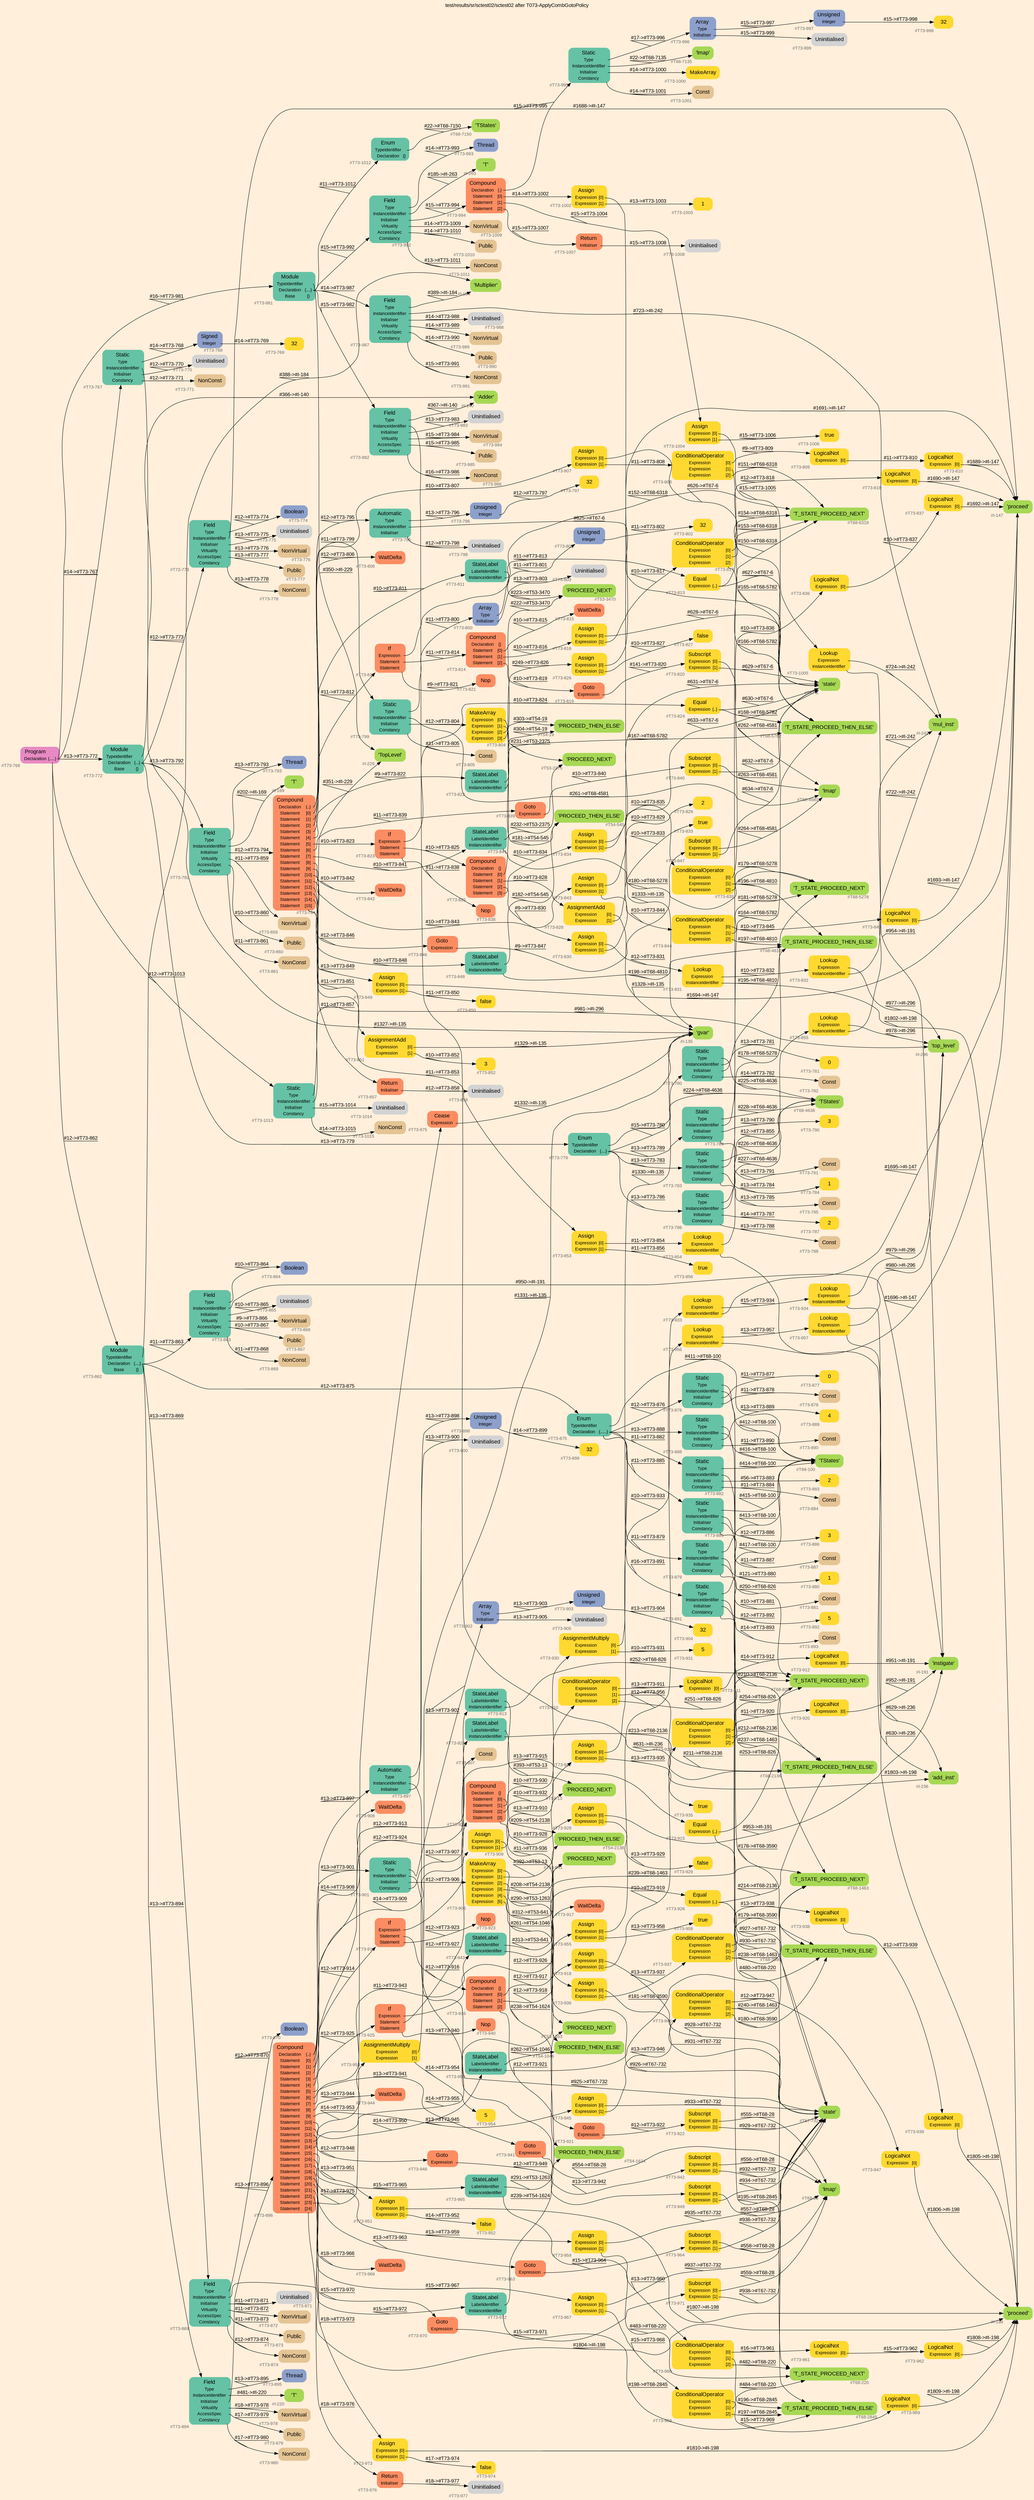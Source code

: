 digraph "test/results/sr/sctest02/sctest02 after T073-ApplyCombGotoPolicy" {
label = "test/results/sr/sctest02/sctest02 after T073-ApplyCombGotoPolicy"
labelloc = t
graph [
    rankdir = "LR"
    ranksep = 0.3
    bgcolor = antiquewhite1
    color = black
    fontcolor = black
    fontname = "Arial"
];
node [
    fontname = "Arial"
];
edge [
    fontname = "Arial"
];

// -------------------- node figure --------------------
// -------- block #T73-766 ----------
"#T73-766" [
    fillcolor = "/set28/4"
    xlabel = "#T73-766"
    fontsize = "12"
    fontcolor = grey40
    shape = "plaintext"
    label = <<TABLE BORDER="0" CELLBORDER="0" CELLSPACING="0">
     <TR><TD><FONT COLOR="black" POINT-SIZE="15">Program</FONT></TD></TR>
     <TR><TD><FONT COLOR="black" POINT-SIZE="12">Declaration</FONT></TD><TD PORT="port0"><FONT COLOR="black" POINT-SIZE="12">{.....}</FONT></TD></TR>
    </TABLE>>
    style = "rounded,filled"
];

// -------- block #T73-767 ----------
"#T73-767" [
    fillcolor = "/set28/1"
    xlabel = "#T73-767"
    fontsize = "12"
    fontcolor = grey40
    shape = "plaintext"
    label = <<TABLE BORDER="0" CELLBORDER="0" CELLSPACING="0">
     <TR><TD><FONT COLOR="black" POINT-SIZE="15">Static</FONT></TD></TR>
     <TR><TD><FONT COLOR="black" POINT-SIZE="12">Type</FONT></TD><TD PORT="port0"></TD></TR>
     <TR><TD><FONT COLOR="black" POINT-SIZE="12">InstanceIdentifier</FONT></TD><TD PORT="port1"></TD></TR>
     <TR><TD><FONT COLOR="black" POINT-SIZE="12">Initialiser</FONT></TD><TD PORT="port2"></TD></TR>
     <TR><TD><FONT COLOR="black" POINT-SIZE="12">Constancy</FONT></TD><TD PORT="port3"></TD></TR>
    </TABLE>>
    style = "rounded,filled"
];

// -------- block #T73-768 ----------
"#T73-768" [
    fillcolor = "/set28/3"
    xlabel = "#T73-768"
    fontsize = "12"
    fontcolor = grey40
    shape = "plaintext"
    label = <<TABLE BORDER="0" CELLBORDER="0" CELLSPACING="0">
     <TR><TD><FONT COLOR="black" POINT-SIZE="15">Signed</FONT></TD></TR>
     <TR><TD><FONT COLOR="black" POINT-SIZE="12">Integer</FONT></TD><TD PORT="port0"></TD></TR>
    </TABLE>>
    style = "rounded,filled"
];

// -------- block #T73-769 ----------
"#T73-769" [
    fillcolor = "/set28/6"
    xlabel = "#T73-769"
    fontsize = "12"
    fontcolor = grey40
    shape = "plaintext"
    label = <<TABLE BORDER="0" CELLBORDER="0" CELLSPACING="0">
     <TR><TD><FONT COLOR="black" POINT-SIZE="15">32</FONT></TD></TR>
    </TABLE>>
    style = "rounded,filled"
];

// -------- block #I-135 ----------
"#I-135" [
    fillcolor = "/set28/5"
    xlabel = "#I-135"
    fontsize = "12"
    fontcolor = grey40
    shape = "plaintext"
    label = <<TABLE BORDER="0" CELLBORDER="0" CELLSPACING="0">
     <TR><TD><FONT COLOR="black" POINT-SIZE="15">'gvar'</FONT></TD></TR>
    </TABLE>>
    style = "rounded,filled"
];

// -------- block #T73-770 ----------
"#T73-770" [
    xlabel = "#T73-770"
    fontsize = "12"
    fontcolor = grey40
    shape = "plaintext"
    label = <<TABLE BORDER="0" CELLBORDER="0" CELLSPACING="0">
     <TR><TD><FONT COLOR="black" POINT-SIZE="15">Uninitialised</FONT></TD></TR>
    </TABLE>>
    style = "rounded,filled"
];

// -------- block #T73-771 ----------
"#T73-771" [
    fillcolor = "/set28/7"
    xlabel = "#T73-771"
    fontsize = "12"
    fontcolor = grey40
    shape = "plaintext"
    label = <<TABLE BORDER="0" CELLBORDER="0" CELLSPACING="0">
     <TR><TD><FONT COLOR="black" POINT-SIZE="15">NonConst</FONT></TD></TR>
    </TABLE>>
    style = "rounded,filled"
];

// -------- block #T73-772 ----------
"#T73-772" [
    fillcolor = "/set28/1"
    xlabel = "#T73-772"
    fontsize = "12"
    fontcolor = grey40
    shape = "plaintext"
    label = <<TABLE BORDER="0" CELLBORDER="0" CELLSPACING="0">
     <TR><TD><FONT COLOR="black" POINT-SIZE="15">Module</FONT></TD></TR>
     <TR><TD><FONT COLOR="black" POINT-SIZE="12">TypeIdentifier</FONT></TD><TD PORT="port0"></TD></TR>
     <TR><TD><FONT COLOR="black" POINT-SIZE="12">Declaration</FONT></TD><TD PORT="port1"><FONT COLOR="black" POINT-SIZE="12">{...}</FONT></TD></TR>
     <TR><TD><FONT COLOR="black" POINT-SIZE="12">Base</FONT></TD><TD PORT="port2"><FONT COLOR="black" POINT-SIZE="12">{}</FONT></TD></TR>
    </TABLE>>
    style = "rounded,filled"
];

// -------- block #I-140 ----------
"#I-140" [
    fillcolor = "/set28/5"
    xlabel = "#I-140"
    fontsize = "12"
    fontcolor = grey40
    shape = "plaintext"
    label = <<TABLE BORDER="0" CELLBORDER="0" CELLSPACING="0">
     <TR><TD><FONT COLOR="black" POINT-SIZE="15">'Adder'</FONT></TD></TR>
    </TABLE>>
    style = "rounded,filled"
];

// -------- block #T73-773 ----------
"#T73-773" [
    fillcolor = "/set28/1"
    xlabel = "#T73-773"
    fontsize = "12"
    fontcolor = grey40
    shape = "plaintext"
    label = <<TABLE BORDER="0" CELLBORDER="0" CELLSPACING="0">
     <TR><TD><FONT COLOR="black" POINT-SIZE="15">Field</FONT></TD></TR>
     <TR><TD><FONT COLOR="black" POINT-SIZE="12">Type</FONT></TD><TD PORT="port0"></TD></TR>
     <TR><TD><FONT COLOR="black" POINT-SIZE="12">InstanceIdentifier</FONT></TD><TD PORT="port1"></TD></TR>
     <TR><TD><FONT COLOR="black" POINT-SIZE="12">Initialiser</FONT></TD><TD PORT="port2"></TD></TR>
     <TR><TD><FONT COLOR="black" POINT-SIZE="12">Virtuality</FONT></TD><TD PORT="port3"></TD></TR>
     <TR><TD><FONT COLOR="black" POINT-SIZE="12">AccessSpec</FONT></TD><TD PORT="port4"></TD></TR>
     <TR><TD><FONT COLOR="black" POINT-SIZE="12">Constancy</FONT></TD><TD PORT="port5"></TD></TR>
    </TABLE>>
    style = "rounded,filled"
];

// -------- block #T73-774 ----------
"#T73-774" [
    fillcolor = "/set28/3"
    xlabel = "#T73-774"
    fontsize = "12"
    fontcolor = grey40
    shape = "plaintext"
    label = <<TABLE BORDER="0" CELLBORDER="0" CELLSPACING="0">
     <TR><TD><FONT COLOR="black" POINT-SIZE="15">Boolean</FONT></TD></TR>
    </TABLE>>
    style = "rounded,filled"
];

// -------- block #I-147 ----------
"#I-147" [
    fillcolor = "/set28/5"
    xlabel = "#I-147"
    fontsize = "12"
    fontcolor = grey40
    shape = "plaintext"
    label = <<TABLE BORDER="0" CELLBORDER="0" CELLSPACING="0">
     <TR><TD><FONT COLOR="black" POINT-SIZE="15">'proceed'</FONT></TD></TR>
    </TABLE>>
    style = "rounded,filled"
];

// -------- block #T73-775 ----------
"#T73-775" [
    xlabel = "#T73-775"
    fontsize = "12"
    fontcolor = grey40
    shape = "plaintext"
    label = <<TABLE BORDER="0" CELLBORDER="0" CELLSPACING="0">
     <TR><TD><FONT COLOR="black" POINT-SIZE="15">Uninitialised</FONT></TD></TR>
    </TABLE>>
    style = "rounded,filled"
];

// -------- block #T73-776 ----------
"#T73-776" [
    fillcolor = "/set28/7"
    xlabel = "#T73-776"
    fontsize = "12"
    fontcolor = grey40
    shape = "plaintext"
    label = <<TABLE BORDER="0" CELLBORDER="0" CELLSPACING="0">
     <TR><TD><FONT COLOR="black" POINT-SIZE="15">NonVirtual</FONT></TD></TR>
    </TABLE>>
    style = "rounded,filled"
];

// -------- block #T73-777 ----------
"#T73-777" [
    fillcolor = "/set28/7"
    xlabel = "#T73-777"
    fontsize = "12"
    fontcolor = grey40
    shape = "plaintext"
    label = <<TABLE BORDER="0" CELLBORDER="0" CELLSPACING="0">
     <TR><TD><FONT COLOR="black" POINT-SIZE="15">Public</FONT></TD></TR>
    </TABLE>>
    style = "rounded,filled"
];

// -------- block #T73-778 ----------
"#T73-778" [
    fillcolor = "/set28/7"
    xlabel = "#T73-778"
    fontsize = "12"
    fontcolor = grey40
    shape = "plaintext"
    label = <<TABLE BORDER="0" CELLBORDER="0" CELLSPACING="0">
     <TR><TD><FONT COLOR="black" POINT-SIZE="15">NonConst</FONT></TD></TR>
    </TABLE>>
    style = "rounded,filled"
];

// -------- block #T73-779 ----------
"#T73-779" [
    fillcolor = "/set28/1"
    xlabel = "#T73-779"
    fontsize = "12"
    fontcolor = grey40
    shape = "plaintext"
    label = <<TABLE BORDER="0" CELLBORDER="0" CELLSPACING="0">
     <TR><TD><FONT COLOR="black" POINT-SIZE="15">Enum</FONT></TD></TR>
     <TR><TD><FONT COLOR="black" POINT-SIZE="12">TypeIdentifier</FONT></TD><TD PORT="port0"></TD></TR>
     <TR><TD><FONT COLOR="black" POINT-SIZE="12">Declaration</FONT></TD><TD PORT="port1"><FONT COLOR="black" POINT-SIZE="12">{....}</FONT></TD></TR>
    </TABLE>>
    style = "rounded,filled"
];

// -------- block #T68-4636 ----------
"#T68-4636" [
    fillcolor = "/set28/5"
    xlabel = "#T68-4636"
    fontsize = "12"
    fontcolor = grey40
    shape = "plaintext"
    label = <<TABLE BORDER="0" CELLBORDER="0" CELLSPACING="0">
     <TR><TD><FONT COLOR="black" POINT-SIZE="15">'TStates'</FONT></TD></TR>
    </TABLE>>
    style = "rounded,filled"
];

// -------- block #T73-780 ----------
"#T73-780" [
    fillcolor = "/set28/1"
    xlabel = "#T73-780"
    fontsize = "12"
    fontcolor = grey40
    shape = "plaintext"
    label = <<TABLE BORDER="0" CELLBORDER="0" CELLSPACING="0">
     <TR><TD><FONT COLOR="black" POINT-SIZE="15">Static</FONT></TD></TR>
     <TR><TD><FONT COLOR="black" POINT-SIZE="12">Type</FONT></TD><TD PORT="port0"></TD></TR>
     <TR><TD><FONT COLOR="black" POINT-SIZE="12">InstanceIdentifier</FONT></TD><TD PORT="port1"></TD></TR>
     <TR><TD><FONT COLOR="black" POINT-SIZE="12">Initialiser</FONT></TD><TD PORT="port2"></TD></TR>
     <TR><TD><FONT COLOR="black" POINT-SIZE="12">Constancy</FONT></TD><TD PORT="port3"></TD></TR>
    </TABLE>>
    style = "rounded,filled"
];

// -------- block #T68-4810 ----------
"#T68-4810" [
    fillcolor = "/set28/5"
    xlabel = "#T68-4810"
    fontsize = "12"
    fontcolor = grey40
    shape = "plaintext"
    label = <<TABLE BORDER="0" CELLBORDER="0" CELLSPACING="0">
     <TR><TD><FONT COLOR="black" POINT-SIZE="15">'T_STATE_PROCEED_THEN_ELSE'</FONT></TD></TR>
    </TABLE>>
    style = "rounded,filled"
];

// -------- block #T73-781 ----------
"#T73-781" [
    fillcolor = "/set28/6"
    xlabel = "#T73-781"
    fontsize = "12"
    fontcolor = grey40
    shape = "plaintext"
    label = <<TABLE BORDER="0" CELLBORDER="0" CELLSPACING="0">
     <TR><TD><FONT COLOR="black" POINT-SIZE="15">0</FONT></TD></TR>
    </TABLE>>
    style = "rounded,filled"
];

// -------- block #T73-782 ----------
"#T73-782" [
    fillcolor = "/set28/7"
    xlabel = "#T73-782"
    fontsize = "12"
    fontcolor = grey40
    shape = "plaintext"
    label = <<TABLE BORDER="0" CELLBORDER="0" CELLSPACING="0">
     <TR><TD><FONT COLOR="black" POINT-SIZE="15">Const</FONT></TD></TR>
    </TABLE>>
    style = "rounded,filled"
];

// -------- block #T73-783 ----------
"#T73-783" [
    fillcolor = "/set28/1"
    xlabel = "#T73-783"
    fontsize = "12"
    fontcolor = grey40
    shape = "plaintext"
    label = <<TABLE BORDER="0" CELLBORDER="0" CELLSPACING="0">
     <TR><TD><FONT COLOR="black" POINT-SIZE="15">Static</FONT></TD></TR>
     <TR><TD><FONT COLOR="black" POINT-SIZE="12">Type</FONT></TD><TD PORT="port0"></TD></TR>
     <TR><TD><FONT COLOR="black" POINT-SIZE="12">InstanceIdentifier</FONT></TD><TD PORT="port1"></TD></TR>
     <TR><TD><FONT COLOR="black" POINT-SIZE="12">Initialiser</FONT></TD><TD PORT="port2"></TD></TR>
     <TR><TD><FONT COLOR="black" POINT-SIZE="12">Constancy</FONT></TD><TD PORT="port3"></TD></TR>
    </TABLE>>
    style = "rounded,filled"
];

// -------- block #T68-5278 ----------
"#T68-5278" [
    fillcolor = "/set28/5"
    xlabel = "#T68-5278"
    fontsize = "12"
    fontcolor = grey40
    shape = "plaintext"
    label = <<TABLE BORDER="0" CELLBORDER="0" CELLSPACING="0">
     <TR><TD><FONT COLOR="black" POINT-SIZE="15">'T_STATE_PROCEED_NEXT'</FONT></TD></TR>
    </TABLE>>
    style = "rounded,filled"
];

// -------- block #T73-784 ----------
"#T73-784" [
    fillcolor = "/set28/6"
    xlabel = "#T73-784"
    fontsize = "12"
    fontcolor = grey40
    shape = "plaintext"
    label = <<TABLE BORDER="0" CELLBORDER="0" CELLSPACING="0">
     <TR><TD><FONT COLOR="black" POINT-SIZE="15">1</FONT></TD></TR>
    </TABLE>>
    style = "rounded,filled"
];

// -------- block #T73-785 ----------
"#T73-785" [
    fillcolor = "/set28/7"
    xlabel = "#T73-785"
    fontsize = "12"
    fontcolor = grey40
    shape = "plaintext"
    label = <<TABLE BORDER="0" CELLBORDER="0" CELLSPACING="0">
     <TR><TD><FONT COLOR="black" POINT-SIZE="15">Const</FONT></TD></TR>
    </TABLE>>
    style = "rounded,filled"
];

// -------- block #T73-786 ----------
"#T73-786" [
    fillcolor = "/set28/1"
    xlabel = "#T73-786"
    fontsize = "12"
    fontcolor = grey40
    shape = "plaintext"
    label = <<TABLE BORDER="0" CELLBORDER="0" CELLSPACING="0">
     <TR><TD><FONT COLOR="black" POINT-SIZE="15">Static</FONT></TD></TR>
     <TR><TD><FONT COLOR="black" POINT-SIZE="12">Type</FONT></TD><TD PORT="port0"></TD></TR>
     <TR><TD><FONT COLOR="black" POINT-SIZE="12">InstanceIdentifier</FONT></TD><TD PORT="port1"></TD></TR>
     <TR><TD><FONT COLOR="black" POINT-SIZE="12">Initialiser</FONT></TD><TD PORT="port2"></TD></TR>
     <TR><TD><FONT COLOR="black" POINT-SIZE="12">Constancy</FONT></TD><TD PORT="port3"></TD></TR>
    </TABLE>>
    style = "rounded,filled"
];

// -------- block #T68-5782 ----------
"#T68-5782" [
    fillcolor = "/set28/5"
    xlabel = "#T68-5782"
    fontsize = "12"
    fontcolor = grey40
    shape = "plaintext"
    label = <<TABLE BORDER="0" CELLBORDER="0" CELLSPACING="0">
     <TR><TD><FONT COLOR="black" POINT-SIZE="15">'T_STATE_PROCEED_THEN_ELSE'</FONT></TD></TR>
    </TABLE>>
    style = "rounded,filled"
];

// -------- block #T73-787 ----------
"#T73-787" [
    fillcolor = "/set28/6"
    xlabel = "#T73-787"
    fontsize = "12"
    fontcolor = grey40
    shape = "plaintext"
    label = <<TABLE BORDER="0" CELLBORDER="0" CELLSPACING="0">
     <TR><TD><FONT COLOR="black" POINT-SIZE="15">2</FONT></TD></TR>
    </TABLE>>
    style = "rounded,filled"
];

// -------- block #T73-788 ----------
"#T73-788" [
    fillcolor = "/set28/7"
    xlabel = "#T73-788"
    fontsize = "12"
    fontcolor = grey40
    shape = "plaintext"
    label = <<TABLE BORDER="0" CELLBORDER="0" CELLSPACING="0">
     <TR><TD><FONT COLOR="black" POINT-SIZE="15">Const</FONT></TD></TR>
    </TABLE>>
    style = "rounded,filled"
];

// -------- block #T73-789 ----------
"#T73-789" [
    fillcolor = "/set28/1"
    xlabel = "#T73-789"
    fontsize = "12"
    fontcolor = grey40
    shape = "plaintext"
    label = <<TABLE BORDER="0" CELLBORDER="0" CELLSPACING="0">
     <TR><TD><FONT COLOR="black" POINT-SIZE="15">Static</FONT></TD></TR>
     <TR><TD><FONT COLOR="black" POINT-SIZE="12">Type</FONT></TD><TD PORT="port0"></TD></TR>
     <TR><TD><FONT COLOR="black" POINT-SIZE="12">InstanceIdentifier</FONT></TD><TD PORT="port1"></TD></TR>
     <TR><TD><FONT COLOR="black" POINT-SIZE="12">Initialiser</FONT></TD><TD PORT="port2"></TD></TR>
     <TR><TD><FONT COLOR="black" POINT-SIZE="12">Constancy</FONT></TD><TD PORT="port3"></TD></TR>
    </TABLE>>
    style = "rounded,filled"
];

// -------- block #T68-6318 ----------
"#T68-6318" [
    fillcolor = "/set28/5"
    xlabel = "#T68-6318"
    fontsize = "12"
    fontcolor = grey40
    shape = "plaintext"
    label = <<TABLE BORDER="0" CELLBORDER="0" CELLSPACING="0">
     <TR><TD><FONT COLOR="black" POINT-SIZE="15">'T_STATE_PROCEED_NEXT'</FONT></TD></TR>
    </TABLE>>
    style = "rounded,filled"
];

// -------- block #T73-790 ----------
"#T73-790" [
    fillcolor = "/set28/6"
    xlabel = "#T73-790"
    fontsize = "12"
    fontcolor = grey40
    shape = "plaintext"
    label = <<TABLE BORDER="0" CELLBORDER="0" CELLSPACING="0">
     <TR><TD><FONT COLOR="black" POINT-SIZE="15">3</FONT></TD></TR>
    </TABLE>>
    style = "rounded,filled"
];

// -------- block #T73-791 ----------
"#T73-791" [
    fillcolor = "/set28/7"
    xlabel = "#T73-791"
    fontsize = "12"
    fontcolor = grey40
    shape = "plaintext"
    label = <<TABLE BORDER="0" CELLBORDER="0" CELLSPACING="0">
     <TR><TD><FONT COLOR="black" POINT-SIZE="15">Const</FONT></TD></TR>
    </TABLE>>
    style = "rounded,filled"
];

// -------- block #T73-792 ----------
"#T73-792" [
    fillcolor = "/set28/1"
    xlabel = "#T73-792"
    fontsize = "12"
    fontcolor = grey40
    shape = "plaintext"
    label = <<TABLE BORDER="0" CELLBORDER="0" CELLSPACING="0">
     <TR><TD><FONT COLOR="black" POINT-SIZE="15">Field</FONT></TD></TR>
     <TR><TD><FONT COLOR="black" POINT-SIZE="12">Type</FONT></TD><TD PORT="port0"></TD></TR>
     <TR><TD><FONT COLOR="black" POINT-SIZE="12">InstanceIdentifier</FONT></TD><TD PORT="port1"></TD></TR>
     <TR><TD><FONT COLOR="black" POINT-SIZE="12">Initialiser</FONT></TD><TD PORT="port2"></TD></TR>
     <TR><TD><FONT COLOR="black" POINT-SIZE="12">Virtuality</FONT></TD><TD PORT="port3"></TD></TR>
     <TR><TD><FONT COLOR="black" POINT-SIZE="12">AccessSpec</FONT></TD><TD PORT="port4"></TD></TR>
     <TR><TD><FONT COLOR="black" POINT-SIZE="12">Constancy</FONT></TD><TD PORT="port5"></TD></TR>
    </TABLE>>
    style = "rounded,filled"
];

// -------- block #T73-793 ----------
"#T73-793" [
    fillcolor = "/set28/3"
    xlabel = "#T73-793"
    fontsize = "12"
    fontcolor = grey40
    shape = "plaintext"
    label = <<TABLE BORDER="0" CELLBORDER="0" CELLSPACING="0">
     <TR><TD><FONT COLOR="black" POINT-SIZE="15">Thread</FONT></TD></TR>
    </TABLE>>
    style = "rounded,filled"
];

// -------- block #I-169 ----------
"#I-169" [
    fillcolor = "/set28/5"
    xlabel = "#I-169"
    fontsize = "12"
    fontcolor = grey40
    shape = "plaintext"
    label = <<TABLE BORDER="0" CELLBORDER="0" CELLSPACING="0">
     <TR><TD><FONT COLOR="black" POINT-SIZE="15">'T'</FONT></TD></TR>
    </TABLE>>
    style = "rounded,filled"
];

// -------- block #T73-794 ----------
"#T73-794" [
    fillcolor = "/set28/2"
    xlabel = "#T73-794"
    fontsize = "12"
    fontcolor = grey40
    shape = "plaintext"
    label = <<TABLE BORDER="0" CELLBORDER="0" CELLSPACING="0">
     <TR><TD><FONT COLOR="black" POINT-SIZE="15">Compound</FONT></TD></TR>
     <TR><TD><FONT COLOR="black" POINT-SIZE="12">Declaration</FONT></TD><TD PORT="port0"><FONT COLOR="black" POINT-SIZE="12">{..}</FONT></TD></TR>
     <TR><TD><FONT COLOR="black" POINT-SIZE="12">Statement</FONT></TD><TD PORT="port1"><FONT COLOR="black" POINT-SIZE="12">[0]</FONT></TD></TR>
     <TR><TD><FONT COLOR="black" POINT-SIZE="12">Statement</FONT></TD><TD PORT="port2"><FONT COLOR="black" POINT-SIZE="12">[1]</FONT></TD></TR>
     <TR><TD><FONT COLOR="black" POINT-SIZE="12">Statement</FONT></TD><TD PORT="port3"><FONT COLOR="black" POINT-SIZE="12">[2]</FONT></TD></TR>
     <TR><TD><FONT COLOR="black" POINT-SIZE="12">Statement</FONT></TD><TD PORT="port4"><FONT COLOR="black" POINT-SIZE="12">[3]</FONT></TD></TR>
     <TR><TD><FONT COLOR="black" POINT-SIZE="12">Statement</FONT></TD><TD PORT="port5"><FONT COLOR="black" POINT-SIZE="12">[4]</FONT></TD></TR>
     <TR><TD><FONT COLOR="black" POINT-SIZE="12">Statement</FONT></TD><TD PORT="port6"><FONT COLOR="black" POINT-SIZE="12">[5]</FONT></TD></TR>
     <TR><TD><FONT COLOR="black" POINT-SIZE="12">Statement</FONT></TD><TD PORT="port7"><FONT COLOR="black" POINT-SIZE="12">[6]</FONT></TD></TR>
     <TR><TD><FONT COLOR="black" POINT-SIZE="12">Statement</FONT></TD><TD PORT="port8"><FONT COLOR="black" POINT-SIZE="12">[7]</FONT></TD></TR>
     <TR><TD><FONT COLOR="black" POINT-SIZE="12">Statement</FONT></TD><TD PORT="port9"><FONT COLOR="black" POINT-SIZE="12">[8]</FONT></TD></TR>
     <TR><TD><FONT COLOR="black" POINT-SIZE="12">Statement</FONT></TD><TD PORT="port10"><FONT COLOR="black" POINT-SIZE="12">[9]</FONT></TD></TR>
     <TR><TD><FONT COLOR="black" POINT-SIZE="12">Statement</FONT></TD><TD PORT="port11"><FONT COLOR="black" POINT-SIZE="12">[10]</FONT></TD></TR>
     <TR><TD><FONT COLOR="black" POINT-SIZE="12">Statement</FONT></TD><TD PORT="port12"><FONT COLOR="black" POINT-SIZE="12">[11]</FONT></TD></TR>
     <TR><TD><FONT COLOR="black" POINT-SIZE="12">Statement</FONT></TD><TD PORT="port13"><FONT COLOR="black" POINT-SIZE="12">[12]</FONT></TD></TR>
     <TR><TD><FONT COLOR="black" POINT-SIZE="12">Statement</FONT></TD><TD PORT="port14"><FONT COLOR="black" POINT-SIZE="12">[13]</FONT></TD></TR>
     <TR><TD><FONT COLOR="black" POINT-SIZE="12">Statement</FONT></TD><TD PORT="port15"><FONT COLOR="black" POINT-SIZE="12">[14]</FONT></TD></TR>
     <TR><TD><FONT COLOR="black" POINT-SIZE="12">Statement</FONT></TD><TD PORT="port16"><FONT COLOR="black" POINT-SIZE="12">[15]</FONT></TD></TR>
    </TABLE>>
    style = "rounded,filled"
];

// -------- block #T73-795 ----------
"#T73-795" [
    fillcolor = "/set28/1"
    xlabel = "#T73-795"
    fontsize = "12"
    fontcolor = grey40
    shape = "plaintext"
    label = <<TABLE BORDER="0" CELLBORDER="0" CELLSPACING="0">
     <TR><TD><FONT COLOR="black" POINT-SIZE="15">Automatic</FONT></TD></TR>
     <TR><TD><FONT COLOR="black" POINT-SIZE="12">Type</FONT></TD><TD PORT="port0"></TD></TR>
     <TR><TD><FONT COLOR="black" POINT-SIZE="12">InstanceIdentifier</FONT></TD><TD PORT="port1"></TD></TR>
     <TR><TD><FONT COLOR="black" POINT-SIZE="12">Initialiser</FONT></TD><TD PORT="port2"></TD></TR>
    </TABLE>>
    style = "rounded,filled"
];

// -------- block #T73-796 ----------
"#T73-796" [
    fillcolor = "/set28/3"
    xlabel = "#T73-796"
    fontsize = "12"
    fontcolor = grey40
    shape = "plaintext"
    label = <<TABLE BORDER="0" CELLBORDER="0" CELLSPACING="0">
     <TR><TD><FONT COLOR="black" POINT-SIZE="15">Unsigned</FONT></TD></TR>
     <TR><TD><FONT COLOR="black" POINT-SIZE="12">Integer</FONT></TD><TD PORT="port0"></TD></TR>
    </TABLE>>
    style = "rounded,filled"
];

// -------- block #T73-797 ----------
"#T73-797" [
    fillcolor = "/set28/6"
    xlabel = "#T73-797"
    fontsize = "12"
    fontcolor = grey40
    shape = "plaintext"
    label = <<TABLE BORDER="0" CELLBORDER="0" CELLSPACING="0">
     <TR><TD><FONT COLOR="black" POINT-SIZE="15">32</FONT></TD></TR>
    </TABLE>>
    style = "rounded,filled"
];

// -------- block #T67-6 ----------
"#T67-6" [
    fillcolor = "/set28/5"
    xlabel = "#T67-6"
    fontsize = "12"
    fontcolor = grey40
    shape = "plaintext"
    label = <<TABLE BORDER="0" CELLBORDER="0" CELLSPACING="0">
     <TR><TD><FONT COLOR="black" POINT-SIZE="15">'state'</FONT></TD></TR>
    </TABLE>>
    style = "rounded,filled"
];

// -------- block #T73-798 ----------
"#T73-798" [
    xlabel = "#T73-798"
    fontsize = "12"
    fontcolor = grey40
    shape = "plaintext"
    label = <<TABLE BORDER="0" CELLBORDER="0" CELLSPACING="0">
     <TR><TD><FONT COLOR="black" POINT-SIZE="15">Uninitialised</FONT></TD></TR>
    </TABLE>>
    style = "rounded,filled"
];

// -------- block #T73-799 ----------
"#T73-799" [
    fillcolor = "/set28/1"
    xlabel = "#T73-799"
    fontsize = "12"
    fontcolor = grey40
    shape = "plaintext"
    label = <<TABLE BORDER="0" CELLBORDER="0" CELLSPACING="0">
     <TR><TD><FONT COLOR="black" POINT-SIZE="15">Static</FONT></TD></TR>
     <TR><TD><FONT COLOR="black" POINT-SIZE="12">Type</FONT></TD><TD PORT="port0"></TD></TR>
     <TR><TD><FONT COLOR="black" POINT-SIZE="12">InstanceIdentifier</FONT></TD><TD PORT="port1"></TD></TR>
     <TR><TD><FONT COLOR="black" POINT-SIZE="12">Initialiser</FONT></TD><TD PORT="port2"></TD></TR>
     <TR><TD><FONT COLOR="black" POINT-SIZE="12">Constancy</FONT></TD><TD PORT="port3"></TD></TR>
    </TABLE>>
    style = "rounded,filled"
];

// -------- block #T73-800 ----------
"#T73-800" [
    fillcolor = "/set28/3"
    xlabel = "#T73-800"
    fontsize = "12"
    fontcolor = grey40
    shape = "plaintext"
    label = <<TABLE BORDER="0" CELLBORDER="0" CELLSPACING="0">
     <TR><TD><FONT COLOR="black" POINT-SIZE="15">Array</FONT></TD></TR>
     <TR><TD><FONT COLOR="black" POINT-SIZE="12">Type</FONT></TD><TD PORT="port0"></TD></TR>
     <TR><TD><FONT COLOR="black" POINT-SIZE="12">Initialiser</FONT></TD><TD PORT="port1"></TD></TR>
    </TABLE>>
    style = "rounded,filled"
];

// -------- block #T73-801 ----------
"#T73-801" [
    fillcolor = "/set28/3"
    xlabel = "#T73-801"
    fontsize = "12"
    fontcolor = grey40
    shape = "plaintext"
    label = <<TABLE BORDER="0" CELLBORDER="0" CELLSPACING="0">
     <TR><TD><FONT COLOR="black" POINT-SIZE="15">Unsigned</FONT></TD></TR>
     <TR><TD><FONT COLOR="black" POINT-SIZE="12">Integer</FONT></TD><TD PORT="port0"></TD></TR>
    </TABLE>>
    style = "rounded,filled"
];

// -------- block #T73-802 ----------
"#T73-802" [
    fillcolor = "/set28/6"
    xlabel = "#T73-802"
    fontsize = "12"
    fontcolor = grey40
    shape = "plaintext"
    label = <<TABLE BORDER="0" CELLBORDER="0" CELLSPACING="0">
     <TR><TD><FONT COLOR="black" POINT-SIZE="15">32</FONT></TD></TR>
    </TABLE>>
    style = "rounded,filled"
];

// -------- block #T73-803 ----------
"#T73-803" [
    xlabel = "#T73-803"
    fontsize = "12"
    fontcolor = grey40
    shape = "plaintext"
    label = <<TABLE BORDER="0" CELLBORDER="0" CELLSPACING="0">
     <TR><TD><FONT COLOR="black" POINT-SIZE="15">Uninitialised</FONT></TD></TR>
    </TABLE>>
    style = "rounded,filled"
];

// -------- block #T68-4581 ----------
"#T68-4581" [
    fillcolor = "/set28/5"
    xlabel = "#T68-4581"
    fontsize = "12"
    fontcolor = grey40
    shape = "plaintext"
    label = <<TABLE BORDER="0" CELLBORDER="0" CELLSPACING="0">
     <TR><TD><FONT COLOR="black" POINT-SIZE="15">'lmap'</FONT></TD></TR>
    </TABLE>>
    style = "rounded,filled"
];

// -------- block #T73-804 ----------
"#T73-804" [
    fillcolor = "/set28/6"
    xlabel = "#T73-804"
    fontsize = "12"
    fontcolor = grey40
    shape = "plaintext"
    label = <<TABLE BORDER="0" CELLBORDER="0" CELLSPACING="0">
     <TR><TD><FONT COLOR="black" POINT-SIZE="15">MakeArray</FONT></TD></TR>
     <TR><TD><FONT COLOR="black" POINT-SIZE="12">Expression</FONT></TD><TD PORT="port0"><FONT COLOR="black" POINT-SIZE="12">[0]</FONT></TD></TR>
     <TR><TD><FONT COLOR="black" POINT-SIZE="12">Expression</FONT></TD><TD PORT="port1"><FONT COLOR="black" POINT-SIZE="12">[1]</FONT></TD></TR>
     <TR><TD><FONT COLOR="black" POINT-SIZE="12">Expression</FONT></TD><TD PORT="port2"><FONT COLOR="black" POINT-SIZE="12">[2]</FONT></TD></TR>
     <TR><TD><FONT COLOR="black" POINT-SIZE="12">Expression</FONT></TD><TD PORT="port3"><FONT COLOR="black" POINT-SIZE="12">[3]</FONT></TD></TR>
    </TABLE>>
    style = "rounded,filled"
];

// -------- block #T54-545 ----------
"#T54-545" [
    fillcolor = "/set28/5"
    xlabel = "#T54-545"
    fontsize = "12"
    fontcolor = grey40
    shape = "plaintext"
    label = <<TABLE BORDER="0" CELLBORDER="0" CELLSPACING="0">
     <TR><TD><FONT COLOR="black" POINT-SIZE="15">'PROCEED_THEN_ELSE'</FONT></TD></TR>
    </TABLE>>
    style = "rounded,filled"
];

// -------- block #T53-2375 ----------
"#T53-2375" [
    fillcolor = "/set28/5"
    xlabel = "#T53-2375"
    fontsize = "12"
    fontcolor = grey40
    shape = "plaintext"
    label = <<TABLE BORDER="0" CELLBORDER="0" CELLSPACING="0">
     <TR><TD><FONT COLOR="black" POINT-SIZE="15">'PROCEED_NEXT'</FONT></TD></TR>
    </TABLE>>
    style = "rounded,filled"
];

// -------- block #T54-19 ----------
"#T54-19" [
    fillcolor = "/set28/5"
    xlabel = "#T54-19"
    fontsize = "12"
    fontcolor = grey40
    shape = "plaintext"
    label = <<TABLE BORDER="0" CELLBORDER="0" CELLSPACING="0">
     <TR><TD><FONT COLOR="black" POINT-SIZE="15">'PROCEED_THEN_ELSE'</FONT></TD></TR>
    </TABLE>>
    style = "rounded,filled"
];

// -------- block #T53-3470 ----------
"#T53-3470" [
    fillcolor = "/set28/5"
    xlabel = "#T53-3470"
    fontsize = "12"
    fontcolor = grey40
    shape = "plaintext"
    label = <<TABLE BORDER="0" CELLBORDER="0" CELLSPACING="0">
     <TR><TD><FONT COLOR="black" POINT-SIZE="15">'PROCEED_NEXT'</FONT></TD></TR>
    </TABLE>>
    style = "rounded,filled"
];

// -------- block #T73-805 ----------
"#T73-805" [
    fillcolor = "/set28/7"
    xlabel = "#T73-805"
    fontsize = "12"
    fontcolor = grey40
    shape = "plaintext"
    label = <<TABLE BORDER="0" CELLBORDER="0" CELLSPACING="0">
     <TR><TD><FONT COLOR="black" POINT-SIZE="15">Const</FONT></TD></TR>
    </TABLE>>
    style = "rounded,filled"
];

// -------- block #T73-806 ----------
"#T73-806" [
    fillcolor = "/set28/2"
    xlabel = "#T73-806"
    fontsize = "12"
    fontcolor = grey40
    shape = "plaintext"
    label = <<TABLE BORDER="0" CELLBORDER="0" CELLSPACING="0">
     <TR><TD><FONT COLOR="black" POINT-SIZE="15">WaitDelta</FONT></TD></TR>
    </TABLE>>
    style = "rounded,filled"
];

// -------- block #T73-807 ----------
"#T73-807" [
    fillcolor = "/set28/6"
    xlabel = "#T73-807"
    fontsize = "12"
    fontcolor = grey40
    shape = "plaintext"
    label = <<TABLE BORDER="0" CELLBORDER="0" CELLSPACING="0">
     <TR><TD><FONT COLOR="black" POINT-SIZE="15">Assign</FONT></TD></TR>
     <TR><TD><FONT COLOR="black" POINT-SIZE="12">Expression</FONT></TD><TD PORT="port0"><FONT COLOR="black" POINT-SIZE="12">[0]</FONT></TD></TR>
     <TR><TD><FONT COLOR="black" POINT-SIZE="12">Expression</FONT></TD><TD PORT="port1"><FONT COLOR="black" POINT-SIZE="12">[1]</FONT></TD></TR>
    </TABLE>>
    style = "rounded,filled"
];

// -------- block #T73-808 ----------
"#T73-808" [
    fillcolor = "/set28/6"
    xlabel = "#T73-808"
    fontsize = "12"
    fontcolor = grey40
    shape = "plaintext"
    label = <<TABLE BORDER="0" CELLBORDER="0" CELLSPACING="0">
     <TR><TD><FONT COLOR="black" POINT-SIZE="15">ConditionalOperator</FONT></TD></TR>
     <TR><TD><FONT COLOR="black" POINT-SIZE="12">Expression</FONT></TD><TD PORT="port0"><FONT COLOR="black" POINT-SIZE="12">[0]</FONT></TD></TR>
     <TR><TD><FONT COLOR="black" POINT-SIZE="12">Expression</FONT></TD><TD PORT="port1"><FONT COLOR="black" POINT-SIZE="12">[1]</FONT></TD></TR>
     <TR><TD><FONT COLOR="black" POINT-SIZE="12">Expression</FONT></TD><TD PORT="port2"><FONT COLOR="black" POINT-SIZE="12">[2]</FONT></TD></TR>
    </TABLE>>
    style = "rounded,filled"
];

// -------- block #T73-809 ----------
"#T73-809" [
    fillcolor = "/set28/6"
    xlabel = "#T73-809"
    fontsize = "12"
    fontcolor = grey40
    shape = "plaintext"
    label = <<TABLE BORDER="0" CELLBORDER="0" CELLSPACING="0">
     <TR><TD><FONT COLOR="black" POINT-SIZE="15">LogicalNot</FONT></TD></TR>
     <TR><TD><FONT COLOR="black" POINT-SIZE="12">Expression</FONT></TD><TD PORT="port0"><FONT COLOR="black" POINT-SIZE="12">[0]</FONT></TD></TR>
    </TABLE>>
    style = "rounded,filled"
];

// -------- block #T73-810 ----------
"#T73-810" [
    fillcolor = "/set28/6"
    xlabel = "#T73-810"
    fontsize = "12"
    fontcolor = grey40
    shape = "plaintext"
    label = <<TABLE BORDER="0" CELLBORDER="0" CELLSPACING="0">
     <TR><TD><FONT COLOR="black" POINT-SIZE="15">LogicalNot</FONT></TD></TR>
     <TR><TD><FONT COLOR="black" POINT-SIZE="12">Expression</FONT></TD><TD PORT="port0"><FONT COLOR="black" POINT-SIZE="12">[0]</FONT></TD></TR>
    </TABLE>>
    style = "rounded,filled"
];

// -------- block #T73-811 ----------
"#T73-811" [
    fillcolor = "/set28/1"
    xlabel = "#T73-811"
    fontsize = "12"
    fontcolor = grey40
    shape = "plaintext"
    label = <<TABLE BORDER="0" CELLBORDER="0" CELLSPACING="0">
     <TR><TD><FONT COLOR="black" POINT-SIZE="15">StateLabel</FONT></TD></TR>
     <TR><TD><FONT COLOR="black" POINT-SIZE="12">LabelIdentifier</FONT></TD><TD PORT="port0"></TD></TR>
     <TR><TD><FONT COLOR="black" POINT-SIZE="12">InstanceIdentifier</FONT></TD><TD PORT="port1"></TD></TR>
    </TABLE>>
    style = "rounded,filled"
];

// -------- block #T73-812 ----------
"#T73-812" [
    fillcolor = "/set28/2"
    xlabel = "#T73-812"
    fontsize = "12"
    fontcolor = grey40
    shape = "plaintext"
    label = <<TABLE BORDER="0" CELLBORDER="0" CELLSPACING="0">
     <TR><TD><FONT COLOR="black" POINT-SIZE="15">If</FONT></TD></TR>
     <TR><TD><FONT COLOR="black" POINT-SIZE="12">Expression</FONT></TD><TD PORT="port0"></TD></TR>
     <TR><TD><FONT COLOR="black" POINT-SIZE="12">Statement</FONT></TD><TD PORT="port1"></TD></TR>
     <TR><TD><FONT COLOR="black" POINT-SIZE="12">Statement</FONT></TD><TD PORT="port2"></TD></TR>
    </TABLE>>
    style = "rounded,filled"
];

// -------- block #T73-813 ----------
"#T73-813" [
    fillcolor = "/set28/6"
    xlabel = "#T73-813"
    fontsize = "12"
    fontcolor = grey40
    shape = "plaintext"
    label = <<TABLE BORDER="0" CELLBORDER="0" CELLSPACING="0">
     <TR><TD><FONT COLOR="black" POINT-SIZE="15">Equal</FONT></TD></TR>
     <TR><TD><FONT COLOR="black" POINT-SIZE="12">Expression</FONT></TD><TD PORT="port0"><FONT COLOR="black" POINT-SIZE="12">{..}</FONT></TD></TR>
    </TABLE>>
    style = "rounded,filled"
];

// -------- block #T73-814 ----------
"#T73-814" [
    fillcolor = "/set28/2"
    xlabel = "#T73-814"
    fontsize = "12"
    fontcolor = grey40
    shape = "plaintext"
    label = <<TABLE BORDER="0" CELLBORDER="0" CELLSPACING="0">
     <TR><TD><FONT COLOR="black" POINT-SIZE="15">Compound</FONT></TD></TR>
     <TR><TD><FONT COLOR="black" POINT-SIZE="12">Declaration</FONT></TD><TD PORT="port0"><FONT COLOR="black" POINT-SIZE="12">{}</FONT></TD></TR>
     <TR><TD><FONT COLOR="black" POINT-SIZE="12">Statement</FONT></TD><TD PORT="port1"><FONT COLOR="black" POINT-SIZE="12">[0]</FONT></TD></TR>
     <TR><TD><FONT COLOR="black" POINT-SIZE="12">Statement</FONT></TD><TD PORT="port2"><FONT COLOR="black" POINT-SIZE="12">[1]</FONT></TD></TR>
     <TR><TD><FONT COLOR="black" POINT-SIZE="12">Statement</FONT></TD><TD PORT="port3"><FONT COLOR="black" POINT-SIZE="12">[2]</FONT></TD></TR>
    </TABLE>>
    style = "rounded,filled"
];

// -------- block #T73-815 ----------
"#T73-815" [
    fillcolor = "/set28/2"
    xlabel = "#T73-815"
    fontsize = "12"
    fontcolor = grey40
    shape = "plaintext"
    label = <<TABLE BORDER="0" CELLBORDER="0" CELLSPACING="0">
     <TR><TD><FONT COLOR="black" POINT-SIZE="15">WaitDelta</FONT></TD></TR>
    </TABLE>>
    style = "rounded,filled"
];

// -------- block #T73-816 ----------
"#T73-816" [
    fillcolor = "/set28/6"
    xlabel = "#T73-816"
    fontsize = "12"
    fontcolor = grey40
    shape = "plaintext"
    label = <<TABLE BORDER="0" CELLBORDER="0" CELLSPACING="0">
     <TR><TD><FONT COLOR="black" POINT-SIZE="15">Assign</FONT></TD></TR>
     <TR><TD><FONT COLOR="black" POINT-SIZE="12">Expression</FONT></TD><TD PORT="port0"><FONT COLOR="black" POINT-SIZE="12">[0]</FONT></TD></TR>
     <TR><TD><FONT COLOR="black" POINT-SIZE="12">Expression</FONT></TD><TD PORT="port1"><FONT COLOR="black" POINT-SIZE="12">[1]</FONT></TD></TR>
    </TABLE>>
    style = "rounded,filled"
];

// -------- block #T73-817 ----------
"#T73-817" [
    fillcolor = "/set28/6"
    xlabel = "#T73-817"
    fontsize = "12"
    fontcolor = grey40
    shape = "plaintext"
    label = <<TABLE BORDER="0" CELLBORDER="0" CELLSPACING="0">
     <TR><TD><FONT COLOR="black" POINT-SIZE="15">ConditionalOperator</FONT></TD></TR>
     <TR><TD><FONT COLOR="black" POINT-SIZE="12">Expression</FONT></TD><TD PORT="port0"><FONT COLOR="black" POINT-SIZE="12">[0]</FONT></TD></TR>
     <TR><TD><FONT COLOR="black" POINT-SIZE="12">Expression</FONT></TD><TD PORT="port1"><FONT COLOR="black" POINT-SIZE="12">[1]</FONT></TD></TR>
     <TR><TD><FONT COLOR="black" POINT-SIZE="12">Expression</FONT></TD><TD PORT="port2"><FONT COLOR="black" POINT-SIZE="12">[2]</FONT></TD></TR>
    </TABLE>>
    style = "rounded,filled"
];

// -------- block #T73-818 ----------
"#T73-818" [
    fillcolor = "/set28/6"
    xlabel = "#T73-818"
    fontsize = "12"
    fontcolor = grey40
    shape = "plaintext"
    label = <<TABLE BORDER="0" CELLBORDER="0" CELLSPACING="0">
     <TR><TD><FONT COLOR="black" POINT-SIZE="15">LogicalNot</FONT></TD></TR>
     <TR><TD><FONT COLOR="black" POINT-SIZE="12">Expression</FONT></TD><TD PORT="port0"><FONT COLOR="black" POINT-SIZE="12">[0]</FONT></TD></TR>
    </TABLE>>
    style = "rounded,filled"
];

// -------- block #T73-819 ----------
"#T73-819" [
    fillcolor = "/set28/2"
    xlabel = "#T73-819"
    fontsize = "12"
    fontcolor = grey40
    shape = "plaintext"
    label = <<TABLE BORDER="0" CELLBORDER="0" CELLSPACING="0">
     <TR><TD><FONT COLOR="black" POINT-SIZE="15">Goto</FONT></TD></TR>
     <TR><TD><FONT COLOR="black" POINT-SIZE="12">Expression</FONT></TD><TD PORT="port0"></TD></TR>
    </TABLE>>
    style = "rounded,filled"
];

// -------- block #T73-820 ----------
"#T73-820" [
    fillcolor = "/set28/6"
    xlabel = "#T73-820"
    fontsize = "12"
    fontcolor = grey40
    shape = "plaintext"
    label = <<TABLE BORDER="0" CELLBORDER="0" CELLSPACING="0">
     <TR><TD><FONT COLOR="black" POINT-SIZE="15">Subscript</FONT></TD></TR>
     <TR><TD><FONT COLOR="black" POINT-SIZE="12">Expression</FONT></TD><TD PORT="port0"><FONT COLOR="black" POINT-SIZE="12">[0]</FONT></TD></TR>
     <TR><TD><FONT COLOR="black" POINT-SIZE="12">Expression</FONT></TD><TD PORT="port1"><FONT COLOR="black" POINT-SIZE="12">[1]</FONT></TD></TR>
    </TABLE>>
    style = "rounded,filled"
];

// -------- block #T73-821 ----------
"#T73-821" [
    fillcolor = "/set28/2"
    xlabel = "#T73-821"
    fontsize = "12"
    fontcolor = grey40
    shape = "plaintext"
    label = <<TABLE BORDER="0" CELLBORDER="0" CELLSPACING="0">
     <TR><TD><FONT COLOR="black" POINT-SIZE="15">Nop</FONT></TD></TR>
    </TABLE>>
    style = "rounded,filled"
];

// -------- block #T73-822 ----------
"#T73-822" [
    fillcolor = "/set28/1"
    xlabel = "#T73-822"
    fontsize = "12"
    fontcolor = grey40
    shape = "plaintext"
    label = <<TABLE BORDER="0" CELLBORDER="0" CELLSPACING="0">
     <TR><TD><FONT COLOR="black" POINT-SIZE="15">StateLabel</FONT></TD></TR>
     <TR><TD><FONT COLOR="black" POINT-SIZE="12">LabelIdentifier</FONT></TD><TD PORT="port0"></TD></TR>
     <TR><TD><FONT COLOR="black" POINT-SIZE="12">InstanceIdentifier</FONT></TD><TD PORT="port1"></TD></TR>
    </TABLE>>
    style = "rounded,filled"
];

// -------- block #T73-823 ----------
"#T73-823" [
    fillcolor = "/set28/2"
    xlabel = "#T73-823"
    fontsize = "12"
    fontcolor = grey40
    shape = "plaintext"
    label = <<TABLE BORDER="0" CELLBORDER="0" CELLSPACING="0">
     <TR><TD><FONT COLOR="black" POINT-SIZE="15">If</FONT></TD></TR>
     <TR><TD><FONT COLOR="black" POINT-SIZE="12">Expression</FONT></TD><TD PORT="port0"></TD></TR>
     <TR><TD><FONT COLOR="black" POINT-SIZE="12">Statement</FONT></TD><TD PORT="port1"></TD></TR>
     <TR><TD><FONT COLOR="black" POINT-SIZE="12">Statement</FONT></TD><TD PORT="port2"></TD></TR>
    </TABLE>>
    style = "rounded,filled"
];

// -------- block #T73-824 ----------
"#T73-824" [
    fillcolor = "/set28/6"
    xlabel = "#T73-824"
    fontsize = "12"
    fontcolor = grey40
    shape = "plaintext"
    label = <<TABLE BORDER="0" CELLBORDER="0" CELLSPACING="0">
     <TR><TD><FONT COLOR="black" POINT-SIZE="15">Equal</FONT></TD></TR>
     <TR><TD><FONT COLOR="black" POINT-SIZE="12">Expression</FONT></TD><TD PORT="port0"><FONT COLOR="black" POINT-SIZE="12">{..}</FONT></TD></TR>
    </TABLE>>
    style = "rounded,filled"
];

// -------- block #T73-825 ----------
"#T73-825" [
    fillcolor = "/set28/2"
    xlabel = "#T73-825"
    fontsize = "12"
    fontcolor = grey40
    shape = "plaintext"
    label = <<TABLE BORDER="0" CELLBORDER="0" CELLSPACING="0">
     <TR><TD><FONT COLOR="black" POINT-SIZE="15">Compound</FONT></TD></TR>
     <TR><TD><FONT COLOR="black" POINT-SIZE="12">Declaration</FONT></TD><TD PORT="port0"><FONT COLOR="black" POINT-SIZE="12">{}</FONT></TD></TR>
     <TR><TD><FONT COLOR="black" POINT-SIZE="12">Statement</FONT></TD><TD PORT="port1"><FONT COLOR="black" POINT-SIZE="12">[0]</FONT></TD></TR>
     <TR><TD><FONT COLOR="black" POINT-SIZE="12">Statement</FONT></TD><TD PORT="port2"><FONT COLOR="black" POINT-SIZE="12">[1]</FONT></TD></TR>
     <TR><TD><FONT COLOR="black" POINT-SIZE="12">Statement</FONT></TD><TD PORT="port3"><FONT COLOR="black" POINT-SIZE="12">[2]</FONT></TD></TR>
     <TR><TD><FONT COLOR="black" POINT-SIZE="12">Statement</FONT></TD><TD PORT="port4"><FONT COLOR="black" POINT-SIZE="12">[3]</FONT></TD></TR>
    </TABLE>>
    style = "rounded,filled"
];

// -------- block #T73-826 ----------
"#T73-826" [
    fillcolor = "/set28/6"
    xlabel = "#T73-826"
    fontsize = "12"
    fontcolor = grey40
    shape = "plaintext"
    label = <<TABLE BORDER="0" CELLBORDER="0" CELLSPACING="0">
     <TR><TD><FONT COLOR="black" POINT-SIZE="15">Assign</FONT></TD></TR>
     <TR><TD><FONT COLOR="black" POINT-SIZE="12">Expression</FONT></TD><TD PORT="port0"><FONT COLOR="black" POINT-SIZE="12">[0]</FONT></TD></TR>
     <TR><TD><FONT COLOR="black" POINT-SIZE="12">Expression</FONT></TD><TD PORT="port1"><FONT COLOR="black" POINT-SIZE="12">[1]</FONT></TD></TR>
    </TABLE>>
    style = "rounded,filled"
];

// -------- block #T73-827 ----------
"#T73-827" [
    fillcolor = "/set28/6"
    xlabel = "#T73-827"
    fontsize = "12"
    fontcolor = grey40
    shape = "plaintext"
    label = <<TABLE BORDER="0" CELLBORDER="0" CELLSPACING="0">
     <TR><TD><FONT COLOR="black" POINT-SIZE="15">false</FONT></TD></TR>
    </TABLE>>
    style = "rounded,filled"
];

// -------- block #T73-828 ----------
"#T73-828" [
    fillcolor = "/set28/6"
    xlabel = "#T73-828"
    fontsize = "12"
    fontcolor = grey40
    shape = "plaintext"
    label = <<TABLE BORDER="0" CELLBORDER="0" CELLSPACING="0">
     <TR><TD><FONT COLOR="black" POINT-SIZE="15">AssignmentAdd</FONT></TD></TR>
     <TR><TD><FONT COLOR="black" POINT-SIZE="12">Expression</FONT></TD><TD PORT="port0"><FONT COLOR="black" POINT-SIZE="12">[0]</FONT></TD></TR>
     <TR><TD><FONT COLOR="black" POINT-SIZE="12">Expression</FONT></TD><TD PORT="port1"><FONT COLOR="black" POINT-SIZE="12">[1]</FONT></TD></TR>
    </TABLE>>
    style = "rounded,filled"
];

// -------- block #T73-829 ----------
"#T73-829" [
    fillcolor = "/set28/6"
    xlabel = "#T73-829"
    fontsize = "12"
    fontcolor = grey40
    shape = "plaintext"
    label = <<TABLE BORDER="0" CELLBORDER="0" CELLSPACING="0">
     <TR><TD><FONT COLOR="black" POINT-SIZE="15">2</FONT></TD></TR>
    </TABLE>>
    style = "rounded,filled"
];

// -------- block #T73-830 ----------
"#T73-830" [
    fillcolor = "/set28/6"
    xlabel = "#T73-830"
    fontsize = "12"
    fontcolor = grey40
    shape = "plaintext"
    label = <<TABLE BORDER="0" CELLBORDER="0" CELLSPACING="0">
     <TR><TD><FONT COLOR="black" POINT-SIZE="15">Assign</FONT></TD></TR>
     <TR><TD><FONT COLOR="black" POINT-SIZE="12">Expression</FONT></TD><TD PORT="port0"><FONT COLOR="black" POINT-SIZE="12">[0]</FONT></TD></TR>
     <TR><TD><FONT COLOR="black" POINT-SIZE="12">Expression</FONT></TD><TD PORT="port1"><FONT COLOR="black" POINT-SIZE="12">[1]</FONT></TD></TR>
    </TABLE>>
    style = "rounded,filled"
];

// -------- block #T73-831 ----------
"#T73-831" [
    fillcolor = "/set28/6"
    xlabel = "#T73-831"
    fontsize = "12"
    fontcolor = grey40
    shape = "plaintext"
    label = <<TABLE BORDER="0" CELLBORDER="0" CELLSPACING="0">
     <TR><TD><FONT COLOR="black" POINT-SIZE="15">Lookup</FONT></TD></TR>
     <TR><TD><FONT COLOR="black" POINT-SIZE="12">Expression</FONT></TD><TD PORT="port0"></TD></TR>
     <TR><TD><FONT COLOR="black" POINT-SIZE="12">InstanceIdentifier</FONT></TD><TD PORT="port1"></TD></TR>
    </TABLE>>
    style = "rounded,filled"
];

// -------- block #T73-832 ----------
"#T73-832" [
    fillcolor = "/set28/6"
    xlabel = "#T73-832"
    fontsize = "12"
    fontcolor = grey40
    shape = "plaintext"
    label = <<TABLE BORDER="0" CELLBORDER="0" CELLSPACING="0">
     <TR><TD><FONT COLOR="black" POINT-SIZE="15">Lookup</FONT></TD></TR>
     <TR><TD><FONT COLOR="black" POINT-SIZE="12">Expression</FONT></TD><TD PORT="port0"></TD></TR>
     <TR><TD><FONT COLOR="black" POINT-SIZE="12">InstanceIdentifier</FONT></TD><TD PORT="port1"></TD></TR>
    </TABLE>>
    style = "rounded,filled"
];

// -------- block #I-296 ----------
"#I-296" [
    fillcolor = "/set28/5"
    xlabel = "#I-296"
    fontsize = "12"
    fontcolor = grey40
    shape = "plaintext"
    label = <<TABLE BORDER="0" CELLBORDER="0" CELLSPACING="0">
     <TR><TD><FONT COLOR="black" POINT-SIZE="15">'top_level'</FONT></TD></TR>
    </TABLE>>
    style = "rounded,filled"
];

// -------- block #I-242 ----------
"#I-242" [
    fillcolor = "/set28/5"
    xlabel = "#I-242"
    fontsize = "12"
    fontcolor = grey40
    shape = "plaintext"
    label = <<TABLE BORDER="0" CELLBORDER="0" CELLSPACING="0">
     <TR><TD><FONT COLOR="black" POINT-SIZE="15">'mul_inst'</FONT></TD></TR>
    </TABLE>>
    style = "rounded,filled"
];

// -------- block #I-198 ----------
"#I-198" [
    fillcolor = "/set28/5"
    xlabel = "#I-198"
    fontsize = "12"
    fontcolor = grey40
    shape = "plaintext"
    label = <<TABLE BORDER="0" CELLBORDER="0" CELLSPACING="0">
     <TR><TD><FONT COLOR="black" POINT-SIZE="15">'proceed'</FONT></TD></TR>
    </TABLE>>
    style = "rounded,filled"
];

// -------- block #T73-833 ----------
"#T73-833" [
    fillcolor = "/set28/6"
    xlabel = "#T73-833"
    fontsize = "12"
    fontcolor = grey40
    shape = "plaintext"
    label = <<TABLE BORDER="0" CELLBORDER="0" CELLSPACING="0">
     <TR><TD><FONT COLOR="black" POINT-SIZE="15">true</FONT></TD></TR>
    </TABLE>>
    style = "rounded,filled"
];

// -------- block #T73-834 ----------
"#T73-834" [
    fillcolor = "/set28/6"
    xlabel = "#T73-834"
    fontsize = "12"
    fontcolor = grey40
    shape = "plaintext"
    label = <<TABLE BORDER="0" CELLBORDER="0" CELLSPACING="0">
     <TR><TD><FONT COLOR="black" POINT-SIZE="15">Assign</FONT></TD></TR>
     <TR><TD><FONT COLOR="black" POINT-SIZE="12">Expression</FONT></TD><TD PORT="port0"><FONT COLOR="black" POINT-SIZE="12">[0]</FONT></TD></TR>
     <TR><TD><FONT COLOR="black" POINT-SIZE="12">Expression</FONT></TD><TD PORT="port1"><FONT COLOR="black" POINT-SIZE="12">[1]</FONT></TD></TR>
    </TABLE>>
    style = "rounded,filled"
];

// -------- block #T73-835 ----------
"#T73-835" [
    fillcolor = "/set28/6"
    xlabel = "#T73-835"
    fontsize = "12"
    fontcolor = grey40
    shape = "plaintext"
    label = <<TABLE BORDER="0" CELLBORDER="0" CELLSPACING="0">
     <TR><TD><FONT COLOR="black" POINT-SIZE="15">ConditionalOperator</FONT></TD></TR>
     <TR><TD><FONT COLOR="black" POINT-SIZE="12">Expression</FONT></TD><TD PORT="port0"><FONT COLOR="black" POINT-SIZE="12">[0]</FONT></TD></TR>
     <TR><TD><FONT COLOR="black" POINT-SIZE="12">Expression</FONT></TD><TD PORT="port1"><FONT COLOR="black" POINT-SIZE="12">[1]</FONT></TD></TR>
     <TR><TD><FONT COLOR="black" POINT-SIZE="12">Expression</FONT></TD><TD PORT="port2"><FONT COLOR="black" POINT-SIZE="12">[2]</FONT></TD></TR>
    </TABLE>>
    style = "rounded,filled"
];

// -------- block #T73-836 ----------
"#T73-836" [
    fillcolor = "/set28/6"
    xlabel = "#T73-836"
    fontsize = "12"
    fontcolor = grey40
    shape = "plaintext"
    label = <<TABLE BORDER="0" CELLBORDER="0" CELLSPACING="0">
     <TR><TD><FONT COLOR="black" POINT-SIZE="15">LogicalNot</FONT></TD></TR>
     <TR><TD><FONT COLOR="black" POINT-SIZE="12">Expression</FONT></TD><TD PORT="port0"><FONT COLOR="black" POINT-SIZE="12">[0]</FONT></TD></TR>
    </TABLE>>
    style = "rounded,filled"
];

// -------- block #T73-837 ----------
"#T73-837" [
    fillcolor = "/set28/6"
    xlabel = "#T73-837"
    fontsize = "12"
    fontcolor = grey40
    shape = "plaintext"
    label = <<TABLE BORDER="0" CELLBORDER="0" CELLSPACING="0">
     <TR><TD><FONT COLOR="black" POINT-SIZE="15">LogicalNot</FONT></TD></TR>
     <TR><TD><FONT COLOR="black" POINT-SIZE="12">Expression</FONT></TD><TD PORT="port0"><FONT COLOR="black" POINT-SIZE="12">[0]</FONT></TD></TR>
    </TABLE>>
    style = "rounded,filled"
];

// -------- block #T73-838 ----------
"#T73-838" [
    fillcolor = "/set28/2"
    xlabel = "#T73-838"
    fontsize = "12"
    fontcolor = grey40
    shape = "plaintext"
    label = <<TABLE BORDER="0" CELLBORDER="0" CELLSPACING="0">
     <TR><TD><FONT COLOR="black" POINT-SIZE="15">Nop</FONT></TD></TR>
    </TABLE>>
    style = "rounded,filled"
];

// -------- block #T73-839 ----------
"#T73-839" [
    fillcolor = "/set28/2"
    xlabel = "#T73-839"
    fontsize = "12"
    fontcolor = grey40
    shape = "plaintext"
    label = <<TABLE BORDER="0" CELLBORDER="0" CELLSPACING="0">
     <TR><TD><FONT COLOR="black" POINT-SIZE="15">Goto</FONT></TD></TR>
     <TR><TD><FONT COLOR="black" POINT-SIZE="12">Expression</FONT></TD><TD PORT="port0"></TD></TR>
    </TABLE>>
    style = "rounded,filled"
];

// -------- block #T73-840 ----------
"#T73-840" [
    fillcolor = "/set28/6"
    xlabel = "#T73-840"
    fontsize = "12"
    fontcolor = grey40
    shape = "plaintext"
    label = <<TABLE BORDER="0" CELLBORDER="0" CELLSPACING="0">
     <TR><TD><FONT COLOR="black" POINT-SIZE="15">Subscript</FONT></TD></TR>
     <TR><TD><FONT COLOR="black" POINT-SIZE="12">Expression</FONT></TD><TD PORT="port0"><FONT COLOR="black" POINT-SIZE="12">[0]</FONT></TD></TR>
     <TR><TD><FONT COLOR="black" POINT-SIZE="12">Expression</FONT></TD><TD PORT="port1"><FONT COLOR="black" POINT-SIZE="12">[1]</FONT></TD></TR>
    </TABLE>>
    style = "rounded,filled"
];

// -------- block #T73-841 ----------
"#T73-841" [
    fillcolor = "/set28/1"
    xlabel = "#T73-841"
    fontsize = "12"
    fontcolor = grey40
    shape = "plaintext"
    label = <<TABLE BORDER="0" CELLBORDER="0" CELLSPACING="0">
     <TR><TD><FONT COLOR="black" POINT-SIZE="15">StateLabel</FONT></TD></TR>
     <TR><TD><FONT COLOR="black" POINT-SIZE="12">LabelIdentifier</FONT></TD><TD PORT="port0"></TD></TR>
     <TR><TD><FONT COLOR="black" POINT-SIZE="12">InstanceIdentifier</FONT></TD><TD PORT="port1"></TD></TR>
    </TABLE>>
    style = "rounded,filled"
];

// -------- block #T73-842 ----------
"#T73-842" [
    fillcolor = "/set28/2"
    xlabel = "#T73-842"
    fontsize = "12"
    fontcolor = grey40
    shape = "plaintext"
    label = <<TABLE BORDER="0" CELLBORDER="0" CELLSPACING="0">
     <TR><TD><FONT COLOR="black" POINT-SIZE="15">WaitDelta</FONT></TD></TR>
    </TABLE>>
    style = "rounded,filled"
];

// -------- block #T73-843 ----------
"#T73-843" [
    fillcolor = "/set28/6"
    xlabel = "#T73-843"
    fontsize = "12"
    fontcolor = grey40
    shape = "plaintext"
    label = <<TABLE BORDER="0" CELLBORDER="0" CELLSPACING="0">
     <TR><TD><FONT COLOR="black" POINT-SIZE="15">Assign</FONT></TD></TR>
     <TR><TD><FONT COLOR="black" POINT-SIZE="12">Expression</FONT></TD><TD PORT="port0"><FONT COLOR="black" POINT-SIZE="12">[0]</FONT></TD></TR>
     <TR><TD><FONT COLOR="black" POINT-SIZE="12">Expression</FONT></TD><TD PORT="port1"><FONT COLOR="black" POINT-SIZE="12">[1]</FONT></TD></TR>
    </TABLE>>
    style = "rounded,filled"
];

// -------- block #T73-844 ----------
"#T73-844" [
    fillcolor = "/set28/6"
    xlabel = "#T73-844"
    fontsize = "12"
    fontcolor = grey40
    shape = "plaintext"
    label = <<TABLE BORDER="0" CELLBORDER="0" CELLSPACING="0">
     <TR><TD><FONT COLOR="black" POINT-SIZE="15">ConditionalOperator</FONT></TD></TR>
     <TR><TD><FONT COLOR="black" POINT-SIZE="12">Expression</FONT></TD><TD PORT="port0"><FONT COLOR="black" POINT-SIZE="12">[0]</FONT></TD></TR>
     <TR><TD><FONT COLOR="black" POINT-SIZE="12">Expression</FONT></TD><TD PORT="port1"><FONT COLOR="black" POINT-SIZE="12">[1]</FONT></TD></TR>
     <TR><TD><FONT COLOR="black" POINT-SIZE="12">Expression</FONT></TD><TD PORT="port2"><FONT COLOR="black" POINT-SIZE="12">[2]</FONT></TD></TR>
    </TABLE>>
    style = "rounded,filled"
];

// -------- block #T73-845 ----------
"#T73-845" [
    fillcolor = "/set28/6"
    xlabel = "#T73-845"
    fontsize = "12"
    fontcolor = grey40
    shape = "plaintext"
    label = <<TABLE BORDER="0" CELLBORDER="0" CELLSPACING="0">
     <TR><TD><FONT COLOR="black" POINT-SIZE="15">LogicalNot</FONT></TD></TR>
     <TR><TD><FONT COLOR="black" POINT-SIZE="12">Expression</FONT></TD><TD PORT="port0"><FONT COLOR="black" POINT-SIZE="12">[0]</FONT></TD></TR>
    </TABLE>>
    style = "rounded,filled"
];

// -------- block #T73-846 ----------
"#T73-846" [
    fillcolor = "/set28/2"
    xlabel = "#T73-846"
    fontsize = "12"
    fontcolor = grey40
    shape = "plaintext"
    label = <<TABLE BORDER="0" CELLBORDER="0" CELLSPACING="0">
     <TR><TD><FONT COLOR="black" POINT-SIZE="15">Goto</FONT></TD></TR>
     <TR><TD><FONT COLOR="black" POINT-SIZE="12">Expression</FONT></TD><TD PORT="port0"></TD></TR>
    </TABLE>>
    style = "rounded,filled"
];

// -------- block #T73-847 ----------
"#T73-847" [
    fillcolor = "/set28/6"
    xlabel = "#T73-847"
    fontsize = "12"
    fontcolor = grey40
    shape = "plaintext"
    label = <<TABLE BORDER="0" CELLBORDER="0" CELLSPACING="0">
     <TR><TD><FONT COLOR="black" POINT-SIZE="15">Subscript</FONT></TD></TR>
     <TR><TD><FONT COLOR="black" POINT-SIZE="12">Expression</FONT></TD><TD PORT="port0"><FONT COLOR="black" POINT-SIZE="12">[0]</FONT></TD></TR>
     <TR><TD><FONT COLOR="black" POINT-SIZE="12">Expression</FONT></TD><TD PORT="port1"><FONT COLOR="black" POINT-SIZE="12">[1]</FONT></TD></TR>
    </TABLE>>
    style = "rounded,filled"
];

// -------- block #T73-848 ----------
"#T73-848" [
    fillcolor = "/set28/1"
    xlabel = "#T73-848"
    fontsize = "12"
    fontcolor = grey40
    shape = "plaintext"
    label = <<TABLE BORDER="0" CELLBORDER="0" CELLSPACING="0">
     <TR><TD><FONT COLOR="black" POINT-SIZE="15">StateLabel</FONT></TD></TR>
     <TR><TD><FONT COLOR="black" POINT-SIZE="12">LabelIdentifier</FONT></TD><TD PORT="port0"></TD></TR>
     <TR><TD><FONT COLOR="black" POINT-SIZE="12">InstanceIdentifier</FONT></TD><TD PORT="port1"></TD></TR>
    </TABLE>>
    style = "rounded,filled"
];

// -------- block #T73-849 ----------
"#T73-849" [
    fillcolor = "/set28/6"
    xlabel = "#T73-849"
    fontsize = "12"
    fontcolor = grey40
    shape = "plaintext"
    label = <<TABLE BORDER="0" CELLBORDER="0" CELLSPACING="0">
     <TR><TD><FONT COLOR="black" POINT-SIZE="15">Assign</FONT></TD></TR>
     <TR><TD><FONT COLOR="black" POINT-SIZE="12">Expression</FONT></TD><TD PORT="port0"><FONT COLOR="black" POINT-SIZE="12">[0]</FONT></TD></TR>
     <TR><TD><FONT COLOR="black" POINT-SIZE="12">Expression</FONT></TD><TD PORT="port1"><FONT COLOR="black" POINT-SIZE="12">[1]</FONT></TD></TR>
    </TABLE>>
    style = "rounded,filled"
];

// -------- block #T73-850 ----------
"#T73-850" [
    fillcolor = "/set28/6"
    xlabel = "#T73-850"
    fontsize = "12"
    fontcolor = grey40
    shape = "plaintext"
    label = <<TABLE BORDER="0" CELLBORDER="0" CELLSPACING="0">
     <TR><TD><FONT COLOR="black" POINT-SIZE="15">false</FONT></TD></TR>
    </TABLE>>
    style = "rounded,filled"
];

// -------- block #T73-851 ----------
"#T73-851" [
    fillcolor = "/set28/6"
    xlabel = "#T73-851"
    fontsize = "12"
    fontcolor = grey40
    shape = "plaintext"
    label = <<TABLE BORDER="0" CELLBORDER="0" CELLSPACING="0">
     <TR><TD><FONT COLOR="black" POINT-SIZE="15">AssignmentAdd</FONT></TD></TR>
     <TR><TD><FONT COLOR="black" POINT-SIZE="12">Expression</FONT></TD><TD PORT="port0"><FONT COLOR="black" POINT-SIZE="12">[0]</FONT></TD></TR>
     <TR><TD><FONT COLOR="black" POINT-SIZE="12">Expression</FONT></TD><TD PORT="port1"><FONT COLOR="black" POINT-SIZE="12">[1]</FONT></TD></TR>
    </TABLE>>
    style = "rounded,filled"
];

// -------- block #T73-852 ----------
"#T73-852" [
    fillcolor = "/set28/6"
    xlabel = "#T73-852"
    fontsize = "12"
    fontcolor = grey40
    shape = "plaintext"
    label = <<TABLE BORDER="0" CELLBORDER="0" CELLSPACING="0">
     <TR><TD><FONT COLOR="black" POINT-SIZE="15">3</FONT></TD></TR>
    </TABLE>>
    style = "rounded,filled"
];

// -------- block #T73-853 ----------
"#T73-853" [
    fillcolor = "/set28/6"
    xlabel = "#T73-853"
    fontsize = "12"
    fontcolor = grey40
    shape = "plaintext"
    label = <<TABLE BORDER="0" CELLBORDER="0" CELLSPACING="0">
     <TR><TD><FONT COLOR="black" POINT-SIZE="15">Assign</FONT></TD></TR>
     <TR><TD><FONT COLOR="black" POINT-SIZE="12">Expression</FONT></TD><TD PORT="port0"><FONT COLOR="black" POINT-SIZE="12">[0]</FONT></TD></TR>
     <TR><TD><FONT COLOR="black" POINT-SIZE="12">Expression</FONT></TD><TD PORT="port1"><FONT COLOR="black" POINT-SIZE="12">[1]</FONT></TD></TR>
    </TABLE>>
    style = "rounded,filled"
];

// -------- block #T73-854 ----------
"#T73-854" [
    fillcolor = "/set28/6"
    xlabel = "#T73-854"
    fontsize = "12"
    fontcolor = grey40
    shape = "plaintext"
    label = <<TABLE BORDER="0" CELLBORDER="0" CELLSPACING="0">
     <TR><TD><FONT COLOR="black" POINT-SIZE="15">Lookup</FONT></TD></TR>
     <TR><TD><FONT COLOR="black" POINT-SIZE="12">Expression</FONT></TD><TD PORT="port0"></TD></TR>
     <TR><TD><FONT COLOR="black" POINT-SIZE="12">InstanceIdentifier</FONT></TD><TD PORT="port1"></TD></TR>
    </TABLE>>
    style = "rounded,filled"
];

// -------- block #T73-855 ----------
"#T73-855" [
    fillcolor = "/set28/6"
    xlabel = "#T73-855"
    fontsize = "12"
    fontcolor = grey40
    shape = "plaintext"
    label = <<TABLE BORDER="0" CELLBORDER="0" CELLSPACING="0">
     <TR><TD><FONT COLOR="black" POINT-SIZE="15">Lookup</FONT></TD></TR>
     <TR><TD><FONT COLOR="black" POINT-SIZE="12">Expression</FONT></TD><TD PORT="port0"></TD></TR>
     <TR><TD><FONT COLOR="black" POINT-SIZE="12">InstanceIdentifier</FONT></TD><TD PORT="port1"></TD></TR>
    </TABLE>>
    style = "rounded,filled"
];

// -------- block #T73-856 ----------
"#T73-856" [
    fillcolor = "/set28/6"
    xlabel = "#T73-856"
    fontsize = "12"
    fontcolor = grey40
    shape = "plaintext"
    label = <<TABLE BORDER="0" CELLBORDER="0" CELLSPACING="0">
     <TR><TD><FONT COLOR="black" POINT-SIZE="15">true</FONT></TD></TR>
    </TABLE>>
    style = "rounded,filled"
];

// -------- block #T73-857 ----------
"#T73-857" [
    fillcolor = "/set28/2"
    xlabel = "#T73-857"
    fontsize = "12"
    fontcolor = grey40
    shape = "plaintext"
    label = <<TABLE BORDER="0" CELLBORDER="0" CELLSPACING="0">
     <TR><TD><FONT COLOR="black" POINT-SIZE="15">Return</FONT></TD></TR>
     <TR><TD><FONT COLOR="black" POINT-SIZE="12">Initialiser</FONT></TD><TD PORT="port0"></TD></TR>
    </TABLE>>
    style = "rounded,filled"
];

// -------- block #T73-858 ----------
"#T73-858" [
    xlabel = "#T73-858"
    fontsize = "12"
    fontcolor = grey40
    shape = "plaintext"
    label = <<TABLE BORDER="0" CELLBORDER="0" CELLSPACING="0">
     <TR><TD><FONT COLOR="black" POINT-SIZE="15">Uninitialised</FONT></TD></TR>
    </TABLE>>
    style = "rounded,filled"
];

// -------- block #T73-859 ----------
"#T73-859" [
    fillcolor = "/set28/7"
    xlabel = "#T73-859"
    fontsize = "12"
    fontcolor = grey40
    shape = "plaintext"
    label = <<TABLE BORDER="0" CELLBORDER="0" CELLSPACING="0">
     <TR><TD><FONT COLOR="black" POINT-SIZE="15">NonVirtual</FONT></TD></TR>
    </TABLE>>
    style = "rounded,filled"
];

// -------- block #T73-860 ----------
"#T73-860" [
    fillcolor = "/set28/7"
    xlabel = "#T73-860"
    fontsize = "12"
    fontcolor = grey40
    shape = "plaintext"
    label = <<TABLE BORDER="0" CELLBORDER="0" CELLSPACING="0">
     <TR><TD><FONT COLOR="black" POINT-SIZE="15">Public</FONT></TD></TR>
    </TABLE>>
    style = "rounded,filled"
];

// -------- block #T73-861 ----------
"#T73-861" [
    fillcolor = "/set28/7"
    xlabel = "#T73-861"
    fontsize = "12"
    fontcolor = grey40
    shape = "plaintext"
    label = <<TABLE BORDER="0" CELLBORDER="0" CELLSPACING="0">
     <TR><TD><FONT COLOR="black" POINT-SIZE="15">NonConst</FONT></TD></TR>
    </TABLE>>
    style = "rounded,filled"
];

// -------- block #T73-862 ----------
"#T73-862" [
    fillcolor = "/set28/1"
    xlabel = "#T73-862"
    fontsize = "12"
    fontcolor = grey40
    shape = "plaintext"
    label = <<TABLE BORDER="0" CELLBORDER="0" CELLSPACING="0">
     <TR><TD><FONT COLOR="black" POINT-SIZE="15">Module</FONT></TD></TR>
     <TR><TD><FONT COLOR="black" POINT-SIZE="12">TypeIdentifier</FONT></TD><TD PORT="port0"></TD></TR>
     <TR><TD><FONT COLOR="black" POINT-SIZE="12">Declaration</FONT></TD><TD PORT="port1"><FONT COLOR="black" POINT-SIZE="12">{....}</FONT></TD></TR>
     <TR><TD><FONT COLOR="black" POINT-SIZE="12">Base</FONT></TD><TD PORT="port2"><FONT COLOR="black" POINT-SIZE="12">{}</FONT></TD></TR>
    </TABLE>>
    style = "rounded,filled"
];

// -------- block #I-184 ----------
"#I-184" [
    fillcolor = "/set28/5"
    xlabel = "#I-184"
    fontsize = "12"
    fontcolor = grey40
    shape = "plaintext"
    label = <<TABLE BORDER="0" CELLBORDER="0" CELLSPACING="0">
     <TR><TD><FONT COLOR="black" POINT-SIZE="15">'Multiplier'</FONT></TD></TR>
    </TABLE>>
    style = "rounded,filled"
];

// -------- block #T73-863 ----------
"#T73-863" [
    fillcolor = "/set28/1"
    xlabel = "#T73-863"
    fontsize = "12"
    fontcolor = grey40
    shape = "plaintext"
    label = <<TABLE BORDER="0" CELLBORDER="0" CELLSPACING="0">
     <TR><TD><FONT COLOR="black" POINT-SIZE="15">Field</FONT></TD></TR>
     <TR><TD><FONT COLOR="black" POINT-SIZE="12">Type</FONT></TD><TD PORT="port0"></TD></TR>
     <TR><TD><FONT COLOR="black" POINT-SIZE="12">InstanceIdentifier</FONT></TD><TD PORT="port1"></TD></TR>
     <TR><TD><FONT COLOR="black" POINT-SIZE="12">Initialiser</FONT></TD><TD PORT="port2"></TD></TR>
     <TR><TD><FONT COLOR="black" POINT-SIZE="12">Virtuality</FONT></TD><TD PORT="port3"></TD></TR>
     <TR><TD><FONT COLOR="black" POINT-SIZE="12">AccessSpec</FONT></TD><TD PORT="port4"></TD></TR>
     <TR><TD><FONT COLOR="black" POINT-SIZE="12">Constancy</FONT></TD><TD PORT="port5"></TD></TR>
    </TABLE>>
    style = "rounded,filled"
];

// -------- block #T73-864 ----------
"#T73-864" [
    fillcolor = "/set28/3"
    xlabel = "#T73-864"
    fontsize = "12"
    fontcolor = grey40
    shape = "plaintext"
    label = <<TABLE BORDER="0" CELLBORDER="0" CELLSPACING="0">
     <TR><TD><FONT COLOR="black" POINT-SIZE="15">Boolean</FONT></TD></TR>
    </TABLE>>
    style = "rounded,filled"
];

// -------- block #I-191 ----------
"#I-191" [
    fillcolor = "/set28/5"
    xlabel = "#I-191"
    fontsize = "12"
    fontcolor = grey40
    shape = "plaintext"
    label = <<TABLE BORDER="0" CELLBORDER="0" CELLSPACING="0">
     <TR><TD><FONT COLOR="black" POINT-SIZE="15">'instigate'</FONT></TD></TR>
    </TABLE>>
    style = "rounded,filled"
];

// -------- block #T73-865 ----------
"#T73-865" [
    xlabel = "#T73-865"
    fontsize = "12"
    fontcolor = grey40
    shape = "plaintext"
    label = <<TABLE BORDER="0" CELLBORDER="0" CELLSPACING="0">
     <TR><TD><FONT COLOR="black" POINT-SIZE="15">Uninitialised</FONT></TD></TR>
    </TABLE>>
    style = "rounded,filled"
];

// -------- block #T73-866 ----------
"#T73-866" [
    fillcolor = "/set28/7"
    xlabel = "#T73-866"
    fontsize = "12"
    fontcolor = grey40
    shape = "plaintext"
    label = <<TABLE BORDER="0" CELLBORDER="0" CELLSPACING="0">
     <TR><TD><FONT COLOR="black" POINT-SIZE="15">NonVirtual</FONT></TD></TR>
    </TABLE>>
    style = "rounded,filled"
];

// -------- block #T73-867 ----------
"#T73-867" [
    fillcolor = "/set28/7"
    xlabel = "#T73-867"
    fontsize = "12"
    fontcolor = grey40
    shape = "plaintext"
    label = <<TABLE BORDER="0" CELLBORDER="0" CELLSPACING="0">
     <TR><TD><FONT COLOR="black" POINT-SIZE="15">Public</FONT></TD></TR>
    </TABLE>>
    style = "rounded,filled"
];

// -------- block #T73-868 ----------
"#T73-868" [
    fillcolor = "/set28/7"
    xlabel = "#T73-868"
    fontsize = "12"
    fontcolor = grey40
    shape = "plaintext"
    label = <<TABLE BORDER="0" CELLBORDER="0" CELLSPACING="0">
     <TR><TD><FONT COLOR="black" POINT-SIZE="15">NonConst</FONT></TD></TR>
    </TABLE>>
    style = "rounded,filled"
];

// -------- block #T73-869 ----------
"#T73-869" [
    fillcolor = "/set28/1"
    xlabel = "#T73-869"
    fontsize = "12"
    fontcolor = grey40
    shape = "plaintext"
    label = <<TABLE BORDER="0" CELLBORDER="0" CELLSPACING="0">
     <TR><TD><FONT COLOR="black" POINT-SIZE="15">Field</FONT></TD></TR>
     <TR><TD><FONT COLOR="black" POINT-SIZE="12">Type</FONT></TD><TD PORT="port0"></TD></TR>
     <TR><TD><FONT COLOR="black" POINT-SIZE="12">InstanceIdentifier</FONT></TD><TD PORT="port1"></TD></TR>
     <TR><TD><FONT COLOR="black" POINT-SIZE="12">Initialiser</FONT></TD><TD PORT="port2"></TD></TR>
     <TR><TD><FONT COLOR="black" POINT-SIZE="12">Virtuality</FONT></TD><TD PORT="port3"></TD></TR>
     <TR><TD><FONT COLOR="black" POINT-SIZE="12">AccessSpec</FONT></TD><TD PORT="port4"></TD></TR>
     <TR><TD><FONT COLOR="black" POINT-SIZE="12">Constancy</FONT></TD><TD PORT="port5"></TD></TR>
    </TABLE>>
    style = "rounded,filled"
];

// -------- block #T73-870 ----------
"#T73-870" [
    fillcolor = "/set28/3"
    xlabel = "#T73-870"
    fontsize = "12"
    fontcolor = grey40
    shape = "plaintext"
    label = <<TABLE BORDER="0" CELLBORDER="0" CELLSPACING="0">
     <TR><TD><FONT COLOR="black" POINT-SIZE="15">Boolean</FONT></TD></TR>
    </TABLE>>
    style = "rounded,filled"
];

// -------- block #T73-871 ----------
"#T73-871" [
    xlabel = "#T73-871"
    fontsize = "12"
    fontcolor = grey40
    shape = "plaintext"
    label = <<TABLE BORDER="0" CELLBORDER="0" CELLSPACING="0">
     <TR><TD><FONT COLOR="black" POINT-SIZE="15">Uninitialised</FONT></TD></TR>
    </TABLE>>
    style = "rounded,filled"
];

// -------- block #T73-872 ----------
"#T73-872" [
    fillcolor = "/set28/7"
    xlabel = "#T73-872"
    fontsize = "12"
    fontcolor = grey40
    shape = "plaintext"
    label = <<TABLE BORDER="0" CELLBORDER="0" CELLSPACING="0">
     <TR><TD><FONT COLOR="black" POINT-SIZE="15">NonVirtual</FONT></TD></TR>
    </TABLE>>
    style = "rounded,filled"
];

// -------- block #T73-873 ----------
"#T73-873" [
    fillcolor = "/set28/7"
    xlabel = "#T73-873"
    fontsize = "12"
    fontcolor = grey40
    shape = "plaintext"
    label = <<TABLE BORDER="0" CELLBORDER="0" CELLSPACING="0">
     <TR><TD><FONT COLOR="black" POINT-SIZE="15">Public</FONT></TD></TR>
    </TABLE>>
    style = "rounded,filled"
];

// -------- block #T73-874 ----------
"#T73-874" [
    fillcolor = "/set28/7"
    xlabel = "#T73-874"
    fontsize = "12"
    fontcolor = grey40
    shape = "plaintext"
    label = <<TABLE BORDER="0" CELLBORDER="0" CELLSPACING="0">
     <TR><TD><FONT COLOR="black" POINT-SIZE="15">NonConst</FONT></TD></TR>
    </TABLE>>
    style = "rounded,filled"
];

// -------- block #T73-875 ----------
"#T73-875" [
    fillcolor = "/set28/1"
    xlabel = "#T73-875"
    fontsize = "12"
    fontcolor = grey40
    shape = "plaintext"
    label = <<TABLE BORDER="0" CELLBORDER="0" CELLSPACING="0">
     <TR><TD><FONT COLOR="black" POINT-SIZE="15">Enum</FONT></TD></TR>
     <TR><TD><FONT COLOR="black" POINT-SIZE="12">TypeIdentifier</FONT></TD><TD PORT="port0"></TD></TR>
     <TR><TD><FONT COLOR="black" POINT-SIZE="12">Declaration</FONT></TD><TD PORT="port1"><FONT COLOR="black" POINT-SIZE="12">{......}</FONT></TD></TR>
    </TABLE>>
    style = "rounded,filled"
];

// -------- block #T68-100 ----------
"#T68-100" [
    fillcolor = "/set28/5"
    xlabel = "#T68-100"
    fontsize = "12"
    fontcolor = grey40
    shape = "plaintext"
    label = <<TABLE BORDER="0" CELLBORDER="0" CELLSPACING="0">
     <TR><TD><FONT COLOR="black" POINT-SIZE="15">'TStates'</FONT></TD></TR>
    </TABLE>>
    style = "rounded,filled"
];

// -------- block #T73-876 ----------
"#T73-876" [
    fillcolor = "/set28/1"
    xlabel = "#T73-876"
    fontsize = "12"
    fontcolor = grey40
    shape = "plaintext"
    label = <<TABLE BORDER="0" CELLBORDER="0" CELLSPACING="0">
     <TR><TD><FONT COLOR="black" POINT-SIZE="15">Static</FONT></TD></TR>
     <TR><TD><FONT COLOR="black" POINT-SIZE="12">Type</FONT></TD><TD PORT="port0"></TD></TR>
     <TR><TD><FONT COLOR="black" POINT-SIZE="12">InstanceIdentifier</FONT></TD><TD PORT="port1"></TD></TR>
     <TR><TD><FONT COLOR="black" POINT-SIZE="12">Initialiser</FONT></TD><TD PORT="port2"></TD></TR>
     <TR><TD><FONT COLOR="black" POINT-SIZE="12">Constancy</FONT></TD><TD PORT="port3"></TD></TR>
    </TABLE>>
    style = "rounded,filled"
];

// -------- block #T68-220 ----------
"#T68-220" [
    fillcolor = "/set28/5"
    xlabel = "#T68-220"
    fontsize = "12"
    fontcolor = grey40
    shape = "plaintext"
    label = <<TABLE BORDER="0" CELLBORDER="0" CELLSPACING="0">
     <TR><TD><FONT COLOR="black" POINT-SIZE="15">'T_STATE_PROCEED_NEXT'</FONT></TD></TR>
    </TABLE>>
    style = "rounded,filled"
];

// -------- block #T73-877 ----------
"#T73-877" [
    fillcolor = "/set28/6"
    xlabel = "#T73-877"
    fontsize = "12"
    fontcolor = grey40
    shape = "plaintext"
    label = <<TABLE BORDER="0" CELLBORDER="0" CELLSPACING="0">
     <TR><TD><FONT COLOR="black" POINT-SIZE="15">0</FONT></TD></TR>
    </TABLE>>
    style = "rounded,filled"
];

// -------- block #T73-878 ----------
"#T73-878" [
    fillcolor = "/set28/7"
    xlabel = "#T73-878"
    fontsize = "12"
    fontcolor = grey40
    shape = "plaintext"
    label = <<TABLE BORDER="0" CELLBORDER="0" CELLSPACING="0">
     <TR><TD><FONT COLOR="black" POINT-SIZE="15">Const</FONT></TD></TR>
    </TABLE>>
    style = "rounded,filled"
];

// -------- block #T73-879 ----------
"#T73-879" [
    fillcolor = "/set28/1"
    xlabel = "#T73-879"
    fontsize = "12"
    fontcolor = grey40
    shape = "plaintext"
    label = <<TABLE BORDER="0" CELLBORDER="0" CELLSPACING="0">
     <TR><TD><FONT COLOR="black" POINT-SIZE="15">Static</FONT></TD></TR>
     <TR><TD><FONT COLOR="black" POINT-SIZE="12">Type</FONT></TD><TD PORT="port0"></TD></TR>
     <TR><TD><FONT COLOR="black" POINT-SIZE="12">InstanceIdentifier</FONT></TD><TD PORT="port1"></TD></TR>
     <TR><TD><FONT COLOR="black" POINT-SIZE="12">Initialiser</FONT></TD><TD PORT="port2"></TD></TR>
     <TR><TD><FONT COLOR="black" POINT-SIZE="12">Constancy</FONT></TD><TD PORT="port3"></TD></TR>
    </TABLE>>
    style = "rounded,filled"
];

// -------- block #T68-826 ----------
"#T68-826" [
    fillcolor = "/set28/5"
    xlabel = "#T68-826"
    fontsize = "12"
    fontcolor = grey40
    shape = "plaintext"
    label = <<TABLE BORDER="0" CELLBORDER="0" CELLSPACING="0">
     <TR><TD><FONT COLOR="black" POINT-SIZE="15">'T_STATE_PROCEED_NEXT'</FONT></TD></TR>
    </TABLE>>
    style = "rounded,filled"
];

// -------- block #T73-880 ----------
"#T73-880" [
    fillcolor = "/set28/6"
    xlabel = "#T73-880"
    fontsize = "12"
    fontcolor = grey40
    shape = "plaintext"
    label = <<TABLE BORDER="0" CELLBORDER="0" CELLSPACING="0">
     <TR><TD><FONT COLOR="black" POINT-SIZE="15">1</FONT></TD></TR>
    </TABLE>>
    style = "rounded,filled"
];

// -------- block #T73-881 ----------
"#T73-881" [
    fillcolor = "/set28/7"
    xlabel = "#T73-881"
    fontsize = "12"
    fontcolor = grey40
    shape = "plaintext"
    label = <<TABLE BORDER="0" CELLBORDER="0" CELLSPACING="0">
     <TR><TD><FONT COLOR="black" POINT-SIZE="15">Const</FONT></TD></TR>
    </TABLE>>
    style = "rounded,filled"
];

// -------- block #T73-882 ----------
"#T73-882" [
    fillcolor = "/set28/1"
    xlabel = "#T73-882"
    fontsize = "12"
    fontcolor = grey40
    shape = "plaintext"
    label = <<TABLE BORDER="0" CELLBORDER="0" CELLSPACING="0">
     <TR><TD><FONT COLOR="black" POINT-SIZE="15">Static</FONT></TD></TR>
     <TR><TD><FONT COLOR="black" POINT-SIZE="12">Type</FONT></TD><TD PORT="port0"></TD></TR>
     <TR><TD><FONT COLOR="black" POINT-SIZE="12">InstanceIdentifier</FONT></TD><TD PORT="port1"></TD></TR>
     <TR><TD><FONT COLOR="black" POINT-SIZE="12">Initialiser</FONT></TD><TD PORT="port2"></TD></TR>
     <TR><TD><FONT COLOR="black" POINT-SIZE="12">Constancy</FONT></TD><TD PORT="port3"></TD></TR>
    </TABLE>>
    style = "rounded,filled"
];

// -------- block #T68-1463 ----------
"#T68-1463" [
    fillcolor = "/set28/5"
    xlabel = "#T68-1463"
    fontsize = "12"
    fontcolor = grey40
    shape = "plaintext"
    label = <<TABLE BORDER="0" CELLBORDER="0" CELLSPACING="0">
     <TR><TD><FONT COLOR="black" POINT-SIZE="15">'T_STATE_PROCEED_NEXT'</FONT></TD></TR>
    </TABLE>>
    style = "rounded,filled"
];

// -------- block #T73-883 ----------
"#T73-883" [
    fillcolor = "/set28/6"
    xlabel = "#T73-883"
    fontsize = "12"
    fontcolor = grey40
    shape = "plaintext"
    label = <<TABLE BORDER="0" CELLBORDER="0" CELLSPACING="0">
     <TR><TD><FONT COLOR="black" POINT-SIZE="15">2</FONT></TD></TR>
    </TABLE>>
    style = "rounded,filled"
];

// -------- block #T73-884 ----------
"#T73-884" [
    fillcolor = "/set28/7"
    xlabel = "#T73-884"
    fontsize = "12"
    fontcolor = grey40
    shape = "plaintext"
    label = <<TABLE BORDER="0" CELLBORDER="0" CELLSPACING="0">
     <TR><TD><FONT COLOR="black" POINT-SIZE="15">Const</FONT></TD></TR>
    </TABLE>>
    style = "rounded,filled"
];

// -------- block #T73-885 ----------
"#T73-885" [
    fillcolor = "/set28/1"
    xlabel = "#T73-885"
    fontsize = "12"
    fontcolor = grey40
    shape = "plaintext"
    label = <<TABLE BORDER="0" CELLBORDER="0" CELLSPACING="0">
     <TR><TD><FONT COLOR="black" POINT-SIZE="15">Static</FONT></TD></TR>
     <TR><TD><FONT COLOR="black" POINT-SIZE="12">Type</FONT></TD><TD PORT="port0"></TD></TR>
     <TR><TD><FONT COLOR="black" POINT-SIZE="12">InstanceIdentifier</FONT></TD><TD PORT="port1"></TD></TR>
     <TR><TD><FONT COLOR="black" POINT-SIZE="12">Initialiser</FONT></TD><TD PORT="port2"></TD></TR>
     <TR><TD><FONT COLOR="black" POINT-SIZE="12">Constancy</FONT></TD><TD PORT="port3"></TD></TR>
    </TABLE>>
    style = "rounded,filled"
];

// -------- block #T68-2136 ----------
"#T68-2136" [
    fillcolor = "/set28/5"
    xlabel = "#T68-2136"
    fontsize = "12"
    fontcolor = grey40
    shape = "plaintext"
    label = <<TABLE BORDER="0" CELLBORDER="0" CELLSPACING="0">
     <TR><TD><FONT COLOR="black" POINT-SIZE="15">'T_STATE_PROCEED_THEN_ELSE'</FONT></TD></TR>
    </TABLE>>
    style = "rounded,filled"
];

// -------- block #T73-886 ----------
"#T73-886" [
    fillcolor = "/set28/6"
    xlabel = "#T73-886"
    fontsize = "12"
    fontcolor = grey40
    shape = "plaintext"
    label = <<TABLE BORDER="0" CELLBORDER="0" CELLSPACING="0">
     <TR><TD><FONT COLOR="black" POINT-SIZE="15">3</FONT></TD></TR>
    </TABLE>>
    style = "rounded,filled"
];

// -------- block #T73-887 ----------
"#T73-887" [
    fillcolor = "/set28/7"
    xlabel = "#T73-887"
    fontsize = "12"
    fontcolor = grey40
    shape = "plaintext"
    label = <<TABLE BORDER="0" CELLBORDER="0" CELLSPACING="0">
     <TR><TD><FONT COLOR="black" POINT-SIZE="15">Const</FONT></TD></TR>
    </TABLE>>
    style = "rounded,filled"
];

// -------- block #T73-888 ----------
"#T73-888" [
    fillcolor = "/set28/1"
    xlabel = "#T73-888"
    fontsize = "12"
    fontcolor = grey40
    shape = "plaintext"
    label = <<TABLE BORDER="0" CELLBORDER="0" CELLSPACING="0">
     <TR><TD><FONT COLOR="black" POINT-SIZE="15">Static</FONT></TD></TR>
     <TR><TD><FONT COLOR="black" POINT-SIZE="12">Type</FONT></TD><TD PORT="port0"></TD></TR>
     <TR><TD><FONT COLOR="black" POINT-SIZE="12">InstanceIdentifier</FONT></TD><TD PORT="port1"></TD></TR>
     <TR><TD><FONT COLOR="black" POINT-SIZE="12">Initialiser</FONT></TD><TD PORT="port2"></TD></TR>
     <TR><TD><FONT COLOR="black" POINT-SIZE="12">Constancy</FONT></TD><TD PORT="port3"></TD></TR>
    </TABLE>>
    style = "rounded,filled"
];

// -------- block #T68-2845 ----------
"#T68-2845" [
    fillcolor = "/set28/5"
    xlabel = "#T68-2845"
    fontsize = "12"
    fontcolor = grey40
    shape = "plaintext"
    label = <<TABLE BORDER="0" CELLBORDER="0" CELLSPACING="0">
     <TR><TD><FONT COLOR="black" POINT-SIZE="15">'T_STATE_PROCEED_THEN_ELSE'</FONT></TD></TR>
    </TABLE>>
    style = "rounded,filled"
];

// -------- block #T73-889 ----------
"#T73-889" [
    fillcolor = "/set28/6"
    xlabel = "#T73-889"
    fontsize = "12"
    fontcolor = grey40
    shape = "plaintext"
    label = <<TABLE BORDER="0" CELLBORDER="0" CELLSPACING="0">
     <TR><TD><FONT COLOR="black" POINT-SIZE="15">4</FONT></TD></TR>
    </TABLE>>
    style = "rounded,filled"
];

// -------- block #T73-890 ----------
"#T73-890" [
    fillcolor = "/set28/7"
    xlabel = "#T73-890"
    fontsize = "12"
    fontcolor = grey40
    shape = "plaintext"
    label = <<TABLE BORDER="0" CELLBORDER="0" CELLSPACING="0">
     <TR><TD><FONT COLOR="black" POINT-SIZE="15">Const</FONT></TD></TR>
    </TABLE>>
    style = "rounded,filled"
];

// -------- block #T73-891 ----------
"#T73-891" [
    fillcolor = "/set28/1"
    xlabel = "#T73-891"
    fontsize = "12"
    fontcolor = grey40
    shape = "plaintext"
    label = <<TABLE BORDER="0" CELLBORDER="0" CELLSPACING="0">
     <TR><TD><FONT COLOR="black" POINT-SIZE="15">Static</FONT></TD></TR>
     <TR><TD><FONT COLOR="black" POINT-SIZE="12">Type</FONT></TD><TD PORT="port0"></TD></TR>
     <TR><TD><FONT COLOR="black" POINT-SIZE="12">InstanceIdentifier</FONT></TD><TD PORT="port1"></TD></TR>
     <TR><TD><FONT COLOR="black" POINT-SIZE="12">Initialiser</FONT></TD><TD PORT="port2"></TD></TR>
     <TR><TD><FONT COLOR="black" POINT-SIZE="12">Constancy</FONT></TD><TD PORT="port3"></TD></TR>
    </TABLE>>
    style = "rounded,filled"
];

// -------- block #T68-3590 ----------
"#T68-3590" [
    fillcolor = "/set28/5"
    xlabel = "#T68-3590"
    fontsize = "12"
    fontcolor = grey40
    shape = "plaintext"
    label = <<TABLE BORDER="0" CELLBORDER="0" CELLSPACING="0">
     <TR><TD><FONT COLOR="black" POINT-SIZE="15">'T_STATE_PROCEED_THEN_ELSE'</FONT></TD></TR>
    </TABLE>>
    style = "rounded,filled"
];

// -------- block #T73-892 ----------
"#T73-892" [
    fillcolor = "/set28/6"
    xlabel = "#T73-892"
    fontsize = "12"
    fontcolor = grey40
    shape = "plaintext"
    label = <<TABLE BORDER="0" CELLBORDER="0" CELLSPACING="0">
     <TR><TD><FONT COLOR="black" POINT-SIZE="15">5</FONT></TD></TR>
    </TABLE>>
    style = "rounded,filled"
];

// -------- block #T73-893 ----------
"#T73-893" [
    fillcolor = "/set28/7"
    xlabel = "#T73-893"
    fontsize = "12"
    fontcolor = grey40
    shape = "plaintext"
    label = <<TABLE BORDER="0" CELLBORDER="0" CELLSPACING="0">
     <TR><TD><FONT COLOR="black" POINT-SIZE="15">Const</FONT></TD></TR>
    </TABLE>>
    style = "rounded,filled"
];

// -------- block #T73-894 ----------
"#T73-894" [
    fillcolor = "/set28/1"
    xlabel = "#T73-894"
    fontsize = "12"
    fontcolor = grey40
    shape = "plaintext"
    label = <<TABLE BORDER="0" CELLBORDER="0" CELLSPACING="0">
     <TR><TD><FONT COLOR="black" POINT-SIZE="15">Field</FONT></TD></TR>
     <TR><TD><FONT COLOR="black" POINT-SIZE="12">Type</FONT></TD><TD PORT="port0"></TD></TR>
     <TR><TD><FONT COLOR="black" POINT-SIZE="12">InstanceIdentifier</FONT></TD><TD PORT="port1"></TD></TR>
     <TR><TD><FONT COLOR="black" POINT-SIZE="12">Initialiser</FONT></TD><TD PORT="port2"></TD></TR>
     <TR><TD><FONT COLOR="black" POINT-SIZE="12">Virtuality</FONT></TD><TD PORT="port3"></TD></TR>
     <TR><TD><FONT COLOR="black" POINT-SIZE="12">AccessSpec</FONT></TD><TD PORT="port4"></TD></TR>
     <TR><TD><FONT COLOR="black" POINT-SIZE="12">Constancy</FONT></TD><TD PORT="port5"></TD></TR>
    </TABLE>>
    style = "rounded,filled"
];

// -------- block #T73-895 ----------
"#T73-895" [
    fillcolor = "/set28/3"
    xlabel = "#T73-895"
    fontsize = "12"
    fontcolor = grey40
    shape = "plaintext"
    label = <<TABLE BORDER="0" CELLBORDER="0" CELLSPACING="0">
     <TR><TD><FONT COLOR="black" POINT-SIZE="15">Thread</FONT></TD></TR>
    </TABLE>>
    style = "rounded,filled"
];

// -------- block #I-220 ----------
"#I-220" [
    fillcolor = "/set28/5"
    xlabel = "#I-220"
    fontsize = "12"
    fontcolor = grey40
    shape = "plaintext"
    label = <<TABLE BORDER="0" CELLBORDER="0" CELLSPACING="0">
     <TR><TD><FONT COLOR="black" POINT-SIZE="15">'T'</FONT></TD></TR>
    </TABLE>>
    style = "rounded,filled"
];

// -------- block #T73-896 ----------
"#T73-896" [
    fillcolor = "/set28/2"
    xlabel = "#T73-896"
    fontsize = "12"
    fontcolor = grey40
    shape = "plaintext"
    label = <<TABLE BORDER="0" CELLBORDER="0" CELLSPACING="0">
     <TR><TD><FONT COLOR="black" POINT-SIZE="15">Compound</FONT></TD></TR>
     <TR><TD><FONT COLOR="black" POINT-SIZE="12">Declaration</FONT></TD><TD PORT="port0"><FONT COLOR="black" POINT-SIZE="12">{..}</FONT></TD></TR>
     <TR><TD><FONT COLOR="black" POINT-SIZE="12">Statement</FONT></TD><TD PORT="port1"><FONT COLOR="black" POINT-SIZE="12">[0]</FONT></TD></TR>
     <TR><TD><FONT COLOR="black" POINT-SIZE="12">Statement</FONT></TD><TD PORT="port2"><FONT COLOR="black" POINT-SIZE="12">[1]</FONT></TD></TR>
     <TR><TD><FONT COLOR="black" POINT-SIZE="12">Statement</FONT></TD><TD PORT="port3"><FONT COLOR="black" POINT-SIZE="12">[2]</FONT></TD></TR>
     <TR><TD><FONT COLOR="black" POINT-SIZE="12">Statement</FONT></TD><TD PORT="port4"><FONT COLOR="black" POINT-SIZE="12">[3]</FONT></TD></TR>
     <TR><TD><FONT COLOR="black" POINT-SIZE="12">Statement</FONT></TD><TD PORT="port5"><FONT COLOR="black" POINT-SIZE="12">[4]</FONT></TD></TR>
     <TR><TD><FONT COLOR="black" POINT-SIZE="12">Statement</FONT></TD><TD PORT="port6"><FONT COLOR="black" POINT-SIZE="12">[5]</FONT></TD></TR>
     <TR><TD><FONT COLOR="black" POINT-SIZE="12">Statement</FONT></TD><TD PORT="port7"><FONT COLOR="black" POINT-SIZE="12">[6]</FONT></TD></TR>
     <TR><TD><FONT COLOR="black" POINT-SIZE="12">Statement</FONT></TD><TD PORT="port8"><FONT COLOR="black" POINT-SIZE="12">[7]</FONT></TD></TR>
     <TR><TD><FONT COLOR="black" POINT-SIZE="12">Statement</FONT></TD><TD PORT="port9"><FONT COLOR="black" POINT-SIZE="12">[8]</FONT></TD></TR>
     <TR><TD><FONT COLOR="black" POINT-SIZE="12">Statement</FONT></TD><TD PORT="port10"><FONT COLOR="black" POINT-SIZE="12">[9]</FONT></TD></TR>
     <TR><TD><FONT COLOR="black" POINT-SIZE="12">Statement</FONT></TD><TD PORT="port11"><FONT COLOR="black" POINT-SIZE="12">[10]</FONT></TD></TR>
     <TR><TD><FONT COLOR="black" POINT-SIZE="12">Statement</FONT></TD><TD PORT="port12"><FONT COLOR="black" POINT-SIZE="12">[11]</FONT></TD></TR>
     <TR><TD><FONT COLOR="black" POINT-SIZE="12">Statement</FONT></TD><TD PORT="port13"><FONT COLOR="black" POINT-SIZE="12">[12]</FONT></TD></TR>
     <TR><TD><FONT COLOR="black" POINT-SIZE="12">Statement</FONT></TD><TD PORT="port14"><FONT COLOR="black" POINT-SIZE="12">[13]</FONT></TD></TR>
     <TR><TD><FONT COLOR="black" POINT-SIZE="12">Statement</FONT></TD><TD PORT="port15"><FONT COLOR="black" POINT-SIZE="12">[14]</FONT></TD></TR>
     <TR><TD><FONT COLOR="black" POINT-SIZE="12">Statement</FONT></TD><TD PORT="port16"><FONT COLOR="black" POINT-SIZE="12">[15]</FONT></TD></TR>
     <TR><TD><FONT COLOR="black" POINT-SIZE="12">Statement</FONT></TD><TD PORT="port17"><FONT COLOR="black" POINT-SIZE="12">[16]</FONT></TD></TR>
     <TR><TD><FONT COLOR="black" POINT-SIZE="12">Statement</FONT></TD><TD PORT="port18"><FONT COLOR="black" POINT-SIZE="12">[17]</FONT></TD></TR>
     <TR><TD><FONT COLOR="black" POINT-SIZE="12">Statement</FONT></TD><TD PORT="port19"><FONT COLOR="black" POINT-SIZE="12">[18]</FONT></TD></TR>
     <TR><TD><FONT COLOR="black" POINT-SIZE="12">Statement</FONT></TD><TD PORT="port20"><FONT COLOR="black" POINT-SIZE="12">[19]</FONT></TD></TR>
     <TR><TD><FONT COLOR="black" POINT-SIZE="12">Statement</FONT></TD><TD PORT="port21"><FONT COLOR="black" POINT-SIZE="12">[20]</FONT></TD></TR>
     <TR><TD><FONT COLOR="black" POINT-SIZE="12">Statement</FONT></TD><TD PORT="port22"><FONT COLOR="black" POINT-SIZE="12">[21]</FONT></TD></TR>
     <TR><TD><FONT COLOR="black" POINT-SIZE="12">Statement</FONT></TD><TD PORT="port23"><FONT COLOR="black" POINT-SIZE="12">[22]</FONT></TD></TR>
     <TR><TD><FONT COLOR="black" POINT-SIZE="12">Statement</FONT></TD><TD PORT="port24"><FONT COLOR="black" POINT-SIZE="12">[23]</FONT></TD></TR>
     <TR><TD><FONT COLOR="black" POINT-SIZE="12">Statement</FONT></TD><TD PORT="port25"><FONT COLOR="black" POINT-SIZE="12">[24]</FONT></TD></TR>
    </TABLE>>
    style = "rounded,filled"
];

// -------- block #T73-897 ----------
"#T73-897" [
    fillcolor = "/set28/1"
    xlabel = "#T73-897"
    fontsize = "12"
    fontcolor = grey40
    shape = "plaintext"
    label = <<TABLE BORDER="0" CELLBORDER="0" CELLSPACING="0">
     <TR><TD><FONT COLOR="black" POINT-SIZE="15">Automatic</FONT></TD></TR>
     <TR><TD><FONT COLOR="black" POINT-SIZE="12">Type</FONT></TD><TD PORT="port0"></TD></TR>
     <TR><TD><FONT COLOR="black" POINT-SIZE="12">InstanceIdentifier</FONT></TD><TD PORT="port1"></TD></TR>
     <TR><TD><FONT COLOR="black" POINT-SIZE="12">Initialiser</FONT></TD><TD PORT="port2"></TD></TR>
    </TABLE>>
    style = "rounded,filled"
];

// -------- block #T73-898 ----------
"#T73-898" [
    fillcolor = "/set28/3"
    xlabel = "#T73-898"
    fontsize = "12"
    fontcolor = grey40
    shape = "plaintext"
    label = <<TABLE BORDER="0" CELLBORDER="0" CELLSPACING="0">
     <TR><TD><FONT COLOR="black" POINT-SIZE="15">Unsigned</FONT></TD></TR>
     <TR><TD><FONT COLOR="black" POINT-SIZE="12">Integer</FONT></TD><TD PORT="port0"></TD></TR>
    </TABLE>>
    style = "rounded,filled"
];

// -------- block #T73-899 ----------
"#T73-899" [
    fillcolor = "/set28/6"
    xlabel = "#T73-899"
    fontsize = "12"
    fontcolor = grey40
    shape = "plaintext"
    label = <<TABLE BORDER="0" CELLBORDER="0" CELLSPACING="0">
     <TR><TD><FONT COLOR="black" POINT-SIZE="15">32</FONT></TD></TR>
    </TABLE>>
    style = "rounded,filled"
];

// -------- block #T67-732 ----------
"#T67-732" [
    fillcolor = "/set28/5"
    xlabel = "#T67-732"
    fontsize = "12"
    fontcolor = grey40
    shape = "plaintext"
    label = <<TABLE BORDER="0" CELLBORDER="0" CELLSPACING="0">
     <TR><TD><FONT COLOR="black" POINT-SIZE="15">'state'</FONT></TD></TR>
    </TABLE>>
    style = "rounded,filled"
];

// -------- block #T73-900 ----------
"#T73-900" [
    xlabel = "#T73-900"
    fontsize = "12"
    fontcolor = grey40
    shape = "plaintext"
    label = <<TABLE BORDER="0" CELLBORDER="0" CELLSPACING="0">
     <TR><TD><FONT COLOR="black" POINT-SIZE="15">Uninitialised</FONT></TD></TR>
    </TABLE>>
    style = "rounded,filled"
];

// -------- block #T73-901 ----------
"#T73-901" [
    fillcolor = "/set28/1"
    xlabel = "#T73-901"
    fontsize = "12"
    fontcolor = grey40
    shape = "plaintext"
    label = <<TABLE BORDER="0" CELLBORDER="0" CELLSPACING="0">
     <TR><TD><FONT COLOR="black" POINT-SIZE="15">Static</FONT></TD></TR>
     <TR><TD><FONT COLOR="black" POINT-SIZE="12">Type</FONT></TD><TD PORT="port0"></TD></TR>
     <TR><TD><FONT COLOR="black" POINT-SIZE="12">InstanceIdentifier</FONT></TD><TD PORT="port1"></TD></TR>
     <TR><TD><FONT COLOR="black" POINT-SIZE="12">Initialiser</FONT></TD><TD PORT="port2"></TD></TR>
     <TR><TD><FONT COLOR="black" POINT-SIZE="12">Constancy</FONT></TD><TD PORT="port3"></TD></TR>
    </TABLE>>
    style = "rounded,filled"
];

// -------- block #T73-902 ----------
"#T73-902" [
    fillcolor = "/set28/3"
    xlabel = "#T73-902"
    fontsize = "12"
    fontcolor = grey40
    shape = "plaintext"
    label = <<TABLE BORDER="0" CELLBORDER="0" CELLSPACING="0">
     <TR><TD><FONT COLOR="black" POINT-SIZE="15">Array</FONT></TD></TR>
     <TR><TD><FONT COLOR="black" POINT-SIZE="12">Type</FONT></TD><TD PORT="port0"></TD></TR>
     <TR><TD><FONT COLOR="black" POINT-SIZE="12">Initialiser</FONT></TD><TD PORT="port1"></TD></TR>
    </TABLE>>
    style = "rounded,filled"
];

// -------- block #T73-903 ----------
"#T73-903" [
    fillcolor = "/set28/3"
    xlabel = "#T73-903"
    fontsize = "12"
    fontcolor = grey40
    shape = "plaintext"
    label = <<TABLE BORDER="0" CELLBORDER="0" CELLSPACING="0">
     <TR><TD><FONT COLOR="black" POINT-SIZE="15">Unsigned</FONT></TD></TR>
     <TR><TD><FONT COLOR="black" POINT-SIZE="12">Integer</FONT></TD><TD PORT="port0"></TD></TR>
    </TABLE>>
    style = "rounded,filled"
];

// -------- block #T73-904 ----------
"#T73-904" [
    fillcolor = "/set28/6"
    xlabel = "#T73-904"
    fontsize = "12"
    fontcolor = grey40
    shape = "plaintext"
    label = <<TABLE BORDER="0" CELLBORDER="0" CELLSPACING="0">
     <TR><TD><FONT COLOR="black" POINT-SIZE="15">32</FONT></TD></TR>
    </TABLE>>
    style = "rounded,filled"
];

// -------- block #T73-905 ----------
"#T73-905" [
    xlabel = "#T73-905"
    fontsize = "12"
    fontcolor = grey40
    shape = "plaintext"
    label = <<TABLE BORDER="0" CELLBORDER="0" CELLSPACING="0">
     <TR><TD><FONT COLOR="black" POINT-SIZE="15">Uninitialised</FONT></TD></TR>
    </TABLE>>
    style = "rounded,filled"
];

// -------- block #T68-28 ----------
"#T68-28" [
    fillcolor = "/set28/5"
    xlabel = "#T68-28"
    fontsize = "12"
    fontcolor = grey40
    shape = "plaintext"
    label = <<TABLE BORDER="0" CELLBORDER="0" CELLSPACING="0">
     <TR><TD><FONT COLOR="black" POINT-SIZE="15">'lmap'</FONT></TD></TR>
    </TABLE>>
    style = "rounded,filled"
];

// -------- block #T73-906 ----------
"#T73-906" [
    fillcolor = "/set28/6"
    xlabel = "#T73-906"
    fontsize = "12"
    fontcolor = grey40
    shape = "plaintext"
    label = <<TABLE BORDER="0" CELLBORDER="0" CELLSPACING="0">
     <TR><TD><FONT COLOR="black" POINT-SIZE="15">MakeArray</FONT></TD></TR>
     <TR><TD><FONT COLOR="black" POINT-SIZE="12">Expression</FONT></TD><TD PORT="port0"><FONT COLOR="black" POINT-SIZE="12">[0]</FONT></TD></TR>
     <TR><TD><FONT COLOR="black" POINT-SIZE="12">Expression</FONT></TD><TD PORT="port1"><FONT COLOR="black" POINT-SIZE="12">[1]</FONT></TD></TR>
     <TR><TD><FONT COLOR="black" POINT-SIZE="12">Expression</FONT></TD><TD PORT="port2"><FONT COLOR="black" POINT-SIZE="12">[2]</FONT></TD></TR>
     <TR><TD><FONT COLOR="black" POINT-SIZE="12">Expression</FONT></TD><TD PORT="port3"><FONT COLOR="black" POINT-SIZE="12">[3]</FONT></TD></TR>
     <TR><TD><FONT COLOR="black" POINT-SIZE="12">Expression</FONT></TD><TD PORT="port4"><FONT COLOR="black" POINT-SIZE="12">[4]</FONT></TD></TR>
     <TR><TD><FONT COLOR="black" POINT-SIZE="12">Expression</FONT></TD><TD PORT="port5"><FONT COLOR="black" POINT-SIZE="12">[5]</FONT></TD></TR>
    </TABLE>>
    style = "rounded,filled"
];

// -------- block #T53-1263 ----------
"#T53-1263" [
    fillcolor = "/set28/5"
    xlabel = "#T53-1263"
    fontsize = "12"
    fontcolor = grey40
    shape = "plaintext"
    label = <<TABLE BORDER="0" CELLBORDER="0" CELLSPACING="0">
     <TR><TD><FONT COLOR="black" POINT-SIZE="15">'PROCEED_NEXT'</FONT></TD></TR>
    </TABLE>>
    style = "rounded,filled"
];

// -------- block #T53-13 ----------
"#T53-13" [
    fillcolor = "/set28/5"
    xlabel = "#T53-13"
    fontsize = "12"
    fontcolor = grey40
    shape = "plaintext"
    label = <<TABLE BORDER="0" CELLBORDER="0" CELLSPACING="0">
     <TR><TD><FONT COLOR="black" POINT-SIZE="15">'PROCEED_NEXT'</FONT></TD></TR>
    </TABLE>>
    style = "rounded,filled"
];

// -------- block #T53-641 ----------
"#T53-641" [
    fillcolor = "/set28/5"
    xlabel = "#T53-641"
    fontsize = "12"
    fontcolor = grey40
    shape = "plaintext"
    label = <<TABLE BORDER="0" CELLBORDER="0" CELLSPACING="0">
     <TR><TD><FONT COLOR="black" POINT-SIZE="15">'PROCEED_NEXT'</FONT></TD></TR>
    </TABLE>>
    style = "rounded,filled"
];

// -------- block #T54-2138 ----------
"#T54-2138" [
    fillcolor = "/set28/5"
    xlabel = "#T54-2138"
    fontsize = "12"
    fontcolor = grey40
    shape = "plaintext"
    label = <<TABLE BORDER="0" CELLBORDER="0" CELLSPACING="0">
     <TR><TD><FONT COLOR="black" POINT-SIZE="15">'PROCEED_THEN_ELSE'</FONT></TD></TR>
    </TABLE>>
    style = "rounded,filled"
];

// -------- block #T54-1624 ----------
"#T54-1624" [
    fillcolor = "/set28/5"
    xlabel = "#T54-1624"
    fontsize = "12"
    fontcolor = grey40
    shape = "plaintext"
    label = <<TABLE BORDER="0" CELLBORDER="0" CELLSPACING="0">
     <TR><TD><FONT COLOR="black" POINT-SIZE="15">'PROCEED_THEN_ELSE'</FONT></TD></TR>
    </TABLE>>
    style = "rounded,filled"
];

// -------- block #T54-1046 ----------
"#T54-1046" [
    fillcolor = "/set28/5"
    xlabel = "#T54-1046"
    fontsize = "12"
    fontcolor = grey40
    shape = "plaintext"
    label = <<TABLE BORDER="0" CELLBORDER="0" CELLSPACING="0">
     <TR><TD><FONT COLOR="black" POINT-SIZE="15">'PROCEED_THEN_ELSE'</FONT></TD></TR>
    </TABLE>>
    style = "rounded,filled"
];

// -------- block #T73-907 ----------
"#T73-907" [
    fillcolor = "/set28/7"
    xlabel = "#T73-907"
    fontsize = "12"
    fontcolor = grey40
    shape = "plaintext"
    label = <<TABLE BORDER="0" CELLBORDER="0" CELLSPACING="0">
     <TR><TD><FONT COLOR="black" POINT-SIZE="15">Const</FONT></TD></TR>
    </TABLE>>
    style = "rounded,filled"
];

// -------- block #T73-908 ----------
"#T73-908" [
    fillcolor = "/set28/2"
    xlabel = "#T73-908"
    fontsize = "12"
    fontcolor = grey40
    shape = "plaintext"
    label = <<TABLE BORDER="0" CELLBORDER="0" CELLSPACING="0">
     <TR><TD><FONT COLOR="black" POINT-SIZE="15">WaitDelta</FONT></TD></TR>
    </TABLE>>
    style = "rounded,filled"
];

// -------- block #T73-909 ----------
"#T73-909" [
    fillcolor = "/set28/6"
    xlabel = "#T73-909"
    fontsize = "12"
    fontcolor = grey40
    shape = "plaintext"
    label = <<TABLE BORDER="0" CELLBORDER="0" CELLSPACING="0">
     <TR><TD><FONT COLOR="black" POINT-SIZE="15">Assign</FONT></TD></TR>
     <TR><TD><FONT COLOR="black" POINT-SIZE="12">Expression</FONT></TD><TD PORT="port0"><FONT COLOR="black" POINT-SIZE="12">[0]</FONT></TD></TR>
     <TR><TD><FONT COLOR="black" POINT-SIZE="12">Expression</FONT></TD><TD PORT="port1"><FONT COLOR="black" POINT-SIZE="12">[1]</FONT></TD></TR>
    </TABLE>>
    style = "rounded,filled"
];

// -------- block #T73-910 ----------
"#T73-910" [
    fillcolor = "/set28/6"
    xlabel = "#T73-910"
    fontsize = "12"
    fontcolor = grey40
    shape = "plaintext"
    label = <<TABLE BORDER="0" CELLBORDER="0" CELLSPACING="0">
     <TR><TD><FONT COLOR="black" POINT-SIZE="15">ConditionalOperator</FONT></TD></TR>
     <TR><TD><FONT COLOR="black" POINT-SIZE="12">Expression</FONT></TD><TD PORT="port0"><FONT COLOR="black" POINT-SIZE="12">[0]</FONT></TD></TR>
     <TR><TD><FONT COLOR="black" POINT-SIZE="12">Expression</FONT></TD><TD PORT="port1"><FONT COLOR="black" POINT-SIZE="12">[1]</FONT></TD></TR>
     <TR><TD><FONT COLOR="black" POINT-SIZE="12">Expression</FONT></TD><TD PORT="port2"><FONT COLOR="black" POINT-SIZE="12">[2]</FONT></TD></TR>
    </TABLE>>
    style = "rounded,filled"
];

// -------- block #T73-911 ----------
"#T73-911" [
    fillcolor = "/set28/6"
    xlabel = "#T73-911"
    fontsize = "12"
    fontcolor = grey40
    shape = "plaintext"
    label = <<TABLE BORDER="0" CELLBORDER="0" CELLSPACING="0">
     <TR><TD><FONT COLOR="black" POINT-SIZE="15">LogicalNot</FONT></TD></TR>
     <TR><TD><FONT COLOR="black" POINT-SIZE="12">Expression</FONT></TD><TD PORT="port0"><FONT COLOR="black" POINT-SIZE="12">[0]</FONT></TD></TR>
    </TABLE>>
    style = "rounded,filled"
];

// -------- block #T73-912 ----------
"#T73-912" [
    fillcolor = "/set28/6"
    xlabel = "#T73-912"
    fontsize = "12"
    fontcolor = grey40
    shape = "plaintext"
    label = <<TABLE BORDER="0" CELLBORDER="0" CELLSPACING="0">
     <TR><TD><FONT COLOR="black" POINT-SIZE="15">LogicalNot</FONT></TD></TR>
     <TR><TD><FONT COLOR="black" POINT-SIZE="12">Expression</FONT></TD><TD PORT="port0"><FONT COLOR="black" POINT-SIZE="12">[0]</FONT></TD></TR>
    </TABLE>>
    style = "rounded,filled"
];

// -------- block #T73-913 ----------
"#T73-913" [
    fillcolor = "/set28/1"
    xlabel = "#T73-913"
    fontsize = "12"
    fontcolor = grey40
    shape = "plaintext"
    label = <<TABLE BORDER="0" CELLBORDER="0" CELLSPACING="0">
     <TR><TD><FONT COLOR="black" POINT-SIZE="15">StateLabel</FONT></TD></TR>
     <TR><TD><FONT COLOR="black" POINT-SIZE="12">LabelIdentifier</FONT></TD><TD PORT="port0"></TD></TR>
     <TR><TD><FONT COLOR="black" POINT-SIZE="12">InstanceIdentifier</FONT></TD><TD PORT="port1"></TD></TR>
    </TABLE>>
    style = "rounded,filled"
];

// -------- block #T73-914 ----------
"#T73-914" [
    fillcolor = "/set28/2"
    xlabel = "#T73-914"
    fontsize = "12"
    fontcolor = grey40
    shape = "plaintext"
    label = <<TABLE BORDER="0" CELLBORDER="0" CELLSPACING="0">
     <TR><TD><FONT COLOR="black" POINT-SIZE="15">If</FONT></TD></TR>
     <TR><TD><FONT COLOR="black" POINT-SIZE="12">Expression</FONT></TD><TD PORT="port0"></TD></TR>
     <TR><TD><FONT COLOR="black" POINT-SIZE="12">Statement</FONT></TD><TD PORT="port1"></TD></TR>
     <TR><TD><FONT COLOR="black" POINT-SIZE="12">Statement</FONT></TD><TD PORT="port2"></TD></TR>
    </TABLE>>
    style = "rounded,filled"
];

// -------- block #T73-915 ----------
"#T73-915" [
    fillcolor = "/set28/6"
    xlabel = "#T73-915"
    fontsize = "12"
    fontcolor = grey40
    shape = "plaintext"
    label = <<TABLE BORDER="0" CELLBORDER="0" CELLSPACING="0">
     <TR><TD><FONT COLOR="black" POINT-SIZE="15">Equal</FONT></TD></TR>
     <TR><TD><FONT COLOR="black" POINT-SIZE="12">Expression</FONT></TD><TD PORT="port0"><FONT COLOR="black" POINT-SIZE="12">{..}</FONT></TD></TR>
    </TABLE>>
    style = "rounded,filled"
];

// -------- block #T73-916 ----------
"#T73-916" [
    fillcolor = "/set28/2"
    xlabel = "#T73-916"
    fontsize = "12"
    fontcolor = grey40
    shape = "plaintext"
    label = <<TABLE BORDER="0" CELLBORDER="0" CELLSPACING="0">
     <TR><TD><FONT COLOR="black" POINT-SIZE="15">Compound</FONT></TD></TR>
     <TR><TD><FONT COLOR="black" POINT-SIZE="12">Declaration</FONT></TD><TD PORT="port0"><FONT COLOR="black" POINT-SIZE="12">{}</FONT></TD></TR>
     <TR><TD><FONT COLOR="black" POINT-SIZE="12">Statement</FONT></TD><TD PORT="port1"><FONT COLOR="black" POINT-SIZE="12">[0]</FONT></TD></TR>
     <TR><TD><FONT COLOR="black" POINT-SIZE="12">Statement</FONT></TD><TD PORT="port2"><FONT COLOR="black" POINT-SIZE="12">[1]</FONT></TD></TR>
     <TR><TD><FONT COLOR="black" POINT-SIZE="12">Statement</FONT></TD><TD PORT="port3"><FONT COLOR="black" POINT-SIZE="12">[2]</FONT></TD></TR>
    </TABLE>>
    style = "rounded,filled"
];

// -------- block #T73-917 ----------
"#T73-917" [
    fillcolor = "/set28/2"
    xlabel = "#T73-917"
    fontsize = "12"
    fontcolor = grey40
    shape = "plaintext"
    label = <<TABLE BORDER="0" CELLBORDER="0" CELLSPACING="0">
     <TR><TD><FONT COLOR="black" POINT-SIZE="15">WaitDelta</FONT></TD></TR>
    </TABLE>>
    style = "rounded,filled"
];

// -------- block #T73-918 ----------
"#T73-918" [
    fillcolor = "/set28/6"
    xlabel = "#T73-918"
    fontsize = "12"
    fontcolor = grey40
    shape = "plaintext"
    label = <<TABLE BORDER="0" CELLBORDER="0" CELLSPACING="0">
     <TR><TD><FONT COLOR="black" POINT-SIZE="15">Assign</FONT></TD></TR>
     <TR><TD><FONT COLOR="black" POINT-SIZE="12">Expression</FONT></TD><TD PORT="port0"><FONT COLOR="black" POINT-SIZE="12">[0]</FONT></TD></TR>
     <TR><TD><FONT COLOR="black" POINT-SIZE="12">Expression</FONT></TD><TD PORT="port1"><FONT COLOR="black" POINT-SIZE="12">[1]</FONT></TD></TR>
    </TABLE>>
    style = "rounded,filled"
];

// -------- block #T73-919 ----------
"#T73-919" [
    fillcolor = "/set28/6"
    xlabel = "#T73-919"
    fontsize = "12"
    fontcolor = grey40
    shape = "plaintext"
    label = <<TABLE BORDER="0" CELLBORDER="0" CELLSPACING="0">
     <TR><TD><FONT COLOR="black" POINT-SIZE="15">ConditionalOperator</FONT></TD></TR>
     <TR><TD><FONT COLOR="black" POINT-SIZE="12">Expression</FONT></TD><TD PORT="port0"><FONT COLOR="black" POINT-SIZE="12">[0]</FONT></TD></TR>
     <TR><TD><FONT COLOR="black" POINT-SIZE="12">Expression</FONT></TD><TD PORT="port1"><FONT COLOR="black" POINT-SIZE="12">[1]</FONT></TD></TR>
     <TR><TD><FONT COLOR="black" POINT-SIZE="12">Expression</FONT></TD><TD PORT="port2"><FONT COLOR="black" POINT-SIZE="12">[2]</FONT></TD></TR>
    </TABLE>>
    style = "rounded,filled"
];

// -------- block #T73-920 ----------
"#T73-920" [
    fillcolor = "/set28/6"
    xlabel = "#T73-920"
    fontsize = "12"
    fontcolor = grey40
    shape = "plaintext"
    label = <<TABLE BORDER="0" CELLBORDER="0" CELLSPACING="0">
     <TR><TD><FONT COLOR="black" POINT-SIZE="15">LogicalNot</FONT></TD></TR>
     <TR><TD><FONT COLOR="black" POINT-SIZE="12">Expression</FONT></TD><TD PORT="port0"><FONT COLOR="black" POINT-SIZE="12">[0]</FONT></TD></TR>
    </TABLE>>
    style = "rounded,filled"
];

// -------- block #T73-921 ----------
"#T73-921" [
    fillcolor = "/set28/2"
    xlabel = "#T73-921"
    fontsize = "12"
    fontcolor = grey40
    shape = "plaintext"
    label = <<TABLE BORDER="0" CELLBORDER="0" CELLSPACING="0">
     <TR><TD><FONT COLOR="black" POINT-SIZE="15">Goto</FONT></TD></TR>
     <TR><TD><FONT COLOR="black" POINT-SIZE="12">Expression</FONT></TD><TD PORT="port0"></TD></TR>
    </TABLE>>
    style = "rounded,filled"
];

// -------- block #T73-922 ----------
"#T73-922" [
    fillcolor = "/set28/6"
    xlabel = "#T73-922"
    fontsize = "12"
    fontcolor = grey40
    shape = "plaintext"
    label = <<TABLE BORDER="0" CELLBORDER="0" CELLSPACING="0">
     <TR><TD><FONT COLOR="black" POINT-SIZE="15">Subscript</FONT></TD></TR>
     <TR><TD><FONT COLOR="black" POINT-SIZE="12">Expression</FONT></TD><TD PORT="port0"><FONT COLOR="black" POINT-SIZE="12">[0]</FONT></TD></TR>
     <TR><TD><FONT COLOR="black" POINT-SIZE="12">Expression</FONT></TD><TD PORT="port1"><FONT COLOR="black" POINT-SIZE="12">[1]</FONT></TD></TR>
    </TABLE>>
    style = "rounded,filled"
];

// -------- block #T73-923 ----------
"#T73-923" [
    fillcolor = "/set28/2"
    xlabel = "#T73-923"
    fontsize = "12"
    fontcolor = grey40
    shape = "plaintext"
    label = <<TABLE BORDER="0" CELLBORDER="0" CELLSPACING="0">
     <TR><TD><FONT COLOR="black" POINT-SIZE="15">Nop</FONT></TD></TR>
    </TABLE>>
    style = "rounded,filled"
];

// -------- block #T73-924 ----------
"#T73-924" [
    fillcolor = "/set28/1"
    xlabel = "#T73-924"
    fontsize = "12"
    fontcolor = grey40
    shape = "plaintext"
    label = <<TABLE BORDER="0" CELLBORDER="0" CELLSPACING="0">
     <TR><TD><FONT COLOR="black" POINT-SIZE="15">StateLabel</FONT></TD></TR>
     <TR><TD><FONT COLOR="black" POINT-SIZE="12">LabelIdentifier</FONT></TD><TD PORT="port0"></TD></TR>
     <TR><TD><FONT COLOR="black" POINT-SIZE="12">InstanceIdentifier</FONT></TD><TD PORT="port1"></TD></TR>
    </TABLE>>
    style = "rounded,filled"
];

// -------- block #T73-925 ----------
"#T73-925" [
    fillcolor = "/set28/2"
    xlabel = "#T73-925"
    fontsize = "12"
    fontcolor = grey40
    shape = "plaintext"
    label = <<TABLE BORDER="0" CELLBORDER="0" CELLSPACING="0">
     <TR><TD><FONT COLOR="black" POINT-SIZE="15">If</FONT></TD></TR>
     <TR><TD><FONT COLOR="black" POINT-SIZE="12">Expression</FONT></TD><TD PORT="port0"></TD></TR>
     <TR><TD><FONT COLOR="black" POINT-SIZE="12">Statement</FONT></TD><TD PORT="port1"></TD></TR>
     <TR><TD><FONT COLOR="black" POINT-SIZE="12">Statement</FONT></TD><TD PORT="port2"></TD></TR>
    </TABLE>>
    style = "rounded,filled"
];

// -------- block #T73-926 ----------
"#T73-926" [
    fillcolor = "/set28/6"
    xlabel = "#T73-926"
    fontsize = "12"
    fontcolor = grey40
    shape = "plaintext"
    label = <<TABLE BORDER="0" CELLBORDER="0" CELLSPACING="0">
     <TR><TD><FONT COLOR="black" POINT-SIZE="15">Equal</FONT></TD></TR>
     <TR><TD><FONT COLOR="black" POINT-SIZE="12">Expression</FONT></TD><TD PORT="port0"><FONT COLOR="black" POINT-SIZE="12">{..}</FONT></TD></TR>
    </TABLE>>
    style = "rounded,filled"
];

// -------- block #T73-927 ----------
"#T73-927" [
    fillcolor = "/set28/2"
    xlabel = "#T73-927"
    fontsize = "12"
    fontcolor = grey40
    shape = "plaintext"
    label = <<TABLE BORDER="0" CELLBORDER="0" CELLSPACING="0">
     <TR><TD><FONT COLOR="black" POINT-SIZE="15">Compound</FONT></TD></TR>
     <TR><TD><FONT COLOR="black" POINT-SIZE="12">Declaration</FONT></TD><TD PORT="port0"><FONT COLOR="black" POINT-SIZE="12">{}</FONT></TD></TR>
     <TR><TD><FONT COLOR="black" POINT-SIZE="12">Statement</FONT></TD><TD PORT="port1"><FONT COLOR="black" POINT-SIZE="12">[0]</FONT></TD></TR>
     <TR><TD><FONT COLOR="black" POINT-SIZE="12">Statement</FONT></TD><TD PORT="port2"><FONT COLOR="black" POINT-SIZE="12">[1]</FONT></TD></TR>
     <TR><TD><FONT COLOR="black" POINT-SIZE="12">Statement</FONT></TD><TD PORT="port3"><FONT COLOR="black" POINT-SIZE="12">[2]</FONT></TD></TR>
     <TR><TD><FONT COLOR="black" POINT-SIZE="12">Statement</FONT></TD><TD PORT="port4"><FONT COLOR="black" POINT-SIZE="12">[3]</FONT></TD></TR>
    </TABLE>>
    style = "rounded,filled"
];

// -------- block #T73-928 ----------
"#T73-928" [
    fillcolor = "/set28/6"
    xlabel = "#T73-928"
    fontsize = "12"
    fontcolor = grey40
    shape = "plaintext"
    label = <<TABLE BORDER="0" CELLBORDER="0" CELLSPACING="0">
     <TR><TD><FONT COLOR="black" POINT-SIZE="15">Assign</FONT></TD></TR>
     <TR><TD><FONT COLOR="black" POINT-SIZE="12">Expression</FONT></TD><TD PORT="port0"><FONT COLOR="black" POINT-SIZE="12">[0]</FONT></TD></TR>
     <TR><TD><FONT COLOR="black" POINT-SIZE="12">Expression</FONT></TD><TD PORT="port1"><FONT COLOR="black" POINT-SIZE="12">[1]</FONT></TD></TR>
    </TABLE>>
    style = "rounded,filled"
];

// -------- block #T73-929 ----------
"#T73-929" [
    fillcolor = "/set28/6"
    xlabel = "#T73-929"
    fontsize = "12"
    fontcolor = grey40
    shape = "plaintext"
    label = <<TABLE BORDER="0" CELLBORDER="0" CELLSPACING="0">
     <TR><TD><FONT COLOR="black" POINT-SIZE="15">false</FONT></TD></TR>
    </TABLE>>
    style = "rounded,filled"
];

// -------- block #T73-930 ----------
"#T73-930" [
    fillcolor = "/set28/6"
    xlabel = "#T73-930"
    fontsize = "12"
    fontcolor = grey40
    shape = "plaintext"
    label = <<TABLE BORDER="0" CELLBORDER="0" CELLSPACING="0">
     <TR><TD><FONT COLOR="black" POINT-SIZE="15">AssignmentMultiply</FONT></TD></TR>
     <TR><TD><FONT COLOR="black" POINT-SIZE="12">Expression</FONT></TD><TD PORT="port0"><FONT COLOR="black" POINT-SIZE="12">[0]</FONT></TD></TR>
     <TR><TD><FONT COLOR="black" POINT-SIZE="12">Expression</FONT></TD><TD PORT="port1"><FONT COLOR="black" POINT-SIZE="12">[1]</FONT></TD></TR>
    </TABLE>>
    style = "rounded,filled"
];

// -------- block #T73-931 ----------
"#T73-931" [
    fillcolor = "/set28/6"
    xlabel = "#T73-931"
    fontsize = "12"
    fontcolor = grey40
    shape = "plaintext"
    label = <<TABLE BORDER="0" CELLBORDER="0" CELLSPACING="0">
     <TR><TD><FONT COLOR="black" POINT-SIZE="15">5</FONT></TD></TR>
    </TABLE>>
    style = "rounded,filled"
];

// -------- block #T73-932 ----------
"#T73-932" [
    fillcolor = "/set28/6"
    xlabel = "#T73-932"
    fontsize = "12"
    fontcolor = grey40
    shape = "plaintext"
    label = <<TABLE BORDER="0" CELLBORDER="0" CELLSPACING="0">
     <TR><TD><FONT COLOR="black" POINT-SIZE="15">Assign</FONT></TD></TR>
     <TR><TD><FONT COLOR="black" POINT-SIZE="12">Expression</FONT></TD><TD PORT="port0"><FONT COLOR="black" POINT-SIZE="12">[0]</FONT></TD></TR>
     <TR><TD><FONT COLOR="black" POINT-SIZE="12">Expression</FONT></TD><TD PORT="port1"><FONT COLOR="black" POINT-SIZE="12">[1]</FONT></TD></TR>
    </TABLE>>
    style = "rounded,filled"
];

// -------- block #T73-933 ----------
"#T73-933" [
    fillcolor = "/set28/6"
    xlabel = "#T73-933"
    fontsize = "12"
    fontcolor = grey40
    shape = "plaintext"
    label = <<TABLE BORDER="0" CELLBORDER="0" CELLSPACING="0">
     <TR><TD><FONT COLOR="black" POINT-SIZE="15">Lookup</FONT></TD></TR>
     <TR><TD><FONT COLOR="black" POINT-SIZE="12">Expression</FONT></TD><TD PORT="port0"></TD></TR>
     <TR><TD><FONT COLOR="black" POINT-SIZE="12">InstanceIdentifier</FONT></TD><TD PORT="port1"></TD></TR>
    </TABLE>>
    style = "rounded,filled"
];

// -------- block #T73-934 ----------
"#T73-934" [
    fillcolor = "/set28/6"
    xlabel = "#T73-934"
    fontsize = "12"
    fontcolor = grey40
    shape = "plaintext"
    label = <<TABLE BORDER="0" CELLBORDER="0" CELLSPACING="0">
     <TR><TD><FONT COLOR="black" POINT-SIZE="15">Lookup</FONT></TD></TR>
     <TR><TD><FONT COLOR="black" POINT-SIZE="12">Expression</FONT></TD><TD PORT="port0"></TD></TR>
     <TR><TD><FONT COLOR="black" POINT-SIZE="12">InstanceIdentifier</FONT></TD><TD PORT="port1"></TD></TR>
    </TABLE>>
    style = "rounded,filled"
];

// -------- block #I-236 ----------
"#I-236" [
    fillcolor = "/set28/5"
    xlabel = "#I-236"
    fontsize = "12"
    fontcolor = grey40
    shape = "plaintext"
    label = <<TABLE BORDER="0" CELLBORDER="0" CELLSPACING="0">
     <TR><TD><FONT COLOR="black" POINT-SIZE="15">'add_inst'</FONT></TD></TR>
    </TABLE>>
    style = "rounded,filled"
];

// -------- block #T73-935 ----------
"#T73-935" [
    fillcolor = "/set28/6"
    xlabel = "#T73-935"
    fontsize = "12"
    fontcolor = grey40
    shape = "plaintext"
    label = <<TABLE BORDER="0" CELLBORDER="0" CELLSPACING="0">
     <TR><TD><FONT COLOR="black" POINT-SIZE="15">true</FONT></TD></TR>
    </TABLE>>
    style = "rounded,filled"
];

// -------- block #T73-936 ----------
"#T73-936" [
    fillcolor = "/set28/6"
    xlabel = "#T73-936"
    fontsize = "12"
    fontcolor = grey40
    shape = "plaintext"
    label = <<TABLE BORDER="0" CELLBORDER="0" CELLSPACING="0">
     <TR><TD><FONT COLOR="black" POINT-SIZE="15">Assign</FONT></TD></TR>
     <TR><TD><FONT COLOR="black" POINT-SIZE="12">Expression</FONT></TD><TD PORT="port0"><FONT COLOR="black" POINT-SIZE="12">[0]</FONT></TD></TR>
     <TR><TD><FONT COLOR="black" POINT-SIZE="12">Expression</FONT></TD><TD PORT="port1"><FONT COLOR="black" POINT-SIZE="12">[1]</FONT></TD></TR>
    </TABLE>>
    style = "rounded,filled"
];

// -------- block #T73-937 ----------
"#T73-937" [
    fillcolor = "/set28/6"
    xlabel = "#T73-937"
    fontsize = "12"
    fontcolor = grey40
    shape = "plaintext"
    label = <<TABLE BORDER="0" CELLBORDER="0" CELLSPACING="0">
     <TR><TD><FONT COLOR="black" POINT-SIZE="15">ConditionalOperator</FONT></TD></TR>
     <TR><TD><FONT COLOR="black" POINT-SIZE="12">Expression</FONT></TD><TD PORT="port0"><FONT COLOR="black" POINT-SIZE="12">[0]</FONT></TD></TR>
     <TR><TD><FONT COLOR="black" POINT-SIZE="12">Expression</FONT></TD><TD PORT="port1"><FONT COLOR="black" POINT-SIZE="12">[1]</FONT></TD></TR>
     <TR><TD><FONT COLOR="black" POINT-SIZE="12">Expression</FONT></TD><TD PORT="port2"><FONT COLOR="black" POINT-SIZE="12">[2]</FONT></TD></TR>
    </TABLE>>
    style = "rounded,filled"
];

// -------- block #T73-938 ----------
"#T73-938" [
    fillcolor = "/set28/6"
    xlabel = "#T73-938"
    fontsize = "12"
    fontcolor = grey40
    shape = "plaintext"
    label = <<TABLE BORDER="0" CELLBORDER="0" CELLSPACING="0">
     <TR><TD><FONT COLOR="black" POINT-SIZE="15">LogicalNot</FONT></TD></TR>
     <TR><TD><FONT COLOR="black" POINT-SIZE="12">Expression</FONT></TD><TD PORT="port0"><FONT COLOR="black" POINT-SIZE="12">[0]</FONT></TD></TR>
    </TABLE>>
    style = "rounded,filled"
];

// -------- block #T73-939 ----------
"#T73-939" [
    fillcolor = "/set28/6"
    xlabel = "#T73-939"
    fontsize = "12"
    fontcolor = grey40
    shape = "plaintext"
    label = <<TABLE BORDER="0" CELLBORDER="0" CELLSPACING="0">
     <TR><TD><FONT COLOR="black" POINT-SIZE="15">LogicalNot</FONT></TD></TR>
     <TR><TD><FONT COLOR="black" POINT-SIZE="12">Expression</FONT></TD><TD PORT="port0"><FONT COLOR="black" POINT-SIZE="12">[0]</FONT></TD></TR>
    </TABLE>>
    style = "rounded,filled"
];

// -------- block #T73-940 ----------
"#T73-940" [
    fillcolor = "/set28/2"
    xlabel = "#T73-940"
    fontsize = "12"
    fontcolor = grey40
    shape = "plaintext"
    label = <<TABLE BORDER="0" CELLBORDER="0" CELLSPACING="0">
     <TR><TD><FONT COLOR="black" POINT-SIZE="15">Nop</FONT></TD></TR>
    </TABLE>>
    style = "rounded,filled"
];

// -------- block #T73-941 ----------
"#T73-941" [
    fillcolor = "/set28/2"
    xlabel = "#T73-941"
    fontsize = "12"
    fontcolor = grey40
    shape = "plaintext"
    label = <<TABLE BORDER="0" CELLBORDER="0" CELLSPACING="0">
     <TR><TD><FONT COLOR="black" POINT-SIZE="15">Goto</FONT></TD></TR>
     <TR><TD><FONT COLOR="black" POINT-SIZE="12">Expression</FONT></TD><TD PORT="port0"></TD></TR>
    </TABLE>>
    style = "rounded,filled"
];

// -------- block #T73-942 ----------
"#T73-942" [
    fillcolor = "/set28/6"
    xlabel = "#T73-942"
    fontsize = "12"
    fontcolor = grey40
    shape = "plaintext"
    label = <<TABLE BORDER="0" CELLBORDER="0" CELLSPACING="0">
     <TR><TD><FONT COLOR="black" POINT-SIZE="15">Subscript</FONT></TD></TR>
     <TR><TD><FONT COLOR="black" POINT-SIZE="12">Expression</FONT></TD><TD PORT="port0"><FONT COLOR="black" POINT-SIZE="12">[0]</FONT></TD></TR>
     <TR><TD><FONT COLOR="black" POINT-SIZE="12">Expression</FONT></TD><TD PORT="port1"><FONT COLOR="black" POINT-SIZE="12">[1]</FONT></TD></TR>
    </TABLE>>
    style = "rounded,filled"
];

// -------- block #T73-943 ----------
"#T73-943" [
    fillcolor = "/set28/1"
    xlabel = "#T73-943"
    fontsize = "12"
    fontcolor = grey40
    shape = "plaintext"
    label = <<TABLE BORDER="0" CELLBORDER="0" CELLSPACING="0">
     <TR><TD><FONT COLOR="black" POINT-SIZE="15">StateLabel</FONT></TD></TR>
     <TR><TD><FONT COLOR="black" POINT-SIZE="12">LabelIdentifier</FONT></TD><TD PORT="port0"></TD></TR>
     <TR><TD><FONT COLOR="black" POINT-SIZE="12">InstanceIdentifier</FONT></TD><TD PORT="port1"></TD></TR>
    </TABLE>>
    style = "rounded,filled"
];

// -------- block #T73-944 ----------
"#T73-944" [
    fillcolor = "/set28/2"
    xlabel = "#T73-944"
    fontsize = "12"
    fontcolor = grey40
    shape = "plaintext"
    label = <<TABLE BORDER="0" CELLBORDER="0" CELLSPACING="0">
     <TR><TD><FONT COLOR="black" POINT-SIZE="15">WaitDelta</FONT></TD></TR>
    </TABLE>>
    style = "rounded,filled"
];

// -------- block #T73-945 ----------
"#T73-945" [
    fillcolor = "/set28/6"
    xlabel = "#T73-945"
    fontsize = "12"
    fontcolor = grey40
    shape = "plaintext"
    label = <<TABLE BORDER="0" CELLBORDER="0" CELLSPACING="0">
     <TR><TD><FONT COLOR="black" POINT-SIZE="15">Assign</FONT></TD></TR>
     <TR><TD><FONT COLOR="black" POINT-SIZE="12">Expression</FONT></TD><TD PORT="port0"><FONT COLOR="black" POINT-SIZE="12">[0]</FONT></TD></TR>
     <TR><TD><FONT COLOR="black" POINT-SIZE="12">Expression</FONT></TD><TD PORT="port1"><FONT COLOR="black" POINT-SIZE="12">[1]</FONT></TD></TR>
    </TABLE>>
    style = "rounded,filled"
];

// -------- block #T73-946 ----------
"#T73-946" [
    fillcolor = "/set28/6"
    xlabel = "#T73-946"
    fontsize = "12"
    fontcolor = grey40
    shape = "plaintext"
    label = <<TABLE BORDER="0" CELLBORDER="0" CELLSPACING="0">
     <TR><TD><FONT COLOR="black" POINT-SIZE="15">ConditionalOperator</FONT></TD></TR>
     <TR><TD><FONT COLOR="black" POINT-SIZE="12">Expression</FONT></TD><TD PORT="port0"><FONT COLOR="black" POINT-SIZE="12">[0]</FONT></TD></TR>
     <TR><TD><FONT COLOR="black" POINT-SIZE="12">Expression</FONT></TD><TD PORT="port1"><FONT COLOR="black" POINT-SIZE="12">[1]</FONT></TD></TR>
     <TR><TD><FONT COLOR="black" POINT-SIZE="12">Expression</FONT></TD><TD PORT="port2"><FONT COLOR="black" POINT-SIZE="12">[2]</FONT></TD></TR>
    </TABLE>>
    style = "rounded,filled"
];

// -------- block #T73-947 ----------
"#T73-947" [
    fillcolor = "/set28/6"
    xlabel = "#T73-947"
    fontsize = "12"
    fontcolor = grey40
    shape = "plaintext"
    label = <<TABLE BORDER="0" CELLBORDER="0" CELLSPACING="0">
     <TR><TD><FONT COLOR="black" POINT-SIZE="15">LogicalNot</FONT></TD></TR>
     <TR><TD><FONT COLOR="black" POINT-SIZE="12">Expression</FONT></TD><TD PORT="port0"><FONT COLOR="black" POINT-SIZE="12">[0]</FONT></TD></TR>
    </TABLE>>
    style = "rounded,filled"
];

// -------- block #T73-948 ----------
"#T73-948" [
    fillcolor = "/set28/2"
    xlabel = "#T73-948"
    fontsize = "12"
    fontcolor = grey40
    shape = "plaintext"
    label = <<TABLE BORDER="0" CELLBORDER="0" CELLSPACING="0">
     <TR><TD><FONT COLOR="black" POINT-SIZE="15">Goto</FONT></TD></TR>
     <TR><TD><FONT COLOR="black" POINT-SIZE="12">Expression</FONT></TD><TD PORT="port0"></TD></TR>
    </TABLE>>
    style = "rounded,filled"
];

// -------- block #T73-949 ----------
"#T73-949" [
    fillcolor = "/set28/6"
    xlabel = "#T73-949"
    fontsize = "12"
    fontcolor = grey40
    shape = "plaintext"
    label = <<TABLE BORDER="0" CELLBORDER="0" CELLSPACING="0">
     <TR><TD><FONT COLOR="black" POINT-SIZE="15">Subscript</FONT></TD></TR>
     <TR><TD><FONT COLOR="black" POINT-SIZE="12">Expression</FONT></TD><TD PORT="port0"><FONT COLOR="black" POINT-SIZE="12">[0]</FONT></TD></TR>
     <TR><TD><FONT COLOR="black" POINT-SIZE="12">Expression</FONT></TD><TD PORT="port1"><FONT COLOR="black" POINT-SIZE="12">[1]</FONT></TD></TR>
    </TABLE>>
    style = "rounded,filled"
];

// -------- block #T73-950 ----------
"#T73-950" [
    fillcolor = "/set28/1"
    xlabel = "#T73-950"
    fontsize = "12"
    fontcolor = grey40
    shape = "plaintext"
    label = <<TABLE BORDER="0" CELLBORDER="0" CELLSPACING="0">
     <TR><TD><FONT COLOR="black" POINT-SIZE="15">StateLabel</FONT></TD></TR>
     <TR><TD><FONT COLOR="black" POINT-SIZE="12">LabelIdentifier</FONT></TD><TD PORT="port0"></TD></TR>
     <TR><TD><FONT COLOR="black" POINT-SIZE="12">InstanceIdentifier</FONT></TD><TD PORT="port1"></TD></TR>
    </TABLE>>
    style = "rounded,filled"
];

// -------- block #T73-951 ----------
"#T73-951" [
    fillcolor = "/set28/6"
    xlabel = "#T73-951"
    fontsize = "12"
    fontcolor = grey40
    shape = "plaintext"
    label = <<TABLE BORDER="0" CELLBORDER="0" CELLSPACING="0">
     <TR><TD><FONT COLOR="black" POINT-SIZE="15">Assign</FONT></TD></TR>
     <TR><TD><FONT COLOR="black" POINT-SIZE="12">Expression</FONT></TD><TD PORT="port0"><FONT COLOR="black" POINT-SIZE="12">[0]</FONT></TD></TR>
     <TR><TD><FONT COLOR="black" POINT-SIZE="12">Expression</FONT></TD><TD PORT="port1"><FONT COLOR="black" POINT-SIZE="12">[1]</FONT></TD></TR>
    </TABLE>>
    style = "rounded,filled"
];

// -------- block #T73-952 ----------
"#T73-952" [
    fillcolor = "/set28/6"
    xlabel = "#T73-952"
    fontsize = "12"
    fontcolor = grey40
    shape = "plaintext"
    label = <<TABLE BORDER="0" CELLBORDER="0" CELLSPACING="0">
     <TR><TD><FONT COLOR="black" POINT-SIZE="15">false</FONT></TD></TR>
    </TABLE>>
    style = "rounded,filled"
];

// -------- block #T73-953 ----------
"#T73-953" [
    fillcolor = "/set28/6"
    xlabel = "#T73-953"
    fontsize = "12"
    fontcolor = grey40
    shape = "plaintext"
    label = <<TABLE BORDER="0" CELLBORDER="0" CELLSPACING="0">
     <TR><TD><FONT COLOR="black" POINT-SIZE="15">AssignmentMultiply</FONT></TD></TR>
     <TR><TD><FONT COLOR="black" POINT-SIZE="12">Expression</FONT></TD><TD PORT="port0"><FONT COLOR="black" POINT-SIZE="12">[0]</FONT></TD></TR>
     <TR><TD><FONT COLOR="black" POINT-SIZE="12">Expression</FONT></TD><TD PORT="port1"><FONT COLOR="black" POINT-SIZE="12">[1]</FONT></TD></TR>
    </TABLE>>
    style = "rounded,filled"
];

// -------- block #T73-954 ----------
"#T73-954" [
    fillcolor = "/set28/6"
    xlabel = "#T73-954"
    fontsize = "12"
    fontcolor = grey40
    shape = "plaintext"
    label = <<TABLE BORDER="0" CELLBORDER="0" CELLSPACING="0">
     <TR><TD><FONT COLOR="black" POINT-SIZE="15">5</FONT></TD></TR>
    </TABLE>>
    style = "rounded,filled"
];

// -------- block #T73-955 ----------
"#T73-955" [
    fillcolor = "/set28/6"
    xlabel = "#T73-955"
    fontsize = "12"
    fontcolor = grey40
    shape = "plaintext"
    label = <<TABLE BORDER="0" CELLBORDER="0" CELLSPACING="0">
     <TR><TD><FONT COLOR="black" POINT-SIZE="15">Assign</FONT></TD></TR>
     <TR><TD><FONT COLOR="black" POINT-SIZE="12">Expression</FONT></TD><TD PORT="port0"><FONT COLOR="black" POINT-SIZE="12">[0]</FONT></TD></TR>
     <TR><TD><FONT COLOR="black" POINT-SIZE="12">Expression</FONT></TD><TD PORT="port1"><FONT COLOR="black" POINT-SIZE="12">[1]</FONT></TD></TR>
    </TABLE>>
    style = "rounded,filled"
];

// -------- block #T73-956 ----------
"#T73-956" [
    fillcolor = "/set28/6"
    xlabel = "#T73-956"
    fontsize = "12"
    fontcolor = grey40
    shape = "plaintext"
    label = <<TABLE BORDER="0" CELLBORDER="0" CELLSPACING="0">
     <TR><TD><FONT COLOR="black" POINT-SIZE="15">Lookup</FONT></TD></TR>
     <TR><TD><FONT COLOR="black" POINT-SIZE="12">Expression</FONT></TD><TD PORT="port0"></TD></TR>
     <TR><TD><FONT COLOR="black" POINT-SIZE="12">InstanceIdentifier</FONT></TD><TD PORT="port1"></TD></TR>
    </TABLE>>
    style = "rounded,filled"
];

// -------- block #T73-957 ----------
"#T73-957" [
    fillcolor = "/set28/6"
    xlabel = "#T73-957"
    fontsize = "12"
    fontcolor = grey40
    shape = "plaintext"
    label = <<TABLE BORDER="0" CELLBORDER="0" CELLSPACING="0">
     <TR><TD><FONT COLOR="black" POINT-SIZE="15">Lookup</FONT></TD></TR>
     <TR><TD><FONT COLOR="black" POINT-SIZE="12">Expression</FONT></TD><TD PORT="port0"></TD></TR>
     <TR><TD><FONT COLOR="black" POINT-SIZE="12">InstanceIdentifier</FONT></TD><TD PORT="port1"></TD></TR>
    </TABLE>>
    style = "rounded,filled"
];

// -------- block #T73-958 ----------
"#T73-958" [
    fillcolor = "/set28/6"
    xlabel = "#T73-958"
    fontsize = "12"
    fontcolor = grey40
    shape = "plaintext"
    label = <<TABLE BORDER="0" CELLBORDER="0" CELLSPACING="0">
     <TR><TD><FONT COLOR="black" POINT-SIZE="15">true</FONT></TD></TR>
    </TABLE>>
    style = "rounded,filled"
];

// -------- block #T73-959 ----------
"#T73-959" [
    fillcolor = "/set28/6"
    xlabel = "#T73-959"
    fontsize = "12"
    fontcolor = grey40
    shape = "plaintext"
    label = <<TABLE BORDER="0" CELLBORDER="0" CELLSPACING="0">
     <TR><TD><FONT COLOR="black" POINT-SIZE="15">Assign</FONT></TD></TR>
     <TR><TD><FONT COLOR="black" POINT-SIZE="12">Expression</FONT></TD><TD PORT="port0"><FONT COLOR="black" POINT-SIZE="12">[0]</FONT></TD></TR>
     <TR><TD><FONT COLOR="black" POINT-SIZE="12">Expression</FONT></TD><TD PORT="port1"><FONT COLOR="black" POINT-SIZE="12">[1]</FONT></TD></TR>
    </TABLE>>
    style = "rounded,filled"
];

// -------- block #T73-960 ----------
"#T73-960" [
    fillcolor = "/set28/6"
    xlabel = "#T73-960"
    fontsize = "12"
    fontcolor = grey40
    shape = "plaintext"
    label = <<TABLE BORDER="0" CELLBORDER="0" CELLSPACING="0">
     <TR><TD><FONT COLOR="black" POINT-SIZE="15">ConditionalOperator</FONT></TD></TR>
     <TR><TD><FONT COLOR="black" POINT-SIZE="12">Expression</FONT></TD><TD PORT="port0"><FONT COLOR="black" POINT-SIZE="12">[0]</FONT></TD></TR>
     <TR><TD><FONT COLOR="black" POINT-SIZE="12">Expression</FONT></TD><TD PORT="port1"><FONT COLOR="black" POINT-SIZE="12">[1]</FONT></TD></TR>
     <TR><TD><FONT COLOR="black" POINT-SIZE="12">Expression</FONT></TD><TD PORT="port2"><FONT COLOR="black" POINT-SIZE="12">[2]</FONT></TD></TR>
    </TABLE>>
    style = "rounded,filled"
];

// -------- block #T73-961 ----------
"#T73-961" [
    fillcolor = "/set28/6"
    xlabel = "#T73-961"
    fontsize = "12"
    fontcolor = grey40
    shape = "plaintext"
    label = <<TABLE BORDER="0" CELLBORDER="0" CELLSPACING="0">
     <TR><TD><FONT COLOR="black" POINT-SIZE="15">LogicalNot</FONT></TD></TR>
     <TR><TD><FONT COLOR="black" POINT-SIZE="12">Expression</FONT></TD><TD PORT="port0"><FONT COLOR="black" POINT-SIZE="12">[0]</FONT></TD></TR>
    </TABLE>>
    style = "rounded,filled"
];

// -------- block #T73-962 ----------
"#T73-962" [
    fillcolor = "/set28/6"
    xlabel = "#T73-962"
    fontsize = "12"
    fontcolor = grey40
    shape = "plaintext"
    label = <<TABLE BORDER="0" CELLBORDER="0" CELLSPACING="0">
     <TR><TD><FONT COLOR="black" POINT-SIZE="15">LogicalNot</FONT></TD></TR>
     <TR><TD><FONT COLOR="black" POINT-SIZE="12">Expression</FONT></TD><TD PORT="port0"><FONT COLOR="black" POINT-SIZE="12">[0]</FONT></TD></TR>
    </TABLE>>
    style = "rounded,filled"
];

// -------- block #T73-963 ----------
"#T73-963" [
    fillcolor = "/set28/2"
    xlabel = "#T73-963"
    fontsize = "12"
    fontcolor = grey40
    shape = "plaintext"
    label = <<TABLE BORDER="0" CELLBORDER="0" CELLSPACING="0">
     <TR><TD><FONT COLOR="black" POINT-SIZE="15">Goto</FONT></TD></TR>
     <TR><TD><FONT COLOR="black" POINT-SIZE="12">Expression</FONT></TD><TD PORT="port0"></TD></TR>
    </TABLE>>
    style = "rounded,filled"
];

// -------- block #T73-964 ----------
"#T73-964" [
    fillcolor = "/set28/6"
    xlabel = "#T73-964"
    fontsize = "12"
    fontcolor = grey40
    shape = "plaintext"
    label = <<TABLE BORDER="0" CELLBORDER="0" CELLSPACING="0">
     <TR><TD><FONT COLOR="black" POINT-SIZE="15">Subscript</FONT></TD></TR>
     <TR><TD><FONT COLOR="black" POINT-SIZE="12">Expression</FONT></TD><TD PORT="port0"><FONT COLOR="black" POINT-SIZE="12">[0]</FONT></TD></TR>
     <TR><TD><FONT COLOR="black" POINT-SIZE="12">Expression</FONT></TD><TD PORT="port1"><FONT COLOR="black" POINT-SIZE="12">[1]</FONT></TD></TR>
    </TABLE>>
    style = "rounded,filled"
];

// -------- block #T73-965 ----------
"#T73-965" [
    fillcolor = "/set28/1"
    xlabel = "#T73-965"
    fontsize = "12"
    fontcolor = grey40
    shape = "plaintext"
    label = <<TABLE BORDER="0" CELLBORDER="0" CELLSPACING="0">
     <TR><TD><FONT COLOR="black" POINT-SIZE="15">StateLabel</FONT></TD></TR>
     <TR><TD><FONT COLOR="black" POINT-SIZE="12">LabelIdentifier</FONT></TD><TD PORT="port0"></TD></TR>
     <TR><TD><FONT COLOR="black" POINT-SIZE="12">InstanceIdentifier</FONT></TD><TD PORT="port1"></TD></TR>
    </TABLE>>
    style = "rounded,filled"
];

// -------- block #T73-966 ----------
"#T73-966" [
    fillcolor = "/set28/2"
    xlabel = "#T73-966"
    fontsize = "12"
    fontcolor = grey40
    shape = "plaintext"
    label = <<TABLE BORDER="0" CELLBORDER="0" CELLSPACING="0">
     <TR><TD><FONT COLOR="black" POINT-SIZE="15">WaitDelta</FONT></TD></TR>
    </TABLE>>
    style = "rounded,filled"
];

// -------- block #T73-967 ----------
"#T73-967" [
    fillcolor = "/set28/6"
    xlabel = "#T73-967"
    fontsize = "12"
    fontcolor = grey40
    shape = "plaintext"
    label = <<TABLE BORDER="0" CELLBORDER="0" CELLSPACING="0">
     <TR><TD><FONT COLOR="black" POINT-SIZE="15">Assign</FONT></TD></TR>
     <TR><TD><FONT COLOR="black" POINT-SIZE="12">Expression</FONT></TD><TD PORT="port0"><FONT COLOR="black" POINT-SIZE="12">[0]</FONT></TD></TR>
     <TR><TD><FONT COLOR="black" POINT-SIZE="12">Expression</FONT></TD><TD PORT="port1"><FONT COLOR="black" POINT-SIZE="12">[1]</FONT></TD></TR>
    </TABLE>>
    style = "rounded,filled"
];

// -------- block #T73-968 ----------
"#T73-968" [
    fillcolor = "/set28/6"
    xlabel = "#T73-968"
    fontsize = "12"
    fontcolor = grey40
    shape = "plaintext"
    label = <<TABLE BORDER="0" CELLBORDER="0" CELLSPACING="0">
     <TR><TD><FONT COLOR="black" POINT-SIZE="15">ConditionalOperator</FONT></TD></TR>
     <TR><TD><FONT COLOR="black" POINT-SIZE="12">Expression</FONT></TD><TD PORT="port0"><FONT COLOR="black" POINT-SIZE="12">[0]</FONT></TD></TR>
     <TR><TD><FONT COLOR="black" POINT-SIZE="12">Expression</FONT></TD><TD PORT="port1"><FONT COLOR="black" POINT-SIZE="12">[1]</FONT></TD></TR>
     <TR><TD><FONT COLOR="black" POINT-SIZE="12">Expression</FONT></TD><TD PORT="port2"><FONT COLOR="black" POINT-SIZE="12">[2]</FONT></TD></TR>
    </TABLE>>
    style = "rounded,filled"
];

// -------- block #T73-969 ----------
"#T73-969" [
    fillcolor = "/set28/6"
    xlabel = "#T73-969"
    fontsize = "12"
    fontcolor = grey40
    shape = "plaintext"
    label = <<TABLE BORDER="0" CELLBORDER="0" CELLSPACING="0">
     <TR><TD><FONT COLOR="black" POINT-SIZE="15">LogicalNot</FONT></TD></TR>
     <TR><TD><FONT COLOR="black" POINT-SIZE="12">Expression</FONT></TD><TD PORT="port0"><FONT COLOR="black" POINT-SIZE="12">[0]</FONT></TD></TR>
    </TABLE>>
    style = "rounded,filled"
];

// -------- block #T73-970 ----------
"#T73-970" [
    fillcolor = "/set28/2"
    xlabel = "#T73-970"
    fontsize = "12"
    fontcolor = grey40
    shape = "plaintext"
    label = <<TABLE BORDER="0" CELLBORDER="0" CELLSPACING="0">
     <TR><TD><FONT COLOR="black" POINT-SIZE="15">Goto</FONT></TD></TR>
     <TR><TD><FONT COLOR="black" POINT-SIZE="12">Expression</FONT></TD><TD PORT="port0"></TD></TR>
    </TABLE>>
    style = "rounded,filled"
];

// -------- block #T73-971 ----------
"#T73-971" [
    fillcolor = "/set28/6"
    xlabel = "#T73-971"
    fontsize = "12"
    fontcolor = grey40
    shape = "plaintext"
    label = <<TABLE BORDER="0" CELLBORDER="0" CELLSPACING="0">
     <TR><TD><FONT COLOR="black" POINT-SIZE="15">Subscript</FONT></TD></TR>
     <TR><TD><FONT COLOR="black" POINT-SIZE="12">Expression</FONT></TD><TD PORT="port0"><FONT COLOR="black" POINT-SIZE="12">[0]</FONT></TD></TR>
     <TR><TD><FONT COLOR="black" POINT-SIZE="12">Expression</FONT></TD><TD PORT="port1"><FONT COLOR="black" POINT-SIZE="12">[1]</FONT></TD></TR>
    </TABLE>>
    style = "rounded,filled"
];

// -------- block #T73-972 ----------
"#T73-972" [
    fillcolor = "/set28/1"
    xlabel = "#T73-972"
    fontsize = "12"
    fontcolor = grey40
    shape = "plaintext"
    label = <<TABLE BORDER="0" CELLBORDER="0" CELLSPACING="0">
     <TR><TD><FONT COLOR="black" POINT-SIZE="15">StateLabel</FONT></TD></TR>
     <TR><TD><FONT COLOR="black" POINT-SIZE="12">LabelIdentifier</FONT></TD><TD PORT="port0"></TD></TR>
     <TR><TD><FONT COLOR="black" POINT-SIZE="12">InstanceIdentifier</FONT></TD><TD PORT="port1"></TD></TR>
    </TABLE>>
    style = "rounded,filled"
];

// -------- block #T73-973 ----------
"#T73-973" [
    fillcolor = "/set28/6"
    xlabel = "#T73-973"
    fontsize = "12"
    fontcolor = grey40
    shape = "plaintext"
    label = <<TABLE BORDER="0" CELLBORDER="0" CELLSPACING="0">
     <TR><TD><FONT COLOR="black" POINT-SIZE="15">Assign</FONT></TD></TR>
     <TR><TD><FONT COLOR="black" POINT-SIZE="12">Expression</FONT></TD><TD PORT="port0"><FONT COLOR="black" POINT-SIZE="12">[0]</FONT></TD></TR>
     <TR><TD><FONT COLOR="black" POINT-SIZE="12">Expression</FONT></TD><TD PORT="port1"><FONT COLOR="black" POINT-SIZE="12">[1]</FONT></TD></TR>
    </TABLE>>
    style = "rounded,filled"
];

// -------- block #T73-974 ----------
"#T73-974" [
    fillcolor = "/set28/6"
    xlabel = "#T73-974"
    fontsize = "12"
    fontcolor = grey40
    shape = "plaintext"
    label = <<TABLE BORDER="0" CELLBORDER="0" CELLSPACING="0">
     <TR><TD><FONT COLOR="black" POINT-SIZE="15">false</FONT></TD></TR>
    </TABLE>>
    style = "rounded,filled"
];

// -------- block #T73-975 ----------
"#T73-975" [
    fillcolor = "/set28/2"
    xlabel = "#T73-975"
    fontsize = "12"
    fontcolor = grey40
    shape = "plaintext"
    label = <<TABLE BORDER="0" CELLBORDER="0" CELLSPACING="0">
     <TR><TD><FONT COLOR="black" POINT-SIZE="15">Cease</FONT></TD></TR>
     <TR><TD><FONT COLOR="black" POINT-SIZE="12">Expression</FONT></TD><TD PORT="port0"></TD></TR>
    </TABLE>>
    style = "rounded,filled"
];

// -------- block #T73-976 ----------
"#T73-976" [
    fillcolor = "/set28/2"
    xlabel = "#T73-976"
    fontsize = "12"
    fontcolor = grey40
    shape = "plaintext"
    label = <<TABLE BORDER="0" CELLBORDER="0" CELLSPACING="0">
     <TR><TD><FONT COLOR="black" POINT-SIZE="15">Return</FONT></TD></TR>
     <TR><TD><FONT COLOR="black" POINT-SIZE="12">Initialiser</FONT></TD><TD PORT="port0"></TD></TR>
    </TABLE>>
    style = "rounded,filled"
];

// -------- block #T73-977 ----------
"#T73-977" [
    xlabel = "#T73-977"
    fontsize = "12"
    fontcolor = grey40
    shape = "plaintext"
    label = <<TABLE BORDER="0" CELLBORDER="0" CELLSPACING="0">
     <TR><TD><FONT COLOR="black" POINT-SIZE="15">Uninitialised</FONT></TD></TR>
    </TABLE>>
    style = "rounded,filled"
];

// -------- block #T73-978 ----------
"#T73-978" [
    fillcolor = "/set28/7"
    xlabel = "#T73-978"
    fontsize = "12"
    fontcolor = grey40
    shape = "plaintext"
    label = <<TABLE BORDER="0" CELLBORDER="0" CELLSPACING="0">
     <TR><TD><FONT COLOR="black" POINT-SIZE="15">NonVirtual</FONT></TD></TR>
    </TABLE>>
    style = "rounded,filled"
];

// -------- block #T73-979 ----------
"#T73-979" [
    fillcolor = "/set28/7"
    xlabel = "#T73-979"
    fontsize = "12"
    fontcolor = grey40
    shape = "plaintext"
    label = <<TABLE BORDER="0" CELLBORDER="0" CELLSPACING="0">
     <TR><TD><FONT COLOR="black" POINT-SIZE="15">Public</FONT></TD></TR>
    </TABLE>>
    style = "rounded,filled"
];

// -------- block #T73-980 ----------
"#T73-980" [
    fillcolor = "/set28/7"
    xlabel = "#T73-980"
    fontsize = "12"
    fontcolor = grey40
    shape = "plaintext"
    label = <<TABLE BORDER="0" CELLBORDER="0" CELLSPACING="0">
     <TR><TD><FONT COLOR="black" POINT-SIZE="15">NonConst</FONT></TD></TR>
    </TABLE>>
    style = "rounded,filled"
];

// -------- block #T73-981 ----------
"#T73-981" [
    fillcolor = "/set28/1"
    xlabel = "#T73-981"
    fontsize = "12"
    fontcolor = grey40
    shape = "plaintext"
    label = <<TABLE BORDER="0" CELLBORDER="0" CELLSPACING="0">
     <TR><TD><FONT COLOR="black" POINT-SIZE="15">Module</FONT></TD></TR>
     <TR><TD><FONT COLOR="black" POINT-SIZE="12">TypeIdentifier</FONT></TD><TD PORT="port0"></TD></TR>
     <TR><TD><FONT COLOR="black" POINT-SIZE="12">Declaration</FONT></TD><TD PORT="port1"><FONT COLOR="black" POINT-SIZE="12">{....}</FONT></TD></TR>
     <TR><TD><FONT COLOR="black" POINT-SIZE="12">Base</FONT></TD><TD PORT="port2"><FONT COLOR="black" POINT-SIZE="12">{}</FONT></TD></TR>
    </TABLE>>
    style = "rounded,filled"
];

// -------- block #I-229 ----------
"#I-229" [
    fillcolor = "/set28/5"
    xlabel = "#I-229"
    fontsize = "12"
    fontcolor = grey40
    shape = "plaintext"
    label = <<TABLE BORDER="0" CELLBORDER="0" CELLSPACING="0">
     <TR><TD><FONT COLOR="black" POINT-SIZE="15">'TopLevel'</FONT></TD></TR>
    </TABLE>>
    style = "rounded,filled"
];

// -------- block #T73-982 ----------
"#T73-982" [
    fillcolor = "/set28/1"
    xlabel = "#T73-982"
    fontsize = "12"
    fontcolor = grey40
    shape = "plaintext"
    label = <<TABLE BORDER="0" CELLBORDER="0" CELLSPACING="0">
     <TR><TD><FONT COLOR="black" POINT-SIZE="15">Field</FONT></TD></TR>
     <TR><TD><FONT COLOR="black" POINT-SIZE="12">Type</FONT></TD><TD PORT="port0"></TD></TR>
     <TR><TD><FONT COLOR="black" POINT-SIZE="12">InstanceIdentifier</FONT></TD><TD PORT="port1"></TD></TR>
     <TR><TD><FONT COLOR="black" POINT-SIZE="12">Initialiser</FONT></TD><TD PORT="port2"></TD></TR>
     <TR><TD><FONT COLOR="black" POINT-SIZE="12">Virtuality</FONT></TD><TD PORT="port3"></TD></TR>
     <TR><TD><FONT COLOR="black" POINT-SIZE="12">AccessSpec</FONT></TD><TD PORT="port4"></TD></TR>
     <TR><TD><FONT COLOR="black" POINT-SIZE="12">Constancy</FONT></TD><TD PORT="port5"></TD></TR>
    </TABLE>>
    style = "rounded,filled"
];

// -------- block #T73-983 ----------
"#T73-983" [
    xlabel = "#T73-983"
    fontsize = "12"
    fontcolor = grey40
    shape = "plaintext"
    label = <<TABLE BORDER="0" CELLBORDER="0" CELLSPACING="0">
     <TR><TD><FONT COLOR="black" POINT-SIZE="15">Uninitialised</FONT></TD></TR>
    </TABLE>>
    style = "rounded,filled"
];

// -------- block #T73-984 ----------
"#T73-984" [
    fillcolor = "/set28/7"
    xlabel = "#T73-984"
    fontsize = "12"
    fontcolor = grey40
    shape = "plaintext"
    label = <<TABLE BORDER="0" CELLBORDER="0" CELLSPACING="0">
     <TR><TD><FONT COLOR="black" POINT-SIZE="15">NonVirtual</FONT></TD></TR>
    </TABLE>>
    style = "rounded,filled"
];

// -------- block #T73-985 ----------
"#T73-985" [
    fillcolor = "/set28/7"
    xlabel = "#T73-985"
    fontsize = "12"
    fontcolor = grey40
    shape = "plaintext"
    label = <<TABLE BORDER="0" CELLBORDER="0" CELLSPACING="0">
     <TR><TD><FONT COLOR="black" POINT-SIZE="15">Public</FONT></TD></TR>
    </TABLE>>
    style = "rounded,filled"
];

// -------- block #T73-986 ----------
"#T73-986" [
    fillcolor = "/set28/7"
    xlabel = "#T73-986"
    fontsize = "12"
    fontcolor = grey40
    shape = "plaintext"
    label = <<TABLE BORDER="0" CELLBORDER="0" CELLSPACING="0">
     <TR><TD><FONT COLOR="black" POINT-SIZE="15">NonConst</FONT></TD></TR>
    </TABLE>>
    style = "rounded,filled"
];

// -------- block #T73-987 ----------
"#T73-987" [
    fillcolor = "/set28/1"
    xlabel = "#T73-987"
    fontsize = "12"
    fontcolor = grey40
    shape = "plaintext"
    label = <<TABLE BORDER="0" CELLBORDER="0" CELLSPACING="0">
     <TR><TD><FONT COLOR="black" POINT-SIZE="15">Field</FONT></TD></TR>
     <TR><TD><FONT COLOR="black" POINT-SIZE="12">Type</FONT></TD><TD PORT="port0"></TD></TR>
     <TR><TD><FONT COLOR="black" POINT-SIZE="12">InstanceIdentifier</FONT></TD><TD PORT="port1"></TD></TR>
     <TR><TD><FONT COLOR="black" POINT-SIZE="12">Initialiser</FONT></TD><TD PORT="port2"></TD></TR>
     <TR><TD><FONT COLOR="black" POINT-SIZE="12">Virtuality</FONT></TD><TD PORT="port3"></TD></TR>
     <TR><TD><FONT COLOR="black" POINT-SIZE="12">AccessSpec</FONT></TD><TD PORT="port4"></TD></TR>
     <TR><TD><FONT COLOR="black" POINT-SIZE="12">Constancy</FONT></TD><TD PORT="port5"></TD></TR>
    </TABLE>>
    style = "rounded,filled"
];

// -------- block #T73-988 ----------
"#T73-988" [
    xlabel = "#T73-988"
    fontsize = "12"
    fontcolor = grey40
    shape = "plaintext"
    label = <<TABLE BORDER="0" CELLBORDER="0" CELLSPACING="0">
     <TR><TD><FONT COLOR="black" POINT-SIZE="15">Uninitialised</FONT></TD></TR>
    </TABLE>>
    style = "rounded,filled"
];

// -------- block #T73-989 ----------
"#T73-989" [
    fillcolor = "/set28/7"
    xlabel = "#T73-989"
    fontsize = "12"
    fontcolor = grey40
    shape = "plaintext"
    label = <<TABLE BORDER="0" CELLBORDER="0" CELLSPACING="0">
     <TR><TD><FONT COLOR="black" POINT-SIZE="15">NonVirtual</FONT></TD></TR>
    </TABLE>>
    style = "rounded,filled"
];

// -------- block #T73-990 ----------
"#T73-990" [
    fillcolor = "/set28/7"
    xlabel = "#T73-990"
    fontsize = "12"
    fontcolor = grey40
    shape = "plaintext"
    label = <<TABLE BORDER="0" CELLBORDER="0" CELLSPACING="0">
     <TR><TD><FONT COLOR="black" POINT-SIZE="15">Public</FONT></TD></TR>
    </TABLE>>
    style = "rounded,filled"
];

// -------- block #T73-991 ----------
"#T73-991" [
    fillcolor = "/set28/7"
    xlabel = "#T73-991"
    fontsize = "12"
    fontcolor = grey40
    shape = "plaintext"
    label = <<TABLE BORDER="0" CELLBORDER="0" CELLSPACING="0">
     <TR><TD><FONT COLOR="black" POINT-SIZE="15">NonConst</FONT></TD></TR>
    </TABLE>>
    style = "rounded,filled"
];

// -------- block #T73-992 ----------
"#T73-992" [
    fillcolor = "/set28/1"
    xlabel = "#T73-992"
    fontsize = "12"
    fontcolor = grey40
    shape = "plaintext"
    label = <<TABLE BORDER="0" CELLBORDER="0" CELLSPACING="0">
     <TR><TD><FONT COLOR="black" POINT-SIZE="15">Field</FONT></TD></TR>
     <TR><TD><FONT COLOR="black" POINT-SIZE="12">Type</FONT></TD><TD PORT="port0"></TD></TR>
     <TR><TD><FONT COLOR="black" POINT-SIZE="12">InstanceIdentifier</FONT></TD><TD PORT="port1"></TD></TR>
     <TR><TD><FONT COLOR="black" POINT-SIZE="12">Initialiser</FONT></TD><TD PORT="port2"></TD></TR>
     <TR><TD><FONT COLOR="black" POINT-SIZE="12">Virtuality</FONT></TD><TD PORT="port3"></TD></TR>
     <TR><TD><FONT COLOR="black" POINT-SIZE="12">AccessSpec</FONT></TD><TD PORT="port4"></TD></TR>
     <TR><TD><FONT COLOR="black" POINT-SIZE="12">Constancy</FONT></TD><TD PORT="port5"></TD></TR>
    </TABLE>>
    style = "rounded,filled"
];

// -------- block #T73-993 ----------
"#T73-993" [
    fillcolor = "/set28/3"
    xlabel = "#T73-993"
    fontsize = "12"
    fontcolor = grey40
    shape = "plaintext"
    label = <<TABLE BORDER="0" CELLBORDER="0" CELLSPACING="0">
     <TR><TD><FONT COLOR="black" POINT-SIZE="15">Thread</FONT></TD></TR>
    </TABLE>>
    style = "rounded,filled"
];

// -------- block #I-263 ----------
"#I-263" [
    fillcolor = "/set28/5"
    xlabel = "#I-263"
    fontsize = "12"
    fontcolor = grey40
    shape = "plaintext"
    label = <<TABLE BORDER="0" CELLBORDER="0" CELLSPACING="0">
     <TR><TD><FONT COLOR="black" POINT-SIZE="15">'T'</FONT></TD></TR>
    </TABLE>>
    style = "rounded,filled"
];

// -------- block #T73-994 ----------
"#T73-994" [
    fillcolor = "/set28/2"
    xlabel = "#T73-994"
    fontsize = "12"
    fontcolor = grey40
    shape = "plaintext"
    label = <<TABLE BORDER="0" CELLBORDER="0" CELLSPACING="0">
     <TR><TD><FONT COLOR="black" POINT-SIZE="15">Compound</FONT></TD></TR>
     <TR><TD><FONT COLOR="black" POINT-SIZE="12">Declaration</FONT></TD><TD PORT="port0"><FONT COLOR="black" POINT-SIZE="12">{.}</FONT></TD></TR>
     <TR><TD><FONT COLOR="black" POINT-SIZE="12">Statement</FONT></TD><TD PORT="port1"><FONT COLOR="black" POINT-SIZE="12">[0]</FONT></TD></TR>
     <TR><TD><FONT COLOR="black" POINT-SIZE="12">Statement</FONT></TD><TD PORT="port2"><FONT COLOR="black" POINT-SIZE="12">[1]</FONT></TD></TR>
     <TR><TD><FONT COLOR="black" POINT-SIZE="12">Statement</FONT></TD><TD PORT="port3"><FONT COLOR="black" POINT-SIZE="12">[2]</FONT></TD></TR>
    </TABLE>>
    style = "rounded,filled"
];

// -------- block #T73-995 ----------
"#T73-995" [
    fillcolor = "/set28/1"
    xlabel = "#T73-995"
    fontsize = "12"
    fontcolor = grey40
    shape = "plaintext"
    label = <<TABLE BORDER="0" CELLBORDER="0" CELLSPACING="0">
     <TR><TD><FONT COLOR="black" POINT-SIZE="15">Static</FONT></TD></TR>
     <TR><TD><FONT COLOR="black" POINT-SIZE="12">Type</FONT></TD><TD PORT="port0"></TD></TR>
     <TR><TD><FONT COLOR="black" POINT-SIZE="12">InstanceIdentifier</FONT></TD><TD PORT="port1"></TD></TR>
     <TR><TD><FONT COLOR="black" POINT-SIZE="12">Initialiser</FONT></TD><TD PORT="port2"></TD></TR>
     <TR><TD><FONT COLOR="black" POINT-SIZE="12">Constancy</FONT></TD><TD PORT="port3"></TD></TR>
    </TABLE>>
    style = "rounded,filled"
];

// -------- block #T73-996 ----------
"#T73-996" [
    fillcolor = "/set28/3"
    xlabel = "#T73-996"
    fontsize = "12"
    fontcolor = grey40
    shape = "plaintext"
    label = <<TABLE BORDER="0" CELLBORDER="0" CELLSPACING="0">
     <TR><TD><FONT COLOR="black" POINT-SIZE="15">Array</FONT></TD></TR>
     <TR><TD><FONT COLOR="black" POINT-SIZE="12">Type</FONT></TD><TD PORT="port0"></TD></TR>
     <TR><TD><FONT COLOR="black" POINT-SIZE="12">Initialiser</FONT></TD><TD PORT="port1"></TD></TR>
    </TABLE>>
    style = "rounded,filled"
];

// -------- block #T73-997 ----------
"#T73-997" [
    fillcolor = "/set28/3"
    xlabel = "#T73-997"
    fontsize = "12"
    fontcolor = grey40
    shape = "plaintext"
    label = <<TABLE BORDER="0" CELLBORDER="0" CELLSPACING="0">
     <TR><TD><FONT COLOR="black" POINT-SIZE="15">Unsigned</FONT></TD></TR>
     <TR><TD><FONT COLOR="black" POINT-SIZE="12">Integer</FONT></TD><TD PORT="port0"></TD></TR>
    </TABLE>>
    style = "rounded,filled"
];

// -------- block #T73-998 ----------
"#T73-998" [
    fillcolor = "/set28/6"
    xlabel = "#T73-998"
    fontsize = "12"
    fontcolor = grey40
    shape = "plaintext"
    label = <<TABLE BORDER="0" CELLBORDER="0" CELLSPACING="0">
     <TR><TD><FONT COLOR="black" POINT-SIZE="15">32</FONT></TD></TR>
    </TABLE>>
    style = "rounded,filled"
];

// -------- block #T73-999 ----------
"#T73-999" [
    xlabel = "#T73-999"
    fontsize = "12"
    fontcolor = grey40
    shape = "plaintext"
    label = <<TABLE BORDER="0" CELLBORDER="0" CELLSPACING="0">
     <TR><TD><FONT COLOR="black" POINT-SIZE="15">Uninitialised</FONT></TD></TR>
    </TABLE>>
    style = "rounded,filled"
];

// -------- block #T68-7135 ----------
"#T68-7135" [
    fillcolor = "/set28/5"
    xlabel = "#T68-7135"
    fontsize = "12"
    fontcolor = grey40
    shape = "plaintext"
    label = <<TABLE BORDER="0" CELLBORDER="0" CELLSPACING="0">
     <TR><TD><FONT COLOR="black" POINT-SIZE="15">'lmap'</FONT></TD></TR>
    </TABLE>>
    style = "rounded,filled"
];

// -------- block #T73-1000 ----------
"#T73-1000" [
    fillcolor = "/set28/6"
    xlabel = "#T73-1000"
    fontsize = "12"
    fontcolor = grey40
    shape = "plaintext"
    label = <<TABLE BORDER="0" CELLBORDER="0" CELLSPACING="0">
     <TR><TD><FONT COLOR="black" POINT-SIZE="15">MakeArray</FONT></TD></TR>
    </TABLE>>
    style = "rounded,filled"
];

// -------- block #T73-1001 ----------
"#T73-1001" [
    fillcolor = "/set28/7"
    xlabel = "#T73-1001"
    fontsize = "12"
    fontcolor = grey40
    shape = "plaintext"
    label = <<TABLE BORDER="0" CELLBORDER="0" CELLSPACING="0">
     <TR><TD><FONT COLOR="black" POINT-SIZE="15">Const</FONT></TD></TR>
    </TABLE>>
    style = "rounded,filled"
];

// -------- block #T73-1002 ----------
"#T73-1002" [
    fillcolor = "/set28/6"
    xlabel = "#T73-1002"
    fontsize = "12"
    fontcolor = grey40
    shape = "plaintext"
    label = <<TABLE BORDER="0" CELLBORDER="0" CELLSPACING="0">
     <TR><TD><FONT COLOR="black" POINT-SIZE="15">Assign</FONT></TD></TR>
     <TR><TD><FONT COLOR="black" POINT-SIZE="12">Expression</FONT></TD><TD PORT="port0"><FONT COLOR="black" POINT-SIZE="12">[0]</FONT></TD></TR>
     <TR><TD><FONT COLOR="black" POINT-SIZE="12">Expression</FONT></TD><TD PORT="port1"><FONT COLOR="black" POINT-SIZE="12">[1]</FONT></TD></TR>
    </TABLE>>
    style = "rounded,filled"
];

// -------- block #T73-1003 ----------
"#T73-1003" [
    fillcolor = "/set28/6"
    xlabel = "#T73-1003"
    fontsize = "12"
    fontcolor = grey40
    shape = "plaintext"
    label = <<TABLE BORDER="0" CELLBORDER="0" CELLSPACING="0">
     <TR><TD><FONT COLOR="black" POINT-SIZE="15">1</FONT></TD></TR>
    </TABLE>>
    style = "rounded,filled"
];

// -------- block #T73-1004 ----------
"#T73-1004" [
    fillcolor = "/set28/6"
    xlabel = "#T73-1004"
    fontsize = "12"
    fontcolor = grey40
    shape = "plaintext"
    label = <<TABLE BORDER="0" CELLBORDER="0" CELLSPACING="0">
     <TR><TD><FONT COLOR="black" POINT-SIZE="15">Assign</FONT></TD></TR>
     <TR><TD><FONT COLOR="black" POINT-SIZE="12">Expression</FONT></TD><TD PORT="port0"><FONT COLOR="black" POINT-SIZE="12">[0]</FONT></TD></TR>
     <TR><TD><FONT COLOR="black" POINT-SIZE="12">Expression</FONT></TD><TD PORT="port1"><FONT COLOR="black" POINT-SIZE="12">[1]</FONT></TD></TR>
    </TABLE>>
    style = "rounded,filled"
];

// -------- block #T73-1005 ----------
"#T73-1005" [
    fillcolor = "/set28/6"
    xlabel = "#T73-1005"
    fontsize = "12"
    fontcolor = grey40
    shape = "plaintext"
    label = <<TABLE BORDER="0" CELLBORDER="0" CELLSPACING="0">
     <TR><TD><FONT COLOR="black" POINT-SIZE="15">Lookup</FONT></TD></TR>
     <TR><TD><FONT COLOR="black" POINT-SIZE="12">Expression</FONT></TD><TD PORT="port0"></TD></TR>
     <TR><TD><FONT COLOR="black" POINT-SIZE="12">InstanceIdentifier</FONT></TD><TD PORT="port1"></TD></TR>
    </TABLE>>
    style = "rounded,filled"
];

// -------- block #T73-1006 ----------
"#T73-1006" [
    fillcolor = "/set28/6"
    xlabel = "#T73-1006"
    fontsize = "12"
    fontcolor = grey40
    shape = "plaintext"
    label = <<TABLE BORDER="0" CELLBORDER="0" CELLSPACING="0">
     <TR><TD><FONT COLOR="black" POINT-SIZE="15">true</FONT></TD></TR>
    </TABLE>>
    style = "rounded,filled"
];

// -------- block #T73-1007 ----------
"#T73-1007" [
    fillcolor = "/set28/2"
    xlabel = "#T73-1007"
    fontsize = "12"
    fontcolor = grey40
    shape = "plaintext"
    label = <<TABLE BORDER="0" CELLBORDER="0" CELLSPACING="0">
     <TR><TD><FONT COLOR="black" POINT-SIZE="15">Return</FONT></TD></TR>
     <TR><TD><FONT COLOR="black" POINT-SIZE="12">Initialiser</FONT></TD><TD PORT="port0"></TD></TR>
    </TABLE>>
    style = "rounded,filled"
];

// -------- block #T73-1008 ----------
"#T73-1008" [
    xlabel = "#T73-1008"
    fontsize = "12"
    fontcolor = grey40
    shape = "plaintext"
    label = <<TABLE BORDER="0" CELLBORDER="0" CELLSPACING="0">
     <TR><TD><FONT COLOR="black" POINT-SIZE="15">Uninitialised</FONT></TD></TR>
    </TABLE>>
    style = "rounded,filled"
];

// -------- block #T73-1009 ----------
"#T73-1009" [
    fillcolor = "/set28/7"
    xlabel = "#T73-1009"
    fontsize = "12"
    fontcolor = grey40
    shape = "plaintext"
    label = <<TABLE BORDER="0" CELLBORDER="0" CELLSPACING="0">
     <TR><TD><FONT COLOR="black" POINT-SIZE="15">NonVirtual</FONT></TD></TR>
    </TABLE>>
    style = "rounded,filled"
];

// -------- block #T73-1010 ----------
"#T73-1010" [
    fillcolor = "/set28/7"
    xlabel = "#T73-1010"
    fontsize = "12"
    fontcolor = grey40
    shape = "plaintext"
    label = <<TABLE BORDER="0" CELLBORDER="0" CELLSPACING="0">
     <TR><TD><FONT COLOR="black" POINT-SIZE="15">Public</FONT></TD></TR>
    </TABLE>>
    style = "rounded,filled"
];

// -------- block #T73-1011 ----------
"#T73-1011" [
    fillcolor = "/set28/7"
    xlabel = "#T73-1011"
    fontsize = "12"
    fontcolor = grey40
    shape = "plaintext"
    label = <<TABLE BORDER="0" CELLBORDER="0" CELLSPACING="0">
     <TR><TD><FONT COLOR="black" POINT-SIZE="15">NonConst</FONT></TD></TR>
    </TABLE>>
    style = "rounded,filled"
];

// -------- block #T73-1012 ----------
"#T73-1012" [
    fillcolor = "/set28/1"
    xlabel = "#T73-1012"
    fontsize = "12"
    fontcolor = grey40
    shape = "plaintext"
    label = <<TABLE BORDER="0" CELLBORDER="0" CELLSPACING="0">
     <TR><TD><FONT COLOR="black" POINT-SIZE="15">Enum</FONT></TD></TR>
     <TR><TD><FONT COLOR="black" POINT-SIZE="12">TypeIdentifier</FONT></TD><TD PORT="port0"></TD></TR>
     <TR><TD><FONT COLOR="black" POINT-SIZE="12">Declaration</FONT></TD><TD PORT="port1"><FONT COLOR="black" POINT-SIZE="12">{}</FONT></TD></TR>
    </TABLE>>
    style = "rounded,filled"
];

// -------- block #T68-7150 ----------
"#T68-7150" [
    fillcolor = "/set28/5"
    xlabel = "#T68-7150"
    fontsize = "12"
    fontcolor = grey40
    shape = "plaintext"
    label = <<TABLE BORDER="0" CELLBORDER="0" CELLSPACING="0">
     <TR><TD><FONT COLOR="black" POINT-SIZE="15">'TStates'</FONT></TD></TR>
    </TABLE>>
    style = "rounded,filled"
];

// -------- block #T73-1013 ----------
"#T73-1013" [
    fillcolor = "/set28/1"
    xlabel = "#T73-1013"
    fontsize = "12"
    fontcolor = grey40
    shape = "plaintext"
    label = <<TABLE BORDER="0" CELLBORDER="0" CELLSPACING="0">
     <TR><TD><FONT COLOR="black" POINT-SIZE="15">Static</FONT></TD></TR>
     <TR><TD><FONT COLOR="black" POINT-SIZE="12">Type</FONT></TD><TD PORT="port0"></TD></TR>
     <TR><TD><FONT COLOR="black" POINT-SIZE="12">InstanceIdentifier</FONT></TD><TD PORT="port1"></TD></TR>
     <TR><TD><FONT COLOR="black" POINT-SIZE="12">Initialiser</FONT></TD><TD PORT="port2"></TD></TR>
     <TR><TD><FONT COLOR="black" POINT-SIZE="12">Constancy</FONT></TD><TD PORT="port3"></TD></TR>
    </TABLE>>
    style = "rounded,filled"
];

// -------- block #T73-1014 ----------
"#T73-1014" [
    xlabel = "#T73-1014"
    fontsize = "12"
    fontcolor = grey40
    shape = "plaintext"
    label = <<TABLE BORDER="0" CELLBORDER="0" CELLSPACING="0">
     <TR><TD><FONT COLOR="black" POINT-SIZE="15">Uninitialised</FONT></TD></TR>
    </TABLE>>
    style = "rounded,filled"
];

// -------- block #T73-1015 ----------
"#T73-1015" [
    fillcolor = "/set28/7"
    xlabel = "#T73-1015"
    fontsize = "12"
    fontcolor = grey40
    shape = "plaintext"
    label = <<TABLE BORDER="0" CELLBORDER="0" CELLSPACING="0">
     <TR><TD><FONT COLOR="black" POINT-SIZE="15">NonConst</FONT></TD></TR>
    </TABLE>>
    style = "rounded,filled"
];

"#T73-766":port0 -> "#T73-767" [
    label = "#14-&gt;#T73-767"
    decorate = true
    color = black
    fontcolor = black
];

"#T73-766":port0 -> "#T73-772" [
    label = "#13-&gt;#T73-772"
    decorate = true
    color = black
    fontcolor = black
];

"#T73-766":port0 -> "#T73-862" [
    label = "#12-&gt;#T73-862"
    decorate = true
    color = black
    fontcolor = black
];

"#T73-766":port0 -> "#T73-981" [
    label = "#16-&gt;#T73-981"
    decorate = true
    color = black
    fontcolor = black
];

"#T73-766":port0 -> "#T73-1013" [
    label = "#12-&gt;#T73-1013"
    decorate = true
    color = black
    fontcolor = black
];

"#T73-767":port0 -> "#T73-768" [
    label = "#14-&gt;#T73-768"
    decorate = true
    color = black
    fontcolor = black
];

"#T73-767":port1 -> "#I-135" [
    label = "#1327-&gt;#I-135"
    decorate = true
    color = black
    fontcolor = black
];

"#T73-767":port2 -> "#T73-770" [
    label = "#12-&gt;#T73-770"
    decorate = true
    color = black
    fontcolor = black
];

"#T73-767":port3 -> "#T73-771" [
    label = "#12-&gt;#T73-771"
    decorate = true
    color = black
    fontcolor = black
];

"#T73-768":port0 -> "#T73-769" [
    label = "#14-&gt;#T73-769"
    decorate = true
    color = black
    fontcolor = black
];

"#T73-772":port0 -> "#I-140" [
    label = "#366-&gt;#I-140"
    decorate = true
    color = black
    fontcolor = black
];

"#T73-772":port1 -> "#T73-773" [
    label = "#12-&gt;#T73-773"
    decorate = true
    color = black
    fontcolor = black
];

"#T73-772":port1 -> "#T73-779" [
    label = "#13-&gt;#T73-779"
    decorate = true
    color = black
    fontcolor = black
];

"#T73-772":port1 -> "#T73-792" [
    label = "#13-&gt;#T73-792"
    decorate = true
    color = black
    fontcolor = black
];

"#T73-773":port0 -> "#T73-774" [
    label = "#12-&gt;#T73-774"
    decorate = true
    color = black
    fontcolor = black
];

"#T73-773":port1 -> "#I-147" [
    label = "#1688-&gt;#I-147"
    decorate = true
    color = black
    fontcolor = black
];

"#T73-773":port2 -> "#T73-775" [
    label = "#13-&gt;#T73-775"
    decorate = true
    color = black
    fontcolor = black
];

"#T73-773":port3 -> "#T73-776" [
    label = "#13-&gt;#T73-776"
    decorate = true
    color = black
    fontcolor = black
];

"#T73-773":port4 -> "#T73-777" [
    label = "#13-&gt;#T73-777"
    decorate = true
    color = black
    fontcolor = black
];

"#T73-773":port5 -> "#T73-778" [
    label = "#13-&gt;#T73-778"
    decorate = true
    color = black
    fontcolor = black
];

"#T73-779":port0 -> "#T68-4636" [
    label = "#224-&gt;#T68-4636"
    decorate = true
    color = black
    fontcolor = black
];

"#T73-779":port1 -> "#T73-780" [
    label = "#15-&gt;#T73-780"
    decorate = true
    color = black
    fontcolor = black
];

"#T73-779":port1 -> "#T73-783" [
    label = "#13-&gt;#T73-783"
    decorate = true
    color = black
    fontcolor = black
];

"#T73-779":port1 -> "#T73-786" [
    label = "#13-&gt;#T73-786"
    decorate = true
    color = black
    fontcolor = black
];

"#T73-779":port1 -> "#T73-789" [
    label = "#13-&gt;#T73-789"
    decorate = true
    color = black
    fontcolor = black
];

"#T73-780":port0 -> "#T68-4636" [
    label = "#225-&gt;#T68-4636"
    decorate = true
    color = black
    fontcolor = black
];

"#T73-780":port1 -> "#T68-4810" [
    label = "#195-&gt;#T68-4810"
    decorate = true
    color = black
    fontcolor = black
];

"#T73-780":port2 -> "#T73-781" [
    label = "#13-&gt;#T73-781"
    decorate = true
    color = black
    fontcolor = black
];

"#T73-780":port3 -> "#T73-782" [
    label = "#14-&gt;#T73-782"
    decorate = true
    color = black
    fontcolor = black
];

"#T73-783":port0 -> "#T68-4636" [
    label = "#226-&gt;#T68-4636"
    decorate = true
    color = black
    fontcolor = black
];

"#T73-783":port1 -> "#T68-5278" [
    label = "#178-&gt;#T68-5278"
    decorate = true
    color = black
    fontcolor = black
];

"#T73-783":port2 -> "#T73-784" [
    label = "#13-&gt;#T73-784"
    decorate = true
    color = black
    fontcolor = black
];

"#T73-783":port3 -> "#T73-785" [
    label = "#13-&gt;#T73-785"
    decorate = true
    color = black
    fontcolor = black
];

"#T73-786":port0 -> "#T68-4636" [
    label = "#227-&gt;#T68-4636"
    decorate = true
    color = black
    fontcolor = black
];

"#T73-786":port1 -> "#T68-5782" [
    label = "#164-&gt;#T68-5782"
    decorate = true
    color = black
    fontcolor = black
];

"#T73-786":port2 -> "#T73-787" [
    label = "#14-&gt;#T73-787"
    decorate = true
    color = black
    fontcolor = black
];

"#T73-786":port3 -> "#T73-788" [
    label = "#13-&gt;#T73-788"
    decorate = true
    color = black
    fontcolor = black
];

"#T73-789":port0 -> "#T68-4636" [
    label = "#228-&gt;#T68-4636"
    decorate = true
    color = black
    fontcolor = black
];

"#T73-789":port1 -> "#T68-6318" [
    label = "#150-&gt;#T68-6318"
    decorate = true
    color = black
    fontcolor = black
];

"#T73-789":port2 -> "#T73-790" [
    label = "#13-&gt;#T73-790"
    decorate = true
    color = black
    fontcolor = black
];

"#T73-789":port3 -> "#T73-791" [
    label = "#13-&gt;#T73-791"
    decorate = true
    color = black
    fontcolor = black
];

"#T73-792":port0 -> "#T73-793" [
    label = "#13-&gt;#T73-793"
    decorate = true
    color = black
    fontcolor = black
];

"#T73-792":port1 -> "#I-169" [
    label = "#202-&gt;#I-169"
    decorate = true
    color = black
    fontcolor = black
];

"#T73-792":port2 -> "#T73-794" [
    label = "#12-&gt;#T73-794"
    decorate = true
    color = black
    fontcolor = black
];

"#T73-792":port3 -> "#T73-859" [
    label = "#11-&gt;#T73-859"
    decorate = true
    color = black
    fontcolor = black
];

"#T73-792":port4 -> "#T73-860" [
    label = "#10-&gt;#T73-860"
    decorate = true
    color = black
    fontcolor = black
];

"#T73-792":port5 -> "#T73-861" [
    label = "#11-&gt;#T73-861"
    decorate = true
    color = black
    fontcolor = black
];

"#T73-794":port0 -> "#T73-795" [
    label = "#12-&gt;#T73-795"
    decorate = true
    color = black
    fontcolor = black
];

"#T73-794":port0 -> "#T73-799" [
    label = "#11-&gt;#T73-799"
    decorate = true
    color = black
    fontcolor = black
];

"#T73-794":port1 -> "#T73-806" [
    label = "#12-&gt;#T73-806"
    decorate = true
    color = black
    fontcolor = black
];

"#T73-794":port2 -> "#T73-807" [
    label = "#10-&gt;#T73-807"
    decorate = true
    color = black
    fontcolor = black
];

"#T73-794":port3 -> "#T73-811" [
    label = "#10-&gt;#T73-811"
    decorate = true
    color = black
    fontcolor = black
];

"#T73-794":port4 -> "#T73-812" [
    label = "#11-&gt;#T73-812"
    decorate = true
    color = black
    fontcolor = black
];

"#T73-794":port5 -> "#T73-822" [
    label = "#9-&gt;#T73-822"
    decorate = true
    color = black
    fontcolor = black
];

"#T73-794":port6 -> "#T73-823" [
    label = "#10-&gt;#T73-823"
    decorate = true
    color = black
    fontcolor = black
];

"#T73-794":port7 -> "#T73-839" [
    label = "#11-&gt;#T73-839"
    decorate = true
    color = black
    fontcolor = black
];

"#T73-794":port8 -> "#T73-841" [
    label = "#10-&gt;#T73-841"
    decorate = true
    color = black
    fontcolor = black
];

"#T73-794":port9 -> "#T73-842" [
    label = "#10-&gt;#T73-842"
    decorate = true
    color = black
    fontcolor = black
];

"#T73-794":port10 -> "#T73-843" [
    label = "#10-&gt;#T73-843"
    decorate = true
    color = black
    fontcolor = black
];

"#T73-794":port11 -> "#T73-846" [
    label = "#12-&gt;#T73-846"
    decorate = true
    color = black
    fontcolor = black
];

"#T73-794":port12 -> "#T73-848" [
    label = "#10-&gt;#T73-848"
    decorate = true
    color = black
    fontcolor = black
];

"#T73-794":port13 -> "#T73-849" [
    label = "#13-&gt;#T73-849"
    decorate = true
    color = black
    fontcolor = black
];

"#T73-794":port14 -> "#T73-851" [
    label = "#11-&gt;#T73-851"
    decorate = true
    color = black
    fontcolor = black
];

"#T73-794":port15 -> "#T73-853" [
    label = "#11-&gt;#T73-853"
    decorate = true
    color = black
    fontcolor = black
];

"#T73-794":port16 -> "#T73-857" [
    label = "#11-&gt;#T73-857"
    decorate = true
    color = black
    fontcolor = black
];

"#T73-795":port0 -> "#T73-796" [
    label = "#13-&gt;#T73-796"
    decorate = true
    color = black
    fontcolor = black
];

"#T73-795":port1 -> "#T67-6" [
    label = "#625-&gt;#T67-6"
    decorate = true
    color = black
    fontcolor = black
];

"#T73-795":port2 -> "#T73-798" [
    label = "#12-&gt;#T73-798"
    decorate = true
    color = black
    fontcolor = black
];

"#T73-796":port0 -> "#T73-797" [
    label = "#12-&gt;#T73-797"
    decorate = true
    color = black
    fontcolor = black
];

"#T73-799":port0 -> "#T73-800" [
    label = "#11-&gt;#T73-800"
    decorate = true
    color = black
    fontcolor = black
];

"#T73-799":port1 -> "#T68-4581" [
    label = "#261-&gt;#T68-4581"
    decorate = true
    color = black
    fontcolor = black
];

"#T73-799":port2 -> "#T73-804" [
    label = "#12-&gt;#T73-804"
    decorate = true
    color = black
    fontcolor = black
];

"#T73-799":port3 -> "#T73-805" [
    label = "#11-&gt;#T73-805"
    decorate = true
    color = black
    fontcolor = black
];

"#T73-800":port0 -> "#T73-801" [
    label = "#11-&gt;#T73-801"
    decorate = true
    color = black
    fontcolor = black
];

"#T73-800":port1 -> "#T73-803" [
    label = "#13-&gt;#T73-803"
    decorate = true
    color = black
    fontcolor = black
];

"#T73-801":port0 -> "#T73-802" [
    label = "#11-&gt;#T73-802"
    decorate = true
    color = black
    fontcolor = black
];

"#T73-804":port0 -> "#T54-545" [
    label = "#181-&gt;#T54-545"
    decorate = true
    color = black
    fontcolor = black
];

"#T73-804":port1 -> "#T53-2375" [
    label = "#231-&gt;#T53-2375"
    decorate = true
    color = black
    fontcolor = black
];

"#T73-804":port2 -> "#T54-19" [
    label = "#303-&gt;#T54-19"
    decorate = true
    color = black
    fontcolor = black
];

"#T73-804":port3 -> "#T53-3470" [
    label = "#222-&gt;#T53-3470"
    decorate = true
    color = black
    fontcolor = black
];

"#T73-807":port0 -> "#T67-6" [
    label = "#626-&gt;#T67-6"
    decorate = true
    color = black
    fontcolor = black
];

"#T73-807":port1 -> "#T73-808" [
    label = "#11-&gt;#T73-808"
    decorate = true
    color = black
    fontcolor = black
];

"#T73-808":port0 -> "#T73-809" [
    label = "#9-&gt;#T73-809"
    decorate = true
    color = black
    fontcolor = black
];

"#T73-808":port1 -> "#T68-5782" [
    label = "#165-&gt;#T68-5782"
    decorate = true
    color = black
    fontcolor = black
];

"#T73-808":port2 -> "#T68-6318" [
    label = "#151-&gt;#T68-6318"
    decorate = true
    color = black
    fontcolor = black
];

"#T73-809":port0 -> "#T73-810" [
    label = "#11-&gt;#T73-810"
    decorate = true
    color = black
    fontcolor = black
];

"#T73-810":port0 -> "#I-147" [
    label = "#1689-&gt;#I-147"
    decorate = true
    color = black
    fontcolor = black
];

"#T73-811":port0 -> "#T53-3470" [
    label = "#223-&gt;#T53-3470"
    decorate = true
    color = black
    fontcolor = black
];

"#T73-811":port1 -> "#T68-6318" [
    label = "#152-&gt;#T68-6318"
    decorate = true
    color = black
    fontcolor = black
];

"#T73-812":port0 -> "#T73-813" [
    label = "#11-&gt;#T73-813"
    decorate = true
    color = black
    fontcolor = black
];

"#T73-812":port1 -> "#T73-814" [
    label = "#11-&gt;#T73-814"
    decorate = true
    color = black
    fontcolor = black
];

"#T73-812":port2 -> "#T73-821" [
    label = "#9-&gt;#T73-821"
    decorate = true
    color = black
    fontcolor = black
];

"#T73-813":port0 -> "#T67-6" [
    label = "#627-&gt;#T67-6"
    decorate = true
    color = black
    fontcolor = black
];

"#T73-813":port0 -> "#T68-6318" [
    label = "#153-&gt;#T68-6318"
    decorate = true
    color = black
    fontcolor = black
];

"#T73-814":port1 -> "#T73-815" [
    label = "#10-&gt;#T73-815"
    decorate = true
    color = black
    fontcolor = black
];

"#T73-814":port2 -> "#T73-816" [
    label = "#10-&gt;#T73-816"
    decorate = true
    color = black
    fontcolor = black
];

"#T73-814":port3 -> "#T73-819" [
    label = "#10-&gt;#T73-819"
    decorate = true
    color = black
    fontcolor = black
];

"#T73-816":port0 -> "#T67-6" [
    label = "#628-&gt;#T67-6"
    decorate = true
    color = black
    fontcolor = black
];

"#T73-816":port1 -> "#T73-817" [
    label = "#10-&gt;#T73-817"
    decorate = true
    color = black
    fontcolor = black
];

"#T73-817":port0 -> "#T73-818" [
    label = "#12-&gt;#T73-818"
    decorate = true
    color = black
    fontcolor = black
];

"#T73-817":port1 -> "#T68-6318" [
    label = "#154-&gt;#T68-6318"
    decorate = true
    color = black
    fontcolor = black
];

"#T73-817":port2 -> "#T68-5782" [
    label = "#166-&gt;#T68-5782"
    decorate = true
    color = black
    fontcolor = black
];

"#T73-818":port0 -> "#I-147" [
    label = "#1690-&gt;#I-147"
    decorate = true
    color = black
    fontcolor = black
];

"#T73-819":port0 -> "#T73-820" [
    label = "#141-&gt;#T73-820"
    decorate = true
    color = black
    fontcolor = black
];

"#T73-820":port0 -> "#T68-4581" [
    label = "#262-&gt;#T68-4581"
    decorate = true
    color = black
    fontcolor = black
];

"#T73-820":port1 -> "#T67-6" [
    label = "#629-&gt;#T67-6"
    decorate = true
    color = black
    fontcolor = black
];

"#T73-822":port0 -> "#T54-19" [
    label = "#304-&gt;#T54-19"
    decorate = true
    color = black
    fontcolor = black
];

"#T73-822":port1 -> "#T68-5782" [
    label = "#167-&gt;#T68-5782"
    decorate = true
    color = black
    fontcolor = black
];

"#T73-823":port0 -> "#T73-824" [
    label = "#10-&gt;#T73-824"
    decorate = true
    color = black
    fontcolor = black
];

"#T73-823":port1 -> "#T73-825" [
    label = "#10-&gt;#T73-825"
    decorate = true
    color = black
    fontcolor = black
];

"#T73-823":port2 -> "#T73-838" [
    label = "#11-&gt;#T73-838"
    decorate = true
    color = black
    fontcolor = black
];

"#T73-824":port0 -> "#T67-6" [
    label = "#630-&gt;#T67-6"
    decorate = true
    color = black
    fontcolor = black
];

"#T73-824":port0 -> "#T68-5782" [
    label = "#168-&gt;#T68-5782"
    decorate = true
    color = black
    fontcolor = black
];

"#T73-825":port1 -> "#T73-826" [
    label = "#249-&gt;#T73-826"
    decorate = true
    color = black
    fontcolor = black
];

"#T73-825":port2 -> "#T73-828" [
    label = "#10-&gt;#T73-828"
    decorate = true
    color = black
    fontcolor = black
];

"#T73-825":port3 -> "#T73-830" [
    label = "#9-&gt;#T73-830"
    decorate = true
    color = black
    fontcolor = black
];

"#T73-825":port4 -> "#T73-834" [
    label = "#10-&gt;#T73-834"
    decorate = true
    color = black
    fontcolor = black
];

"#T73-826":port0 -> "#I-147" [
    label = "#1691-&gt;#I-147"
    decorate = true
    color = black
    fontcolor = black
];

"#T73-826":port1 -> "#T73-827" [
    label = "#10-&gt;#T73-827"
    decorate = true
    color = black
    fontcolor = black
];

"#T73-828":port0 -> "#I-135" [
    label = "#1328-&gt;#I-135"
    decorate = true
    color = black
    fontcolor = black
];

"#T73-828":port1 -> "#T73-829" [
    label = "#10-&gt;#T73-829"
    decorate = true
    color = black
    fontcolor = black
];

"#T73-830":port0 -> "#T73-831" [
    label = "#12-&gt;#T73-831"
    decorate = true
    color = black
    fontcolor = black
];

"#T73-830":port1 -> "#T73-833" [
    label = "#10-&gt;#T73-833"
    decorate = true
    color = black
    fontcolor = black
];

"#T73-831":port0 -> "#T73-832" [
    label = "#10-&gt;#T73-832"
    decorate = true
    color = black
    fontcolor = black
];

"#T73-831":port1 -> "#I-198" [
    label = "#1802-&gt;#I-198"
    decorate = true
    color = black
    fontcolor = black
];

"#T73-832":port0 -> "#I-296" [
    label = "#977-&gt;#I-296"
    decorate = true
    color = black
    fontcolor = black
];

"#T73-832":port1 -> "#I-242" [
    label = "#721-&gt;#I-242"
    decorate = true
    color = black
    fontcolor = black
];

"#T73-834":port0 -> "#T67-6" [
    label = "#631-&gt;#T67-6"
    decorate = true
    color = black
    fontcolor = black
];

"#T73-834":port1 -> "#T73-835" [
    label = "#10-&gt;#T73-835"
    decorate = true
    color = black
    fontcolor = black
];

"#T73-835":port0 -> "#T73-836" [
    label = "#10-&gt;#T73-836"
    decorate = true
    color = black
    fontcolor = black
];

"#T73-835":port1 -> "#T68-4810" [
    label = "#196-&gt;#T68-4810"
    decorate = true
    color = black
    fontcolor = black
];

"#T73-835":port2 -> "#T68-5278" [
    label = "#179-&gt;#T68-5278"
    decorate = true
    color = black
    fontcolor = black
];

"#T73-836":port0 -> "#T73-837" [
    label = "#10-&gt;#T73-837"
    decorate = true
    color = black
    fontcolor = black
];

"#T73-837":port0 -> "#I-147" [
    label = "#1692-&gt;#I-147"
    decorate = true
    color = black
    fontcolor = black
];

"#T73-839":port0 -> "#T73-840" [
    label = "#10-&gt;#T73-840"
    decorate = true
    color = black
    fontcolor = black
];

"#T73-840":port0 -> "#T68-4581" [
    label = "#263-&gt;#T68-4581"
    decorate = true
    color = black
    fontcolor = black
];

"#T73-840":port1 -> "#T67-6" [
    label = "#632-&gt;#T67-6"
    decorate = true
    color = black
    fontcolor = black
];

"#T73-841":port0 -> "#T53-2375" [
    label = "#232-&gt;#T53-2375"
    decorate = true
    color = black
    fontcolor = black
];

"#T73-841":port1 -> "#T68-5278" [
    label = "#180-&gt;#T68-5278"
    decorate = true
    color = black
    fontcolor = black
];

"#T73-843":port0 -> "#T67-6" [
    label = "#633-&gt;#T67-6"
    decorate = true
    color = black
    fontcolor = black
];

"#T73-843":port1 -> "#T73-844" [
    label = "#10-&gt;#T73-844"
    decorate = true
    color = black
    fontcolor = black
];

"#T73-844":port0 -> "#T73-845" [
    label = "#10-&gt;#T73-845"
    decorate = true
    color = black
    fontcolor = black
];

"#T73-844":port1 -> "#T68-5278" [
    label = "#181-&gt;#T68-5278"
    decorate = true
    color = black
    fontcolor = black
];

"#T73-844":port2 -> "#T68-4810" [
    label = "#197-&gt;#T68-4810"
    decorate = true
    color = black
    fontcolor = black
];

"#T73-845":port0 -> "#I-147" [
    label = "#1693-&gt;#I-147"
    decorate = true
    color = black
    fontcolor = black
];

"#T73-846":port0 -> "#T73-847" [
    label = "#9-&gt;#T73-847"
    decorate = true
    color = black
    fontcolor = black
];

"#T73-847":port0 -> "#T68-4581" [
    label = "#264-&gt;#T68-4581"
    decorate = true
    color = black
    fontcolor = black
];

"#T73-847":port1 -> "#T67-6" [
    label = "#634-&gt;#T67-6"
    decorate = true
    color = black
    fontcolor = black
];

"#T73-848":port0 -> "#T54-545" [
    label = "#182-&gt;#T54-545"
    decorate = true
    color = black
    fontcolor = black
];

"#T73-848":port1 -> "#T68-4810" [
    label = "#198-&gt;#T68-4810"
    decorate = true
    color = black
    fontcolor = black
];

"#T73-849":port0 -> "#I-147" [
    label = "#1694-&gt;#I-147"
    decorate = true
    color = black
    fontcolor = black
];

"#T73-849":port1 -> "#T73-850" [
    label = "#11-&gt;#T73-850"
    decorate = true
    color = black
    fontcolor = black
];

"#T73-851":port0 -> "#I-135" [
    label = "#1329-&gt;#I-135"
    decorate = true
    color = black
    fontcolor = black
];

"#T73-851":port1 -> "#T73-852" [
    label = "#10-&gt;#T73-852"
    decorate = true
    color = black
    fontcolor = black
];

"#T73-853":port0 -> "#T73-854" [
    label = "#11-&gt;#T73-854"
    decorate = true
    color = black
    fontcolor = black
];

"#T73-853":port1 -> "#T73-856" [
    label = "#11-&gt;#T73-856"
    decorate = true
    color = black
    fontcolor = black
];

"#T73-854":port0 -> "#T73-855" [
    label = "#12-&gt;#T73-855"
    decorate = true
    color = black
    fontcolor = black
];

"#T73-854":port1 -> "#I-198" [
    label = "#1803-&gt;#I-198"
    decorate = true
    color = black
    fontcolor = black
];

"#T73-855":port0 -> "#I-296" [
    label = "#978-&gt;#I-296"
    decorate = true
    color = black
    fontcolor = black
];

"#T73-855":port1 -> "#I-242" [
    label = "#722-&gt;#I-242"
    decorate = true
    color = black
    fontcolor = black
];

"#T73-857":port0 -> "#T73-858" [
    label = "#12-&gt;#T73-858"
    decorate = true
    color = black
    fontcolor = black
];

"#T73-862":port0 -> "#I-184" [
    label = "#388-&gt;#I-184"
    decorate = true
    color = black
    fontcolor = black
];

"#T73-862":port1 -> "#T73-863" [
    label = "#11-&gt;#T73-863"
    decorate = true
    color = black
    fontcolor = black
];

"#T73-862":port1 -> "#T73-869" [
    label = "#13-&gt;#T73-869"
    decorate = true
    color = black
    fontcolor = black
];

"#T73-862":port1 -> "#T73-875" [
    label = "#12-&gt;#T73-875"
    decorate = true
    color = black
    fontcolor = black
];

"#T73-862":port1 -> "#T73-894" [
    label = "#13-&gt;#T73-894"
    decorate = true
    color = black
    fontcolor = black
];

"#T73-863":port0 -> "#T73-864" [
    label = "#10-&gt;#T73-864"
    decorate = true
    color = black
    fontcolor = black
];

"#T73-863":port1 -> "#I-191" [
    label = "#950-&gt;#I-191"
    decorate = true
    color = black
    fontcolor = black
];

"#T73-863":port2 -> "#T73-865" [
    label = "#10-&gt;#T73-865"
    decorate = true
    color = black
    fontcolor = black
];

"#T73-863":port3 -> "#T73-866" [
    label = "#9-&gt;#T73-866"
    decorate = true
    color = black
    fontcolor = black
];

"#T73-863":port4 -> "#T73-867" [
    label = "#10-&gt;#T73-867"
    decorate = true
    color = black
    fontcolor = black
];

"#T73-863":port5 -> "#T73-868" [
    label = "#11-&gt;#T73-868"
    decorate = true
    color = black
    fontcolor = black
];

"#T73-869":port0 -> "#T73-870" [
    label = "#12-&gt;#T73-870"
    decorate = true
    color = black
    fontcolor = black
];

"#T73-869":port1 -> "#I-198" [
    label = "#1804-&gt;#I-198"
    decorate = true
    color = black
    fontcolor = black
];

"#T73-869":port2 -> "#T73-871" [
    label = "#11-&gt;#T73-871"
    decorate = true
    color = black
    fontcolor = black
];

"#T73-869":port3 -> "#T73-872" [
    label = "#11-&gt;#T73-872"
    decorate = true
    color = black
    fontcolor = black
];

"#T73-869":port4 -> "#T73-873" [
    label = "#11-&gt;#T73-873"
    decorate = true
    color = black
    fontcolor = black
];

"#T73-869":port5 -> "#T73-874" [
    label = "#12-&gt;#T73-874"
    decorate = true
    color = black
    fontcolor = black
];

"#T73-875":port0 -> "#T68-100" [
    label = "#411-&gt;#T68-100"
    decorate = true
    color = black
    fontcolor = black
];

"#T73-875":port1 -> "#T73-876" [
    label = "#12-&gt;#T73-876"
    decorate = true
    color = black
    fontcolor = black
];

"#T73-875":port1 -> "#T73-879" [
    label = "#11-&gt;#T73-879"
    decorate = true
    color = black
    fontcolor = black
];

"#T73-875":port1 -> "#T73-882" [
    label = "#11-&gt;#T73-882"
    decorate = true
    color = black
    fontcolor = black
];

"#T73-875":port1 -> "#T73-885" [
    label = "#11-&gt;#T73-885"
    decorate = true
    color = black
    fontcolor = black
];

"#T73-875":port1 -> "#T73-888" [
    label = "#13-&gt;#T73-888"
    decorate = true
    color = black
    fontcolor = black
];

"#T73-875":port1 -> "#T73-891" [
    label = "#16-&gt;#T73-891"
    decorate = true
    color = black
    fontcolor = black
];

"#T73-876":port0 -> "#T68-100" [
    label = "#412-&gt;#T68-100"
    decorate = true
    color = black
    fontcolor = black
];

"#T73-876":port1 -> "#T68-220" [
    label = "#480-&gt;#T68-220"
    decorate = true
    color = black
    fontcolor = black
];

"#T73-876":port2 -> "#T73-877" [
    label = "#11-&gt;#T73-877"
    decorate = true
    color = black
    fontcolor = black
];

"#T73-876":port3 -> "#T73-878" [
    label = "#11-&gt;#T73-878"
    decorate = true
    color = black
    fontcolor = black
];

"#T73-879":port0 -> "#T68-100" [
    label = "#413-&gt;#T68-100"
    decorate = true
    color = black
    fontcolor = black
];

"#T73-879":port1 -> "#T68-826" [
    label = "#250-&gt;#T68-826"
    decorate = true
    color = black
    fontcolor = black
];

"#T73-879":port2 -> "#T73-880" [
    label = "#121-&gt;#T73-880"
    decorate = true
    color = black
    fontcolor = black
];

"#T73-879":port3 -> "#T73-881" [
    label = "#10-&gt;#T73-881"
    decorate = true
    color = black
    fontcolor = black
];

"#T73-882":port0 -> "#T68-100" [
    label = "#414-&gt;#T68-100"
    decorate = true
    color = black
    fontcolor = black
];

"#T73-882":port1 -> "#T68-1463" [
    label = "#237-&gt;#T68-1463"
    decorate = true
    color = black
    fontcolor = black
];

"#T73-882":port2 -> "#T73-883" [
    label = "#56-&gt;#T73-883"
    decorate = true
    color = black
    fontcolor = black
];

"#T73-882":port3 -> "#T73-884" [
    label = "#11-&gt;#T73-884"
    decorate = true
    color = black
    fontcolor = black
];

"#T73-885":port0 -> "#T68-100" [
    label = "#415-&gt;#T68-100"
    decorate = true
    color = black
    fontcolor = black
];

"#T73-885":port1 -> "#T68-2136" [
    label = "#210-&gt;#T68-2136"
    decorate = true
    color = black
    fontcolor = black
];

"#T73-885":port2 -> "#T73-886" [
    label = "#12-&gt;#T73-886"
    decorate = true
    color = black
    fontcolor = black
];

"#T73-885":port3 -> "#T73-887" [
    label = "#11-&gt;#T73-887"
    decorate = true
    color = black
    fontcolor = black
];

"#T73-888":port0 -> "#T68-100" [
    label = "#416-&gt;#T68-100"
    decorate = true
    color = black
    fontcolor = black
];

"#T73-888":port1 -> "#T68-2845" [
    label = "#195-&gt;#T68-2845"
    decorate = true
    color = black
    fontcolor = black
];

"#T73-888":port2 -> "#T73-889" [
    label = "#13-&gt;#T73-889"
    decorate = true
    color = black
    fontcolor = black
];

"#T73-888":port3 -> "#T73-890" [
    label = "#11-&gt;#T73-890"
    decorate = true
    color = black
    fontcolor = black
];

"#T73-891":port0 -> "#T68-100" [
    label = "#417-&gt;#T68-100"
    decorate = true
    color = black
    fontcolor = black
];

"#T73-891":port1 -> "#T68-3590" [
    label = "#178-&gt;#T68-3590"
    decorate = true
    color = black
    fontcolor = black
];

"#T73-891":port2 -> "#T73-892" [
    label = "#12-&gt;#T73-892"
    decorate = true
    color = black
    fontcolor = black
];

"#T73-891":port3 -> "#T73-893" [
    label = "#14-&gt;#T73-893"
    decorate = true
    color = black
    fontcolor = black
];

"#T73-894":port0 -> "#T73-895" [
    label = "#13-&gt;#T73-895"
    decorate = true
    color = black
    fontcolor = black
];

"#T73-894":port1 -> "#I-220" [
    label = "#481-&gt;#I-220"
    decorate = true
    color = black
    fontcolor = black
];

"#T73-894":port2 -> "#T73-896" [
    label = "#13-&gt;#T73-896"
    decorate = true
    color = black
    fontcolor = black
];

"#T73-894":port3 -> "#T73-978" [
    label = "#18-&gt;#T73-978"
    decorate = true
    color = black
    fontcolor = black
];

"#T73-894":port4 -> "#T73-979" [
    label = "#17-&gt;#T73-979"
    decorate = true
    color = black
    fontcolor = black
];

"#T73-894":port5 -> "#T73-980" [
    label = "#17-&gt;#T73-980"
    decorate = true
    color = black
    fontcolor = black
];

"#T73-896":port0 -> "#T73-897" [
    label = "#13-&gt;#T73-897"
    decorate = true
    color = black
    fontcolor = black
];

"#T73-896":port0 -> "#T73-901" [
    label = "#13-&gt;#T73-901"
    decorate = true
    color = black
    fontcolor = black
];

"#T73-896":port1 -> "#T73-908" [
    label = "#14-&gt;#T73-908"
    decorate = true
    color = black
    fontcolor = black
];

"#T73-896":port2 -> "#T73-909" [
    label = "#14-&gt;#T73-909"
    decorate = true
    color = black
    fontcolor = black
];

"#T73-896":port3 -> "#T73-913" [
    label = "#12-&gt;#T73-913"
    decorate = true
    color = black
    fontcolor = black
];

"#T73-896":port4 -> "#T73-914" [
    label = "#12-&gt;#T73-914"
    decorate = true
    color = black
    fontcolor = black
];

"#T73-896":port5 -> "#T73-924" [
    label = "#12-&gt;#T73-924"
    decorate = true
    color = black
    fontcolor = black
];

"#T73-896":port6 -> "#T73-925" [
    label = "#12-&gt;#T73-925"
    decorate = true
    color = black
    fontcolor = black
];

"#T73-896":port7 -> "#T73-941" [
    label = "#13-&gt;#T73-941"
    decorate = true
    color = black
    fontcolor = black
];

"#T73-896":port8 -> "#T73-943" [
    label = "#11-&gt;#T73-943"
    decorate = true
    color = black
    fontcolor = black
];

"#T73-896":port9 -> "#T73-944" [
    label = "#13-&gt;#T73-944"
    decorate = true
    color = black
    fontcolor = black
];

"#T73-896":port10 -> "#T73-945" [
    label = "#13-&gt;#T73-945"
    decorate = true
    color = black
    fontcolor = black
];

"#T73-896":port11 -> "#T73-948" [
    label = "#12-&gt;#T73-948"
    decorate = true
    color = black
    fontcolor = black
];

"#T73-896":port12 -> "#T73-950" [
    label = "#14-&gt;#T73-950"
    decorate = true
    color = black
    fontcolor = black
];

"#T73-896":port13 -> "#T73-951" [
    label = "#13-&gt;#T73-951"
    decorate = true
    color = black
    fontcolor = black
];

"#T73-896":port14 -> "#T73-953" [
    label = "#14-&gt;#T73-953"
    decorate = true
    color = black
    fontcolor = black
];

"#T73-896":port15 -> "#T73-955" [
    label = "#14-&gt;#T73-955"
    decorate = true
    color = black
    fontcolor = black
];

"#T73-896":port16 -> "#T73-959" [
    label = "#13-&gt;#T73-959"
    decorate = true
    color = black
    fontcolor = black
];

"#T73-896":port17 -> "#T73-963" [
    label = "#13-&gt;#T73-963"
    decorate = true
    color = black
    fontcolor = black
];

"#T73-896":port18 -> "#T73-965" [
    label = "#15-&gt;#T73-965"
    decorate = true
    color = black
    fontcolor = black
];

"#T73-896":port19 -> "#T73-966" [
    label = "#18-&gt;#T73-966"
    decorate = true
    color = black
    fontcolor = black
];

"#T73-896":port20 -> "#T73-967" [
    label = "#15-&gt;#T73-967"
    decorate = true
    color = black
    fontcolor = black
];

"#T73-896":port21 -> "#T73-970" [
    label = "#15-&gt;#T73-970"
    decorate = true
    color = black
    fontcolor = black
];

"#T73-896":port22 -> "#T73-972" [
    label = "#15-&gt;#T73-972"
    decorate = true
    color = black
    fontcolor = black
];

"#T73-896":port23 -> "#T73-973" [
    label = "#18-&gt;#T73-973"
    decorate = true
    color = black
    fontcolor = black
];

"#T73-896":port24 -> "#T73-975" [
    label = "#17-&gt;#T73-975"
    decorate = true
    color = black
    fontcolor = black
];

"#T73-896":port25 -> "#T73-976" [
    label = "#18-&gt;#T73-976"
    decorate = true
    color = black
    fontcolor = black
];

"#T73-897":port0 -> "#T73-898" [
    label = "#13-&gt;#T73-898"
    decorate = true
    color = black
    fontcolor = black
];

"#T73-897":port1 -> "#T67-732" [
    label = "#925-&gt;#T67-732"
    decorate = true
    color = black
    fontcolor = black
];

"#T73-897":port2 -> "#T73-900" [
    label = "#13-&gt;#T73-900"
    decorate = true
    color = black
    fontcolor = black
];

"#T73-898":port0 -> "#T73-899" [
    label = "#14-&gt;#T73-899"
    decorate = true
    color = black
    fontcolor = black
];

"#T73-901":port0 -> "#T73-902" [
    label = "#13-&gt;#T73-902"
    decorate = true
    color = black
    fontcolor = black
];

"#T73-901":port1 -> "#T68-28" [
    label = "#554-&gt;#T68-28"
    decorate = true
    color = black
    fontcolor = black
];

"#T73-901":port2 -> "#T73-906" [
    label = "#12-&gt;#T73-906"
    decorate = true
    color = black
    fontcolor = black
];

"#T73-901":port3 -> "#T73-907" [
    label = "#12-&gt;#T73-907"
    decorate = true
    color = black
    fontcolor = black
];

"#T73-902":port0 -> "#T73-903" [
    label = "#13-&gt;#T73-903"
    decorate = true
    color = black
    fontcolor = black
];

"#T73-902":port1 -> "#T73-905" [
    label = "#13-&gt;#T73-905"
    decorate = true
    color = black
    fontcolor = black
];

"#T73-903":port0 -> "#T73-904" [
    label = "#13-&gt;#T73-904"
    decorate = true
    color = black
    fontcolor = black
];

"#T73-906":port0 -> "#T53-1263" [
    label = "#290-&gt;#T53-1263"
    decorate = true
    color = black
    fontcolor = black
];

"#T73-906":port1 -> "#T53-13" [
    label = "#392-&gt;#T53-13"
    decorate = true
    color = black
    fontcolor = black
];

"#T73-906":port2 -> "#T53-641" [
    label = "#312-&gt;#T53-641"
    decorate = true
    color = black
    fontcolor = black
];

"#T73-906":port3 -> "#T54-2138" [
    label = "#208-&gt;#T54-2138"
    decorate = true
    color = black
    fontcolor = black
];

"#T73-906":port4 -> "#T54-1624" [
    label = "#238-&gt;#T54-1624"
    decorate = true
    color = black
    fontcolor = black
];

"#T73-906":port5 -> "#T54-1046" [
    label = "#261-&gt;#T54-1046"
    decorate = true
    color = black
    fontcolor = black
];

"#T73-909":port0 -> "#T67-732" [
    label = "#926-&gt;#T67-732"
    decorate = true
    color = black
    fontcolor = black
];

"#T73-909":port1 -> "#T73-910" [
    label = "#13-&gt;#T73-910"
    decorate = true
    color = black
    fontcolor = black
];

"#T73-910":port0 -> "#T73-911" [
    label = "#13-&gt;#T73-911"
    decorate = true
    color = black
    fontcolor = black
];

"#T73-910":port1 -> "#T68-2136" [
    label = "#211-&gt;#T68-2136"
    decorate = true
    color = black
    fontcolor = black
];

"#T73-910":port2 -> "#T68-826" [
    label = "#251-&gt;#T68-826"
    decorate = true
    color = black
    fontcolor = black
];

"#T73-911":port0 -> "#T73-912" [
    label = "#14-&gt;#T73-912"
    decorate = true
    color = black
    fontcolor = black
];

"#T73-912":port0 -> "#I-191" [
    label = "#951-&gt;#I-191"
    decorate = true
    color = black
    fontcolor = black
];

"#T73-913":port0 -> "#T53-13" [
    label = "#393-&gt;#T53-13"
    decorate = true
    color = black
    fontcolor = black
];

"#T73-913":port1 -> "#T68-826" [
    label = "#252-&gt;#T68-826"
    decorate = true
    color = black
    fontcolor = black
];

"#T73-914":port0 -> "#T73-915" [
    label = "#13-&gt;#T73-915"
    decorate = true
    color = black
    fontcolor = black
];

"#T73-914":port1 -> "#T73-916" [
    label = "#12-&gt;#T73-916"
    decorate = true
    color = black
    fontcolor = black
];

"#T73-914":port2 -> "#T73-923" [
    label = "#12-&gt;#T73-923"
    decorate = true
    color = black
    fontcolor = black
];

"#T73-915":port0 -> "#T67-732" [
    label = "#927-&gt;#T67-732"
    decorate = true
    color = black
    fontcolor = black
];

"#T73-915":port0 -> "#T68-826" [
    label = "#253-&gt;#T68-826"
    decorate = true
    color = black
    fontcolor = black
];

"#T73-916":port1 -> "#T73-917" [
    label = "#12-&gt;#T73-917"
    decorate = true
    color = black
    fontcolor = black
];

"#T73-916":port2 -> "#T73-918" [
    label = "#12-&gt;#T73-918"
    decorate = true
    color = black
    fontcolor = black
];

"#T73-916":port3 -> "#T73-921" [
    label = "#12-&gt;#T73-921"
    decorate = true
    color = black
    fontcolor = black
];

"#T73-918":port0 -> "#T67-732" [
    label = "#928-&gt;#T67-732"
    decorate = true
    color = black
    fontcolor = black
];

"#T73-918":port1 -> "#T73-919" [
    label = "#10-&gt;#T73-919"
    decorate = true
    color = black
    fontcolor = black
];

"#T73-919":port0 -> "#T73-920" [
    label = "#11-&gt;#T73-920"
    decorate = true
    color = black
    fontcolor = black
];

"#T73-919":port1 -> "#T68-826" [
    label = "#254-&gt;#T68-826"
    decorate = true
    color = black
    fontcolor = black
];

"#T73-919":port2 -> "#T68-2136" [
    label = "#212-&gt;#T68-2136"
    decorate = true
    color = black
    fontcolor = black
];

"#T73-920":port0 -> "#I-191" [
    label = "#952-&gt;#I-191"
    decorate = true
    color = black
    fontcolor = black
];

"#T73-921":port0 -> "#T73-922" [
    label = "#12-&gt;#T73-922"
    decorate = true
    color = black
    fontcolor = black
];

"#T73-922":port0 -> "#T68-28" [
    label = "#555-&gt;#T68-28"
    decorate = true
    color = black
    fontcolor = black
];

"#T73-922":port1 -> "#T67-732" [
    label = "#929-&gt;#T67-732"
    decorate = true
    color = black
    fontcolor = black
];

"#T73-924":port0 -> "#T54-2138" [
    label = "#209-&gt;#T54-2138"
    decorate = true
    color = black
    fontcolor = black
];

"#T73-924":port1 -> "#T68-2136" [
    label = "#213-&gt;#T68-2136"
    decorate = true
    color = black
    fontcolor = black
];

"#T73-925":port0 -> "#T73-926" [
    label = "#12-&gt;#T73-926"
    decorate = true
    color = black
    fontcolor = black
];

"#T73-925":port1 -> "#T73-927" [
    label = "#12-&gt;#T73-927"
    decorate = true
    color = black
    fontcolor = black
];

"#T73-925":port2 -> "#T73-940" [
    label = "#13-&gt;#T73-940"
    decorate = true
    color = black
    fontcolor = black
];

"#T73-926":port0 -> "#T67-732" [
    label = "#930-&gt;#T67-732"
    decorate = true
    color = black
    fontcolor = black
];

"#T73-926":port0 -> "#T68-2136" [
    label = "#214-&gt;#T68-2136"
    decorate = true
    color = black
    fontcolor = black
];

"#T73-927":port1 -> "#T73-928" [
    label = "#10-&gt;#T73-928"
    decorate = true
    color = black
    fontcolor = black
];

"#T73-927":port2 -> "#T73-930" [
    label = "#10-&gt;#T73-930"
    decorate = true
    color = black
    fontcolor = black
];

"#T73-927":port3 -> "#T73-932" [
    label = "#10-&gt;#T73-932"
    decorate = true
    color = black
    fontcolor = black
];

"#T73-927":port4 -> "#T73-936" [
    label = "#11-&gt;#T73-936"
    decorate = true
    color = black
    fontcolor = black
];

"#T73-928":port0 -> "#I-191" [
    label = "#953-&gt;#I-191"
    decorate = true
    color = black
    fontcolor = black
];

"#T73-928":port1 -> "#T73-929" [
    label = "#13-&gt;#T73-929"
    decorate = true
    color = black
    fontcolor = black
];

"#T73-930":port0 -> "#I-135" [
    label = "#1330-&gt;#I-135"
    decorate = true
    color = black
    fontcolor = black
];

"#T73-930":port1 -> "#T73-931" [
    label = "#10-&gt;#T73-931"
    decorate = true
    color = black
    fontcolor = black
];

"#T73-932":port0 -> "#T73-933" [
    label = "#10-&gt;#T73-933"
    decorate = true
    color = black
    fontcolor = black
];

"#T73-932":port1 -> "#T73-935" [
    label = "#13-&gt;#T73-935"
    decorate = true
    color = black
    fontcolor = black
];

"#T73-933":port0 -> "#T73-934" [
    label = "#15-&gt;#T73-934"
    decorate = true
    color = black
    fontcolor = black
];

"#T73-933":port1 -> "#I-147" [
    label = "#1695-&gt;#I-147"
    decorate = true
    color = black
    fontcolor = black
];

"#T73-934":port0 -> "#I-296" [
    label = "#979-&gt;#I-296"
    decorate = true
    color = black
    fontcolor = black
];

"#T73-934":port1 -> "#I-236" [
    label = "#629-&gt;#I-236"
    decorate = true
    color = black
    fontcolor = black
];

"#T73-936":port0 -> "#T67-732" [
    label = "#931-&gt;#T67-732"
    decorate = true
    color = black
    fontcolor = black
];

"#T73-936":port1 -> "#T73-937" [
    label = "#13-&gt;#T73-937"
    decorate = true
    color = black
    fontcolor = black
];

"#T73-937":port0 -> "#T73-938" [
    label = "#13-&gt;#T73-938"
    decorate = true
    color = black
    fontcolor = black
];

"#T73-937":port1 -> "#T68-3590" [
    label = "#179-&gt;#T68-3590"
    decorate = true
    color = black
    fontcolor = black
];

"#T73-937":port2 -> "#T68-1463" [
    label = "#238-&gt;#T68-1463"
    decorate = true
    color = black
    fontcolor = black
];

"#T73-938":port0 -> "#T73-939" [
    label = "#12-&gt;#T73-939"
    decorate = true
    color = black
    fontcolor = black
];

"#T73-939":port0 -> "#I-198" [
    label = "#1805-&gt;#I-198"
    decorate = true
    color = black
    fontcolor = black
];

"#T73-941":port0 -> "#T73-942" [
    label = "#13-&gt;#T73-942"
    decorate = true
    color = black
    fontcolor = black
];

"#T73-942":port0 -> "#T68-28" [
    label = "#556-&gt;#T68-28"
    decorate = true
    color = black
    fontcolor = black
];

"#T73-942":port1 -> "#T67-732" [
    label = "#932-&gt;#T67-732"
    decorate = true
    color = black
    fontcolor = black
];

"#T73-943":port0 -> "#T53-641" [
    label = "#313-&gt;#T53-641"
    decorate = true
    color = black
    fontcolor = black
];

"#T73-943":port1 -> "#T68-1463" [
    label = "#239-&gt;#T68-1463"
    decorate = true
    color = black
    fontcolor = black
];

"#T73-945":port0 -> "#T67-732" [
    label = "#933-&gt;#T67-732"
    decorate = true
    color = black
    fontcolor = black
];

"#T73-945":port1 -> "#T73-946" [
    label = "#13-&gt;#T73-946"
    decorate = true
    color = black
    fontcolor = black
];

"#T73-946":port0 -> "#T73-947" [
    label = "#12-&gt;#T73-947"
    decorate = true
    color = black
    fontcolor = black
];

"#T73-946":port1 -> "#T68-1463" [
    label = "#240-&gt;#T68-1463"
    decorate = true
    color = black
    fontcolor = black
];

"#T73-946":port2 -> "#T68-3590" [
    label = "#180-&gt;#T68-3590"
    decorate = true
    color = black
    fontcolor = black
];

"#T73-947":port0 -> "#I-198" [
    label = "#1806-&gt;#I-198"
    decorate = true
    color = black
    fontcolor = black
];

"#T73-948":port0 -> "#T73-949" [
    label = "#12-&gt;#T73-949"
    decorate = true
    color = black
    fontcolor = black
];

"#T73-949":port0 -> "#T68-28" [
    label = "#557-&gt;#T68-28"
    decorate = true
    color = black
    fontcolor = black
];

"#T73-949":port1 -> "#T67-732" [
    label = "#934-&gt;#T67-732"
    decorate = true
    color = black
    fontcolor = black
];

"#T73-950":port0 -> "#T54-1046" [
    label = "#262-&gt;#T54-1046"
    decorate = true
    color = black
    fontcolor = black
];

"#T73-950":port1 -> "#T68-3590" [
    label = "#181-&gt;#T68-3590"
    decorate = true
    color = black
    fontcolor = black
];

"#T73-951":port0 -> "#I-198" [
    label = "#1807-&gt;#I-198"
    decorate = true
    color = black
    fontcolor = black
];

"#T73-951":port1 -> "#T73-952" [
    label = "#14-&gt;#T73-952"
    decorate = true
    color = black
    fontcolor = black
];

"#T73-953":port0 -> "#I-135" [
    label = "#1331-&gt;#I-135"
    decorate = true
    color = black
    fontcolor = black
];

"#T73-953":port1 -> "#T73-954" [
    label = "#14-&gt;#T73-954"
    decorate = true
    color = black
    fontcolor = black
];

"#T73-955":port0 -> "#T73-956" [
    label = "#12-&gt;#T73-956"
    decorate = true
    color = black
    fontcolor = black
];

"#T73-955":port1 -> "#T73-958" [
    label = "#13-&gt;#T73-958"
    decorate = true
    color = black
    fontcolor = black
];

"#T73-956":port0 -> "#T73-957" [
    label = "#13-&gt;#T73-957"
    decorate = true
    color = black
    fontcolor = black
];

"#T73-956":port1 -> "#I-147" [
    label = "#1696-&gt;#I-147"
    decorate = true
    color = black
    fontcolor = black
];

"#T73-957":port0 -> "#I-296" [
    label = "#980-&gt;#I-296"
    decorate = true
    color = black
    fontcolor = black
];

"#T73-957":port1 -> "#I-236" [
    label = "#630-&gt;#I-236"
    decorate = true
    color = black
    fontcolor = black
];

"#T73-959":port0 -> "#T67-732" [
    label = "#935-&gt;#T67-732"
    decorate = true
    color = black
    fontcolor = black
];

"#T73-959":port1 -> "#T73-960" [
    label = "#13-&gt;#T73-960"
    decorate = true
    color = black
    fontcolor = black
];

"#T73-960":port0 -> "#T73-961" [
    label = "#16-&gt;#T73-961"
    decorate = true
    color = black
    fontcolor = black
];

"#T73-960":port1 -> "#T68-2845" [
    label = "#196-&gt;#T68-2845"
    decorate = true
    color = black
    fontcolor = black
];

"#T73-960":port2 -> "#T68-220" [
    label = "#482-&gt;#T68-220"
    decorate = true
    color = black
    fontcolor = black
];

"#T73-961":port0 -> "#T73-962" [
    label = "#15-&gt;#T73-962"
    decorate = true
    color = black
    fontcolor = black
];

"#T73-962":port0 -> "#I-198" [
    label = "#1808-&gt;#I-198"
    decorate = true
    color = black
    fontcolor = black
];

"#T73-963":port0 -> "#T73-964" [
    label = "#15-&gt;#T73-964"
    decorate = true
    color = black
    fontcolor = black
];

"#T73-964":port0 -> "#T68-28" [
    label = "#558-&gt;#T68-28"
    decorate = true
    color = black
    fontcolor = black
];

"#T73-964":port1 -> "#T67-732" [
    label = "#936-&gt;#T67-732"
    decorate = true
    color = black
    fontcolor = black
];

"#T73-965":port0 -> "#T53-1263" [
    label = "#291-&gt;#T53-1263"
    decorate = true
    color = black
    fontcolor = black
];

"#T73-965":port1 -> "#T68-220" [
    label = "#483-&gt;#T68-220"
    decorate = true
    color = black
    fontcolor = black
];

"#T73-967":port0 -> "#T67-732" [
    label = "#937-&gt;#T67-732"
    decorate = true
    color = black
    fontcolor = black
];

"#T73-967":port1 -> "#T73-968" [
    label = "#15-&gt;#T73-968"
    decorate = true
    color = black
    fontcolor = black
];

"#T73-968":port0 -> "#T73-969" [
    label = "#15-&gt;#T73-969"
    decorate = true
    color = black
    fontcolor = black
];

"#T73-968":port1 -> "#T68-220" [
    label = "#484-&gt;#T68-220"
    decorate = true
    color = black
    fontcolor = black
];

"#T73-968":port2 -> "#T68-2845" [
    label = "#197-&gt;#T68-2845"
    decorate = true
    color = black
    fontcolor = black
];

"#T73-969":port0 -> "#I-198" [
    label = "#1809-&gt;#I-198"
    decorate = true
    color = black
    fontcolor = black
];

"#T73-970":port0 -> "#T73-971" [
    label = "#15-&gt;#T73-971"
    decorate = true
    color = black
    fontcolor = black
];

"#T73-971":port0 -> "#T68-28" [
    label = "#559-&gt;#T68-28"
    decorate = true
    color = black
    fontcolor = black
];

"#T73-971":port1 -> "#T67-732" [
    label = "#938-&gt;#T67-732"
    decorate = true
    color = black
    fontcolor = black
];

"#T73-972":port0 -> "#T54-1624" [
    label = "#239-&gt;#T54-1624"
    decorate = true
    color = black
    fontcolor = black
];

"#T73-972":port1 -> "#T68-2845" [
    label = "#198-&gt;#T68-2845"
    decorate = true
    color = black
    fontcolor = black
];

"#T73-973":port0 -> "#I-198" [
    label = "#1810-&gt;#I-198"
    decorate = true
    color = black
    fontcolor = black
];

"#T73-973":port1 -> "#T73-974" [
    label = "#17-&gt;#T73-974"
    decorate = true
    color = black
    fontcolor = black
];

"#T73-975":port0 -> "#I-135" [
    label = "#1332-&gt;#I-135"
    decorate = true
    color = black
    fontcolor = black
];

"#T73-976":port0 -> "#T73-977" [
    label = "#18-&gt;#T73-977"
    decorate = true
    color = black
    fontcolor = black
];

"#T73-981":port0 -> "#I-229" [
    label = "#350-&gt;#I-229"
    decorate = true
    color = black
    fontcolor = black
];

"#T73-981":port1 -> "#T73-982" [
    label = "#15-&gt;#T73-982"
    decorate = true
    color = black
    fontcolor = black
];

"#T73-981":port1 -> "#T73-987" [
    label = "#14-&gt;#T73-987"
    decorate = true
    color = black
    fontcolor = black
];

"#T73-981":port1 -> "#T73-992" [
    label = "#15-&gt;#T73-992"
    decorate = true
    color = black
    fontcolor = black
];

"#T73-981":port1 -> "#T73-1012" [
    label = "#11-&gt;#T73-1012"
    decorate = true
    color = black
    fontcolor = black
];

"#T73-982":port0 -> "#I-140" [
    label = "#367-&gt;#I-140"
    decorate = true
    color = black
    fontcolor = black
];

"#T73-982":port1 -> "#I-236" [
    label = "#631-&gt;#I-236"
    decorate = true
    color = black
    fontcolor = black
];

"#T73-982":port2 -> "#T73-983" [
    label = "#13-&gt;#T73-983"
    decorate = true
    color = black
    fontcolor = black
];

"#T73-982":port3 -> "#T73-984" [
    label = "#15-&gt;#T73-984"
    decorate = true
    color = black
    fontcolor = black
];

"#T73-982":port4 -> "#T73-985" [
    label = "#15-&gt;#T73-985"
    decorate = true
    color = black
    fontcolor = black
];

"#T73-982":port5 -> "#T73-986" [
    label = "#16-&gt;#T73-986"
    decorate = true
    color = black
    fontcolor = black
];

"#T73-987":port0 -> "#I-184" [
    label = "#389-&gt;#I-184"
    decorate = true
    color = black
    fontcolor = black
];

"#T73-987":port1 -> "#I-242" [
    label = "#723-&gt;#I-242"
    decorate = true
    color = black
    fontcolor = black
];

"#T73-987":port2 -> "#T73-988" [
    label = "#14-&gt;#T73-988"
    decorate = true
    color = black
    fontcolor = black
];

"#T73-987":port3 -> "#T73-989" [
    label = "#14-&gt;#T73-989"
    decorate = true
    color = black
    fontcolor = black
];

"#T73-987":port4 -> "#T73-990" [
    label = "#14-&gt;#T73-990"
    decorate = true
    color = black
    fontcolor = black
];

"#T73-987":port5 -> "#T73-991" [
    label = "#15-&gt;#T73-991"
    decorate = true
    color = black
    fontcolor = black
];

"#T73-992":port0 -> "#T73-993" [
    label = "#14-&gt;#T73-993"
    decorate = true
    color = black
    fontcolor = black
];

"#T73-992":port1 -> "#I-263" [
    label = "#185-&gt;#I-263"
    decorate = true
    color = black
    fontcolor = black
];

"#T73-992":port2 -> "#T73-994" [
    label = "#15-&gt;#T73-994"
    decorate = true
    color = black
    fontcolor = black
];

"#T73-992":port3 -> "#T73-1009" [
    label = "#14-&gt;#T73-1009"
    decorate = true
    color = black
    fontcolor = black
];

"#T73-992":port4 -> "#T73-1010" [
    label = "#14-&gt;#T73-1010"
    decorate = true
    color = black
    fontcolor = black
];

"#T73-992":port5 -> "#T73-1011" [
    label = "#13-&gt;#T73-1011"
    decorate = true
    color = black
    fontcolor = black
];

"#T73-994":port0 -> "#T73-995" [
    label = "#15-&gt;#T73-995"
    decorate = true
    color = black
    fontcolor = black
];

"#T73-994":port1 -> "#T73-1002" [
    label = "#14-&gt;#T73-1002"
    decorate = true
    color = black
    fontcolor = black
];

"#T73-994":port2 -> "#T73-1004" [
    label = "#15-&gt;#T73-1004"
    decorate = true
    color = black
    fontcolor = black
];

"#T73-994":port3 -> "#T73-1007" [
    label = "#15-&gt;#T73-1007"
    decorate = true
    color = black
    fontcolor = black
];

"#T73-995":port0 -> "#T73-996" [
    label = "#17-&gt;#T73-996"
    decorate = true
    color = black
    fontcolor = black
];

"#T73-995":port1 -> "#T68-7135" [
    label = "#22-&gt;#T68-7135"
    decorate = true
    color = black
    fontcolor = black
];

"#T73-995":port2 -> "#T73-1000" [
    label = "#14-&gt;#T73-1000"
    decorate = true
    color = black
    fontcolor = black
];

"#T73-995":port3 -> "#T73-1001" [
    label = "#14-&gt;#T73-1001"
    decorate = true
    color = black
    fontcolor = black
];

"#T73-996":port0 -> "#T73-997" [
    label = "#15-&gt;#T73-997"
    decorate = true
    color = black
    fontcolor = black
];

"#T73-996":port1 -> "#T73-999" [
    label = "#15-&gt;#T73-999"
    decorate = true
    color = black
    fontcolor = black
];

"#T73-997":port0 -> "#T73-998" [
    label = "#15-&gt;#T73-998"
    decorate = true
    color = black
    fontcolor = black
];

"#T73-1002":port0 -> "#I-135" [
    label = "#1333-&gt;#I-135"
    decorate = true
    color = black
    fontcolor = black
];

"#T73-1002":port1 -> "#T73-1003" [
    label = "#13-&gt;#T73-1003"
    decorate = true
    color = black
    fontcolor = black
];

"#T73-1004":port0 -> "#T73-1005" [
    label = "#15-&gt;#T73-1005"
    decorate = true
    color = black
    fontcolor = black
];

"#T73-1004":port1 -> "#T73-1006" [
    label = "#15-&gt;#T73-1006"
    decorate = true
    color = black
    fontcolor = black
];

"#T73-1005":port0 -> "#I-242" [
    label = "#724-&gt;#I-242"
    decorate = true
    color = black
    fontcolor = black
];

"#T73-1005":port1 -> "#I-191" [
    label = "#954-&gt;#I-191"
    decorate = true
    color = black
    fontcolor = black
];

"#T73-1007":port0 -> "#T73-1008" [
    label = "#15-&gt;#T73-1008"
    decorate = true
    color = black
    fontcolor = black
];

"#T73-1012":port0 -> "#T68-7150" [
    label = "#22-&gt;#T68-7150"
    decorate = true
    color = black
    fontcolor = black
];

"#T73-1013":port0 -> "#I-229" [
    label = "#351-&gt;#I-229"
    decorate = true
    color = black
    fontcolor = black
];

"#T73-1013":port1 -> "#I-296" [
    label = "#981-&gt;#I-296"
    decorate = true
    color = black
    fontcolor = black
];

"#T73-1013":port2 -> "#T73-1014" [
    label = "#15-&gt;#T73-1014"
    decorate = true
    color = black
    fontcolor = black
];

"#T73-1013":port3 -> "#T73-1015" [
    label = "#14-&gt;#T73-1015"
    decorate = true
    color = black
    fontcolor = black
];


}
